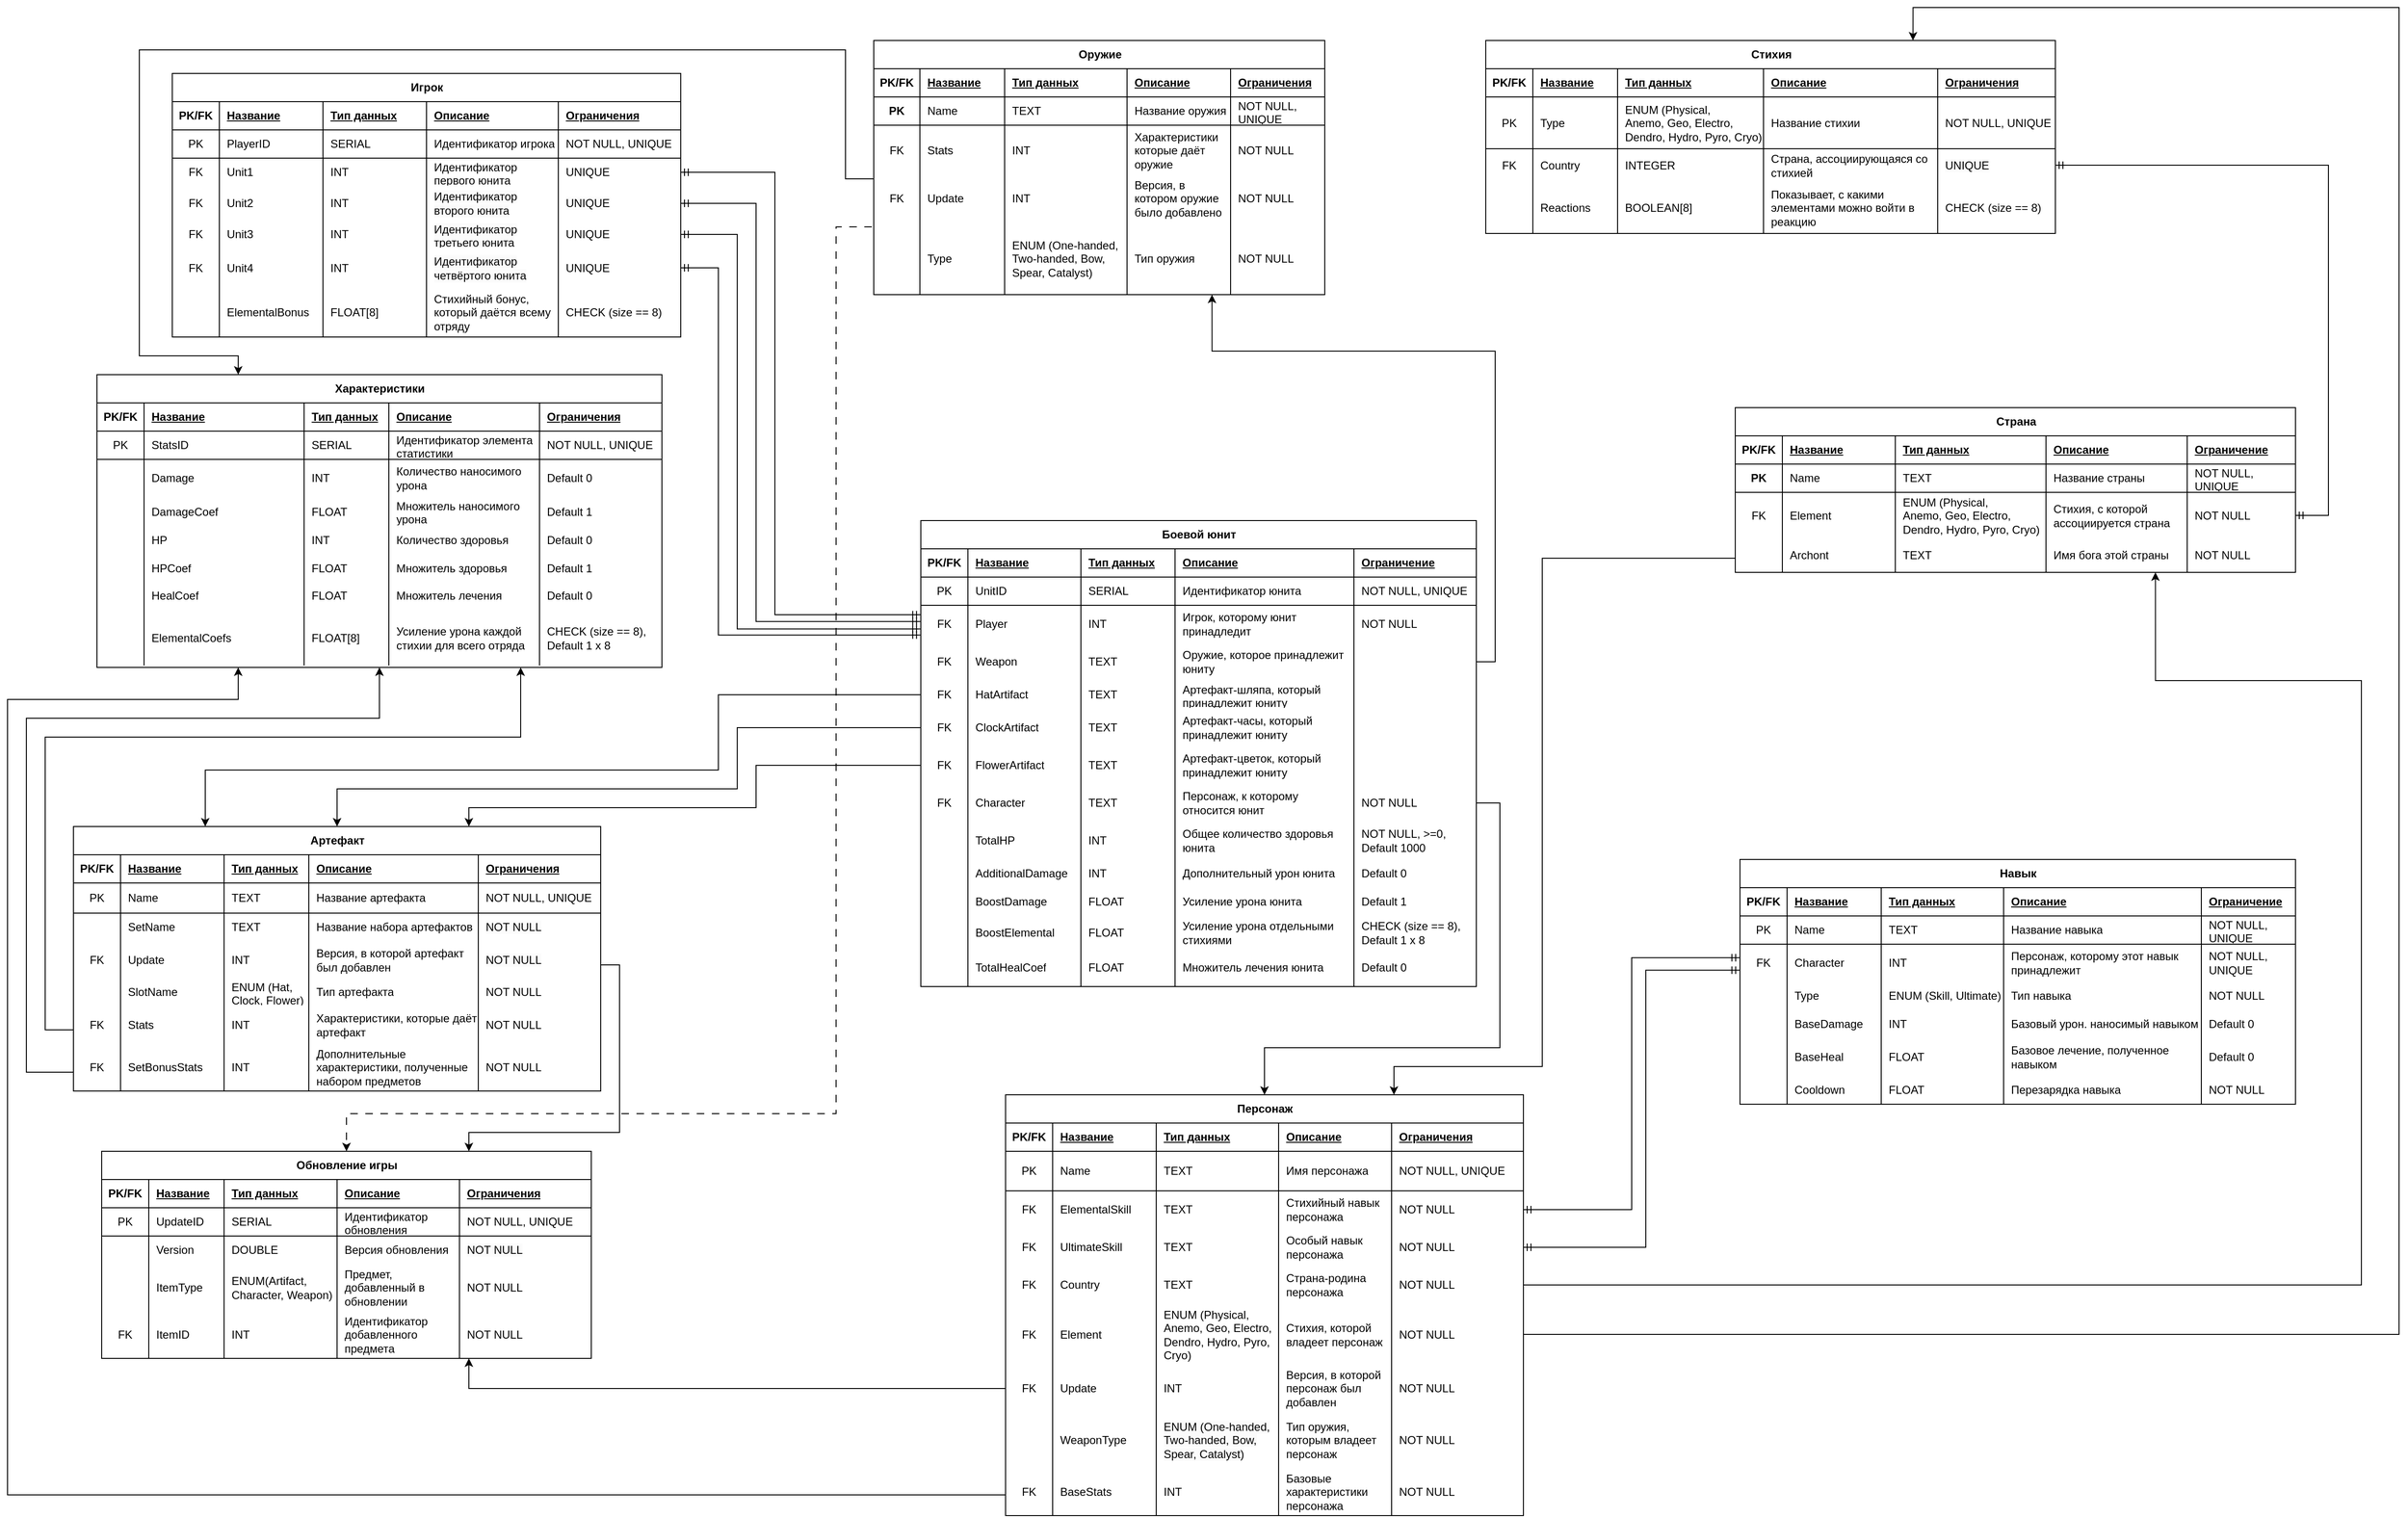 <mxfile version="22.1.7" type="device">
  <diagram name="Страница — 1" id="4RABP4s9EdS5TV1CDpKr">
    <mxGraphModel dx="2061" dy="988" grid="1" gridSize="10" guides="1" tooltips="1" connect="1" arrows="1" fold="1" page="1" pageScale="1" pageWidth="3300" pageHeight="2339" math="0" shadow="0">
      <root>
        <mxCell id="0" />
        <mxCell id="1" parent="0" />
        <mxCell id="kkrMpXaQ2s11qNT3IzN8-1" value="Обновление игры" style="shape=table;startSize=30;container=1;collapsible=1;childLayout=tableLayout;fixedRows=1;rowLines=0;fontStyle=1;align=center;resizeLast=1;html=1;" parent="1" vertex="1">
          <mxGeometry x="445" y="1585" width="520" height="220" as="geometry" />
        </mxCell>
        <mxCell id="kkrMpXaQ2s11qNT3IzN8-2" value="" style="shape=tableRow;horizontal=0;startSize=0;swimlaneHead=0;swimlaneBody=0;fillColor=none;collapsible=0;dropTarget=0;points=[[0,0.5],[1,0.5]];portConstraint=eastwest;top=0;left=0;right=0;bottom=1;" parent="kkrMpXaQ2s11qNT3IzN8-1" vertex="1">
          <mxGeometry y="30" width="520" height="30" as="geometry" />
        </mxCell>
        <mxCell id="kkrMpXaQ2s11qNT3IzN8-3" value="PK/FK" style="shape=partialRectangle;connectable=0;fillColor=none;top=0;left=0;bottom=0;right=0;fontStyle=1;overflow=hidden;whiteSpace=wrap;html=1;" parent="kkrMpXaQ2s11qNT3IzN8-2" vertex="1">
          <mxGeometry width="50" height="30" as="geometry">
            <mxRectangle width="50" height="30" as="alternateBounds" />
          </mxGeometry>
        </mxCell>
        <mxCell id="kkrMpXaQ2s11qNT3IzN8-4" value="Название" style="shape=partialRectangle;connectable=0;fillColor=none;top=0;left=0;bottom=0;right=0;align=left;spacingLeft=6;fontStyle=5;overflow=hidden;whiteSpace=wrap;html=1;" parent="kkrMpXaQ2s11qNT3IzN8-2" vertex="1">
          <mxGeometry x="50" width="80" height="30" as="geometry">
            <mxRectangle width="80" height="30" as="alternateBounds" />
          </mxGeometry>
        </mxCell>
        <mxCell id="QIq14964okuHJ_32FNEs-155" value="Тип данных" style="shape=partialRectangle;connectable=0;fillColor=none;top=0;left=0;bottom=0;right=0;align=left;spacingLeft=6;fontStyle=5;overflow=hidden;whiteSpace=wrap;html=1;" parent="kkrMpXaQ2s11qNT3IzN8-2" vertex="1">
          <mxGeometry x="130" width="120" height="30" as="geometry">
            <mxRectangle width="120" height="30" as="alternateBounds" />
          </mxGeometry>
        </mxCell>
        <mxCell id="QIq14964okuHJ_32FNEs-159" value="Описание" style="shape=partialRectangle;connectable=0;fillColor=none;top=0;left=0;bottom=0;right=0;align=left;spacingLeft=6;fontStyle=5;overflow=hidden;whiteSpace=wrap;html=1;" parent="kkrMpXaQ2s11qNT3IzN8-2" vertex="1">
          <mxGeometry x="250" width="130" height="30" as="geometry">
            <mxRectangle width="130" height="30" as="alternateBounds" />
          </mxGeometry>
        </mxCell>
        <mxCell id="QIq14964okuHJ_32FNEs-163" value="Ограничения" style="shape=partialRectangle;connectable=0;fillColor=none;top=0;left=0;bottom=0;right=0;align=left;spacingLeft=6;fontStyle=5;overflow=hidden;whiteSpace=wrap;html=1;" parent="kkrMpXaQ2s11qNT3IzN8-2" vertex="1">
          <mxGeometry x="380" width="140" height="30" as="geometry">
            <mxRectangle width="140" height="30" as="alternateBounds" />
          </mxGeometry>
        </mxCell>
        <mxCell id="QIq14964okuHJ_32FNEs-167" value="" style="shape=tableRow;horizontal=0;startSize=0;swimlaneHead=0;swimlaneBody=0;fillColor=none;collapsible=0;dropTarget=0;points=[[0,0.5],[1,0.5]];portConstraint=eastwest;top=0;left=0;right=0;bottom=1;" parent="kkrMpXaQ2s11qNT3IzN8-1" vertex="1">
          <mxGeometry y="60" width="520" height="30" as="geometry" />
        </mxCell>
        <mxCell id="QIq14964okuHJ_32FNEs-168" value="PK" style="shape=partialRectangle;connectable=0;fillColor=none;top=0;left=0;bottom=0;right=0;fontStyle=0;overflow=hidden;whiteSpace=wrap;html=1;" parent="QIq14964okuHJ_32FNEs-167" vertex="1">
          <mxGeometry width="50" height="30" as="geometry">
            <mxRectangle width="50" height="30" as="alternateBounds" />
          </mxGeometry>
        </mxCell>
        <mxCell id="QIq14964okuHJ_32FNEs-169" value="UpdateID" style="shape=partialRectangle;connectable=0;fillColor=none;top=0;left=0;bottom=0;right=0;align=left;spacingLeft=6;fontStyle=0;overflow=hidden;whiteSpace=wrap;html=1;" parent="QIq14964okuHJ_32FNEs-167" vertex="1">
          <mxGeometry x="50" width="80" height="30" as="geometry">
            <mxRectangle width="80" height="30" as="alternateBounds" />
          </mxGeometry>
        </mxCell>
        <mxCell id="QIq14964okuHJ_32FNEs-170" value="SERIAL" style="shape=partialRectangle;connectable=0;fillColor=none;top=0;left=0;bottom=0;right=0;align=left;spacingLeft=6;fontStyle=0;overflow=hidden;whiteSpace=wrap;html=1;" parent="QIq14964okuHJ_32FNEs-167" vertex="1">
          <mxGeometry x="130" width="120" height="30" as="geometry">
            <mxRectangle width="120" height="30" as="alternateBounds" />
          </mxGeometry>
        </mxCell>
        <mxCell id="QIq14964okuHJ_32FNEs-171" value="Идентификатор обновления" style="shape=partialRectangle;connectable=0;fillColor=none;top=0;left=0;bottom=0;right=0;align=left;spacingLeft=6;fontStyle=0;overflow=hidden;whiteSpace=wrap;html=1;" parent="QIq14964okuHJ_32FNEs-167" vertex="1">
          <mxGeometry x="250" width="130" height="30" as="geometry">
            <mxRectangle width="130" height="30" as="alternateBounds" />
          </mxGeometry>
        </mxCell>
        <mxCell id="QIq14964okuHJ_32FNEs-172" value="NOT NULL, UNIQUE" style="shape=partialRectangle;connectable=0;fillColor=none;top=0;left=0;bottom=0;right=0;align=left;spacingLeft=6;fontStyle=0;overflow=hidden;whiteSpace=wrap;html=1;" parent="QIq14964okuHJ_32FNEs-167" vertex="1">
          <mxGeometry x="380" width="140" height="30" as="geometry">
            <mxRectangle width="140" height="30" as="alternateBounds" />
          </mxGeometry>
        </mxCell>
        <mxCell id="kkrMpXaQ2s11qNT3IzN8-5" value="" style="shape=tableRow;horizontal=0;startSize=0;swimlaneHead=0;swimlaneBody=0;fillColor=none;collapsible=0;dropTarget=0;points=[[0,0.5],[1,0.5]];portConstraint=eastwest;top=0;left=0;right=0;bottom=0;" parent="kkrMpXaQ2s11qNT3IzN8-1" vertex="1">
          <mxGeometry y="90" width="520" height="30" as="geometry" />
        </mxCell>
        <mxCell id="kkrMpXaQ2s11qNT3IzN8-6" value="" style="shape=partialRectangle;connectable=0;fillColor=none;top=0;left=0;bottom=0;right=0;editable=1;overflow=hidden;whiteSpace=wrap;html=1;" parent="kkrMpXaQ2s11qNT3IzN8-5" vertex="1">
          <mxGeometry width="50" height="30" as="geometry">
            <mxRectangle width="50" height="30" as="alternateBounds" />
          </mxGeometry>
        </mxCell>
        <mxCell id="kkrMpXaQ2s11qNT3IzN8-7" value="Version" style="shape=partialRectangle;connectable=0;fillColor=none;top=0;left=0;bottom=0;right=0;align=left;spacingLeft=6;overflow=hidden;whiteSpace=wrap;html=1;" parent="kkrMpXaQ2s11qNT3IzN8-5" vertex="1">
          <mxGeometry x="50" width="80" height="30" as="geometry">
            <mxRectangle width="80" height="30" as="alternateBounds" />
          </mxGeometry>
        </mxCell>
        <mxCell id="QIq14964okuHJ_32FNEs-156" value="DOUBLE" style="shape=partialRectangle;connectable=0;fillColor=none;top=0;left=0;bottom=0;right=0;align=left;spacingLeft=6;overflow=hidden;whiteSpace=wrap;html=1;" parent="kkrMpXaQ2s11qNT3IzN8-5" vertex="1">
          <mxGeometry x="130" width="120" height="30" as="geometry">
            <mxRectangle width="120" height="30" as="alternateBounds" />
          </mxGeometry>
        </mxCell>
        <mxCell id="QIq14964okuHJ_32FNEs-160" value="Версия обновления" style="shape=partialRectangle;connectable=0;fillColor=none;top=0;left=0;bottom=0;right=0;align=left;spacingLeft=6;overflow=hidden;whiteSpace=wrap;html=1;" parent="kkrMpXaQ2s11qNT3IzN8-5" vertex="1">
          <mxGeometry x="250" width="130" height="30" as="geometry">
            <mxRectangle width="130" height="30" as="alternateBounds" />
          </mxGeometry>
        </mxCell>
        <mxCell id="QIq14964okuHJ_32FNEs-164" value="&lt;span style=&quot;color: rgb(0, 0, 0); font-family: Helvetica; font-size: 12px; font-style: normal; font-variant-ligatures: normal; font-variant-caps: normal; letter-spacing: normal; orphans: 2; text-align: left; text-indent: 0px; text-transform: none; widows: 2; word-spacing: 0px; -webkit-text-stroke-width: 0px; background-color: rgb(251, 251, 251); float: none; display: inline !important;&quot;&gt;NOT NULL&lt;/span&gt;" style="shape=partialRectangle;connectable=0;fillColor=none;top=0;left=0;bottom=0;right=0;align=left;spacingLeft=6;overflow=hidden;whiteSpace=wrap;html=1;" parent="kkrMpXaQ2s11qNT3IzN8-5" vertex="1">
          <mxGeometry x="380" width="140" height="30" as="geometry">
            <mxRectangle width="140" height="30" as="alternateBounds" />
          </mxGeometry>
        </mxCell>
        <mxCell id="kkrMpXaQ2s11qNT3IzN8-8" value="" style="shape=tableRow;horizontal=0;startSize=0;swimlaneHead=0;swimlaneBody=0;fillColor=none;collapsible=0;dropTarget=0;points=[[0,0.5],[1,0.5]];portConstraint=eastwest;top=0;left=0;right=0;bottom=0;" parent="kkrMpXaQ2s11qNT3IzN8-1" vertex="1">
          <mxGeometry y="120" width="520" height="50" as="geometry" />
        </mxCell>
        <mxCell id="kkrMpXaQ2s11qNT3IzN8-9" value="" style="shape=partialRectangle;connectable=0;fillColor=none;top=0;left=0;bottom=0;right=0;editable=1;overflow=hidden;whiteSpace=wrap;html=1;" parent="kkrMpXaQ2s11qNT3IzN8-8" vertex="1">
          <mxGeometry width="50" height="50" as="geometry">
            <mxRectangle width="50" height="50" as="alternateBounds" />
          </mxGeometry>
        </mxCell>
        <mxCell id="kkrMpXaQ2s11qNT3IzN8-10" value="ItemType" style="shape=partialRectangle;connectable=0;fillColor=none;top=0;left=0;bottom=0;right=0;align=left;spacingLeft=6;overflow=hidden;whiteSpace=wrap;html=1;" parent="kkrMpXaQ2s11qNT3IzN8-8" vertex="1">
          <mxGeometry x="50" width="80" height="50" as="geometry">
            <mxRectangle width="80" height="50" as="alternateBounds" />
          </mxGeometry>
        </mxCell>
        <mxCell id="QIq14964okuHJ_32FNEs-157" value="ENUM(Artifact, Character, Weapon)" style="shape=partialRectangle;connectable=0;fillColor=none;top=0;left=0;bottom=0;right=0;align=left;spacingLeft=6;overflow=hidden;whiteSpace=wrap;html=1;" parent="kkrMpXaQ2s11qNT3IzN8-8" vertex="1">
          <mxGeometry x="130" width="120" height="50" as="geometry">
            <mxRectangle width="120" height="50" as="alternateBounds" />
          </mxGeometry>
        </mxCell>
        <mxCell id="QIq14964okuHJ_32FNEs-161" value="Предмет, добавленный в обновлении" style="shape=partialRectangle;connectable=0;fillColor=none;top=0;left=0;bottom=0;right=0;align=left;spacingLeft=6;overflow=hidden;whiteSpace=wrap;html=1;" parent="kkrMpXaQ2s11qNT3IzN8-8" vertex="1">
          <mxGeometry x="250" width="130" height="50" as="geometry">
            <mxRectangle width="130" height="50" as="alternateBounds" />
          </mxGeometry>
        </mxCell>
        <mxCell id="QIq14964okuHJ_32FNEs-165" value="NOT NULL" style="shape=partialRectangle;connectable=0;fillColor=none;top=0;left=0;bottom=0;right=0;align=left;spacingLeft=6;overflow=hidden;whiteSpace=wrap;html=1;" parent="kkrMpXaQ2s11qNT3IzN8-8" vertex="1">
          <mxGeometry x="380" width="140" height="50" as="geometry">
            <mxRectangle width="140" height="50" as="alternateBounds" />
          </mxGeometry>
        </mxCell>
        <mxCell id="kkrMpXaQ2s11qNT3IzN8-11" value="" style="shape=tableRow;horizontal=0;startSize=0;swimlaneHead=0;swimlaneBody=0;fillColor=none;collapsible=0;dropTarget=0;points=[[0,0.5],[1,0.5]];portConstraint=eastwest;top=0;left=0;right=0;bottom=0;" parent="kkrMpXaQ2s11qNT3IzN8-1" vertex="1">
          <mxGeometry y="170" width="520" height="50" as="geometry" />
        </mxCell>
        <mxCell id="kkrMpXaQ2s11qNT3IzN8-12" value="FK" style="shape=partialRectangle;connectable=0;fillColor=none;top=0;left=0;bottom=0;right=0;editable=1;overflow=hidden;whiteSpace=wrap;html=1;" parent="kkrMpXaQ2s11qNT3IzN8-11" vertex="1">
          <mxGeometry width="50" height="50" as="geometry">
            <mxRectangle width="50" height="50" as="alternateBounds" />
          </mxGeometry>
        </mxCell>
        <mxCell id="kkrMpXaQ2s11qNT3IzN8-13" value="ItemID" style="shape=partialRectangle;connectable=0;fillColor=none;top=0;left=0;bottom=0;right=0;align=left;spacingLeft=6;overflow=hidden;whiteSpace=wrap;html=1;" parent="kkrMpXaQ2s11qNT3IzN8-11" vertex="1">
          <mxGeometry x="50" width="80" height="50" as="geometry">
            <mxRectangle width="80" height="50" as="alternateBounds" />
          </mxGeometry>
        </mxCell>
        <mxCell id="QIq14964okuHJ_32FNEs-158" value="INT" style="shape=partialRectangle;connectable=0;fillColor=none;top=0;left=0;bottom=0;right=0;align=left;spacingLeft=6;overflow=hidden;whiteSpace=wrap;html=1;" parent="kkrMpXaQ2s11qNT3IzN8-11" vertex="1">
          <mxGeometry x="130" width="120" height="50" as="geometry">
            <mxRectangle width="120" height="50" as="alternateBounds" />
          </mxGeometry>
        </mxCell>
        <mxCell id="QIq14964okuHJ_32FNEs-162" value="Идентификатор добавленного предмета" style="shape=partialRectangle;connectable=0;fillColor=none;top=0;left=0;bottom=0;right=0;align=left;spacingLeft=6;overflow=hidden;whiteSpace=wrap;html=1;" parent="kkrMpXaQ2s11qNT3IzN8-11" vertex="1">
          <mxGeometry x="250" width="130" height="50" as="geometry">
            <mxRectangle width="130" height="50" as="alternateBounds" />
          </mxGeometry>
        </mxCell>
        <mxCell id="QIq14964okuHJ_32FNEs-166" value="NOT NULL" style="shape=partialRectangle;connectable=0;fillColor=none;top=0;left=0;bottom=0;right=0;align=left;spacingLeft=6;overflow=hidden;whiteSpace=wrap;html=1;" parent="kkrMpXaQ2s11qNT3IzN8-11" vertex="1">
          <mxGeometry x="380" width="140" height="50" as="geometry">
            <mxRectangle width="140" height="50" as="alternateBounds" />
          </mxGeometry>
        </mxCell>
        <mxCell id="kkrMpXaQ2s11qNT3IzN8-14" value="Страна" style="shape=table;startSize=30;container=1;collapsible=1;childLayout=tableLayout;fixedRows=1;rowLines=0;fontStyle=1;align=center;resizeLast=1;html=1;" parent="1" vertex="1">
          <mxGeometry x="2180" y="795" width="595" height="175" as="geometry">
            <mxRectangle x="821" y="308" width="80" height="30" as="alternateBounds" />
          </mxGeometry>
        </mxCell>
        <mxCell id="kkrMpXaQ2s11qNT3IzN8-15" value="" style="shape=tableRow;horizontal=0;startSize=0;swimlaneHead=0;swimlaneBody=0;fillColor=none;collapsible=0;dropTarget=0;points=[[0,0.5],[1,0.5]];portConstraint=eastwest;top=0;left=0;right=0;bottom=1;" parent="kkrMpXaQ2s11qNT3IzN8-14" vertex="1">
          <mxGeometry y="30" width="595" height="30" as="geometry" />
        </mxCell>
        <mxCell id="kkrMpXaQ2s11qNT3IzN8-16" value="PK/FK" style="shape=partialRectangle;connectable=0;fillColor=none;top=0;left=0;bottom=0;right=0;fontStyle=1;overflow=hidden;whiteSpace=wrap;html=1;" parent="kkrMpXaQ2s11qNT3IzN8-15" vertex="1">
          <mxGeometry width="50" height="30" as="geometry">
            <mxRectangle width="50" height="30" as="alternateBounds" />
          </mxGeometry>
        </mxCell>
        <mxCell id="kkrMpXaQ2s11qNT3IzN8-17" value="Название" style="shape=partialRectangle;connectable=0;fillColor=none;top=0;left=0;bottom=0;right=0;align=left;spacingLeft=6;fontStyle=5;overflow=hidden;whiteSpace=wrap;html=1;" parent="kkrMpXaQ2s11qNT3IzN8-15" vertex="1">
          <mxGeometry x="50" width="120" height="30" as="geometry">
            <mxRectangle width="120" height="30" as="alternateBounds" />
          </mxGeometry>
        </mxCell>
        <mxCell id="QIq14964okuHJ_32FNEs-173" value="Тип данных" style="shape=partialRectangle;connectable=0;fillColor=none;top=0;left=0;bottom=0;right=0;align=left;spacingLeft=6;fontStyle=5;overflow=hidden;whiteSpace=wrap;html=1;" parent="kkrMpXaQ2s11qNT3IzN8-15" vertex="1">
          <mxGeometry x="170" width="160" height="30" as="geometry">
            <mxRectangle width="160" height="30" as="alternateBounds" />
          </mxGeometry>
        </mxCell>
        <mxCell id="QIq14964okuHJ_32FNEs-178" value="Описание" style="shape=partialRectangle;connectable=0;fillColor=none;top=0;left=0;bottom=0;right=0;align=left;spacingLeft=6;fontStyle=5;overflow=hidden;whiteSpace=wrap;html=1;" parent="kkrMpXaQ2s11qNT3IzN8-15" vertex="1">
          <mxGeometry x="330" width="150" height="30" as="geometry">
            <mxRectangle width="150" height="30" as="alternateBounds" />
          </mxGeometry>
        </mxCell>
        <mxCell id="QIq14964okuHJ_32FNEs-183" value="Ограничение" style="shape=partialRectangle;connectable=0;fillColor=none;top=0;left=0;bottom=0;right=0;align=left;spacingLeft=6;fontStyle=5;overflow=hidden;whiteSpace=wrap;html=1;" parent="kkrMpXaQ2s11qNT3IzN8-15" vertex="1">
          <mxGeometry x="480" width="115" height="30" as="geometry">
            <mxRectangle width="115" height="30" as="alternateBounds" />
          </mxGeometry>
        </mxCell>
        <mxCell id="QIq14964okuHJ_32FNEs-188" value="" style="shape=tableRow;horizontal=0;startSize=0;swimlaneHead=0;swimlaneBody=0;fillColor=none;collapsible=0;dropTarget=0;points=[[0,0.5],[1,0.5]];portConstraint=eastwest;top=0;left=0;right=0;bottom=1;" parent="kkrMpXaQ2s11qNT3IzN8-14" vertex="1">
          <mxGeometry y="60" width="595" height="30" as="geometry" />
        </mxCell>
        <mxCell id="QIq14964okuHJ_32FNEs-189" value="PK" style="shape=partialRectangle;connectable=0;fillColor=none;top=0;left=0;bottom=0;right=0;fontStyle=1;overflow=hidden;whiteSpace=wrap;html=1;" parent="QIq14964okuHJ_32FNEs-188" vertex="1">
          <mxGeometry width="50" height="30" as="geometry">
            <mxRectangle width="50" height="30" as="alternateBounds" />
          </mxGeometry>
        </mxCell>
        <mxCell id="QIq14964okuHJ_32FNEs-190" value="Name" style="shape=partialRectangle;connectable=0;fillColor=none;top=0;left=0;bottom=0;right=0;align=left;spacingLeft=6;fontStyle=0;overflow=hidden;whiteSpace=wrap;html=1;" parent="QIq14964okuHJ_32FNEs-188" vertex="1">
          <mxGeometry x="50" width="120" height="30" as="geometry">
            <mxRectangle width="120" height="30" as="alternateBounds" />
          </mxGeometry>
        </mxCell>
        <mxCell id="QIq14964okuHJ_32FNEs-191" value="TEXT" style="shape=partialRectangle;connectable=0;fillColor=none;top=0;left=0;bottom=0;right=0;align=left;spacingLeft=6;fontStyle=0;overflow=hidden;whiteSpace=wrap;html=1;" parent="QIq14964okuHJ_32FNEs-188" vertex="1">
          <mxGeometry x="170" width="160" height="30" as="geometry">
            <mxRectangle width="160" height="30" as="alternateBounds" />
          </mxGeometry>
        </mxCell>
        <mxCell id="QIq14964okuHJ_32FNEs-192" value="Название страны" style="shape=partialRectangle;connectable=0;fillColor=none;top=0;left=0;bottom=0;right=0;align=left;spacingLeft=6;fontStyle=0;overflow=hidden;whiteSpace=wrap;html=1;" parent="QIq14964okuHJ_32FNEs-188" vertex="1">
          <mxGeometry x="330" width="150" height="30" as="geometry">
            <mxRectangle width="150" height="30" as="alternateBounds" />
          </mxGeometry>
        </mxCell>
        <mxCell id="QIq14964okuHJ_32FNEs-193" value="NOT NULL, UNIQUE" style="shape=partialRectangle;connectable=0;fillColor=none;top=0;left=0;bottom=0;right=0;align=left;spacingLeft=6;fontStyle=0;overflow=hidden;whiteSpace=wrap;html=1;" parent="QIq14964okuHJ_32FNEs-188" vertex="1">
          <mxGeometry x="480" width="115" height="30" as="geometry">
            <mxRectangle width="115" height="30" as="alternateBounds" />
          </mxGeometry>
        </mxCell>
        <mxCell id="kkrMpXaQ2s11qNT3IzN8-21" value="" style="shape=tableRow;horizontal=0;startSize=0;swimlaneHead=0;swimlaneBody=0;fillColor=none;collapsible=0;dropTarget=0;points=[[0,0.5],[1,0.5]];portConstraint=eastwest;top=0;left=0;right=0;bottom=0;" parent="kkrMpXaQ2s11qNT3IzN8-14" vertex="1">
          <mxGeometry y="90" width="595" height="49" as="geometry" />
        </mxCell>
        <mxCell id="kkrMpXaQ2s11qNT3IzN8-22" value="FK" style="shape=partialRectangle;connectable=0;fillColor=none;top=0;left=0;bottom=0;right=0;editable=1;overflow=hidden;whiteSpace=wrap;html=1;" parent="kkrMpXaQ2s11qNT3IzN8-21" vertex="1">
          <mxGeometry width="50" height="49" as="geometry">
            <mxRectangle width="50" height="49" as="alternateBounds" />
          </mxGeometry>
        </mxCell>
        <mxCell id="kkrMpXaQ2s11qNT3IzN8-23" value="Element" style="shape=partialRectangle;connectable=0;fillColor=none;top=0;left=0;bottom=0;right=0;align=left;spacingLeft=6;overflow=hidden;whiteSpace=wrap;html=1;" parent="kkrMpXaQ2s11qNT3IzN8-21" vertex="1">
          <mxGeometry x="50" width="120" height="49" as="geometry">
            <mxRectangle width="120" height="49" as="alternateBounds" />
          </mxGeometry>
        </mxCell>
        <mxCell id="QIq14964okuHJ_32FNEs-175" value="ENUM (Physical,&lt;br style=&quot;border-color: var(--border-color);&quot;&gt;Anemo, Geo, Electro, Dendro, Hydro, Pyro, Cryo)" style="shape=partialRectangle;connectable=0;fillColor=none;top=0;left=0;bottom=0;right=0;align=left;spacingLeft=6;overflow=hidden;whiteSpace=wrap;html=1;" parent="kkrMpXaQ2s11qNT3IzN8-21" vertex="1">
          <mxGeometry x="170" width="160" height="49" as="geometry">
            <mxRectangle width="160" height="49" as="alternateBounds" />
          </mxGeometry>
        </mxCell>
        <mxCell id="QIq14964okuHJ_32FNEs-180" value="Стихия, с которой ассоциируется страна" style="shape=partialRectangle;connectable=0;fillColor=none;top=0;left=0;bottom=0;right=0;align=left;spacingLeft=6;overflow=hidden;whiteSpace=wrap;html=1;" parent="kkrMpXaQ2s11qNT3IzN8-21" vertex="1">
          <mxGeometry x="330" width="150" height="49" as="geometry">
            <mxRectangle width="150" height="49" as="alternateBounds" />
          </mxGeometry>
        </mxCell>
        <mxCell id="QIq14964okuHJ_32FNEs-185" value="NOT NULL" style="shape=partialRectangle;connectable=0;fillColor=none;top=0;left=0;bottom=0;right=0;align=left;spacingLeft=6;overflow=hidden;whiteSpace=wrap;html=1;" parent="kkrMpXaQ2s11qNT3IzN8-21" vertex="1">
          <mxGeometry x="480" width="115" height="49" as="geometry">
            <mxRectangle width="115" height="49" as="alternateBounds" />
          </mxGeometry>
        </mxCell>
        <mxCell id="kkrMpXaQ2s11qNT3IzN8-24" value="" style="shape=tableRow;horizontal=0;startSize=0;swimlaneHead=0;swimlaneBody=0;fillColor=none;collapsible=0;dropTarget=0;points=[[0,0.5],[1,0.5]];portConstraint=eastwest;top=0;left=0;right=0;bottom=0;" parent="kkrMpXaQ2s11qNT3IzN8-14" vertex="1">
          <mxGeometry y="139" width="595" height="36" as="geometry" />
        </mxCell>
        <mxCell id="kkrMpXaQ2s11qNT3IzN8-25" value="" style="shape=partialRectangle;connectable=0;fillColor=none;top=0;left=0;bottom=0;right=0;editable=1;overflow=hidden;whiteSpace=wrap;html=1;" parent="kkrMpXaQ2s11qNT3IzN8-24" vertex="1">
          <mxGeometry width="50" height="36" as="geometry">
            <mxRectangle width="50" height="36" as="alternateBounds" />
          </mxGeometry>
        </mxCell>
        <mxCell id="kkrMpXaQ2s11qNT3IzN8-26" value="Archont" style="shape=partialRectangle;connectable=0;fillColor=none;top=0;left=0;bottom=0;right=0;align=left;spacingLeft=6;overflow=hidden;whiteSpace=wrap;html=1;" parent="kkrMpXaQ2s11qNT3IzN8-24" vertex="1">
          <mxGeometry x="50" width="120" height="36" as="geometry">
            <mxRectangle width="120" height="36" as="alternateBounds" />
          </mxGeometry>
        </mxCell>
        <mxCell id="QIq14964okuHJ_32FNEs-177" value="TEXT" style="shape=partialRectangle;connectable=0;fillColor=none;top=0;left=0;bottom=0;right=0;align=left;spacingLeft=6;overflow=hidden;whiteSpace=wrap;html=1;" parent="kkrMpXaQ2s11qNT3IzN8-24" vertex="1">
          <mxGeometry x="170" width="160" height="36" as="geometry">
            <mxRectangle width="160" height="36" as="alternateBounds" />
          </mxGeometry>
        </mxCell>
        <mxCell id="QIq14964okuHJ_32FNEs-182" value="Имя бога этой страны" style="shape=partialRectangle;connectable=0;fillColor=none;top=0;left=0;bottom=0;right=0;align=left;spacingLeft=6;overflow=hidden;whiteSpace=wrap;html=1;" parent="kkrMpXaQ2s11qNT3IzN8-24" vertex="1">
          <mxGeometry x="330" width="150" height="36" as="geometry">
            <mxRectangle width="150" height="36" as="alternateBounds" />
          </mxGeometry>
        </mxCell>
        <mxCell id="QIq14964okuHJ_32FNEs-187" value="NOT NULL" style="shape=partialRectangle;connectable=0;fillColor=none;top=0;left=0;bottom=0;right=0;align=left;spacingLeft=6;overflow=hidden;whiteSpace=wrap;html=1;" parent="kkrMpXaQ2s11qNT3IzN8-24" vertex="1">
          <mxGeometry x="480" width="115" height="36" as="geometry">
            <mxRectangle width="115" height="36" as="alternateBounds" />
          </mxGeometry>
        </mxCell>
        <mxCell id="kkrMpXaQ2s11qNT3IzN8-41" value="Персонаж" style="shape=table;startSize=30;container=1;collapsible=1;childLayout=tableLayout;fixedRows=1;rowLines=0;fontStyle=1;align=center;resizeLast=1;html=1;" parent="1" vertex="1">
          <mxGeometry x="1405" y="1525" width="550" height="447" as="geometry" />
        </mxCell>
        <mxCell id="kkrMpXaQ2s11qNT3IzN8-42" value="" style="shape=tableRow;horizontal=0;startSize=0;swimlaneHead=0;swimlaneBody=0;fillColor=none;collapsible=0;dropTarget=0;points=[[0,0.5],[1,0.5]];portConstraint=eastwest;top=0;left=0;right=0;bottom=1;" parent="kkrMpXaQ2s11qNT3IzN8-41" vertex="1">
          <mxGeometry y="30" width="550" height="30" as="geometry" />
        </mxCell>
        <mxCell id="kkrMpXaQ2s11qNT3IzN8-43" value="PK/FK" style="shape=partialRectangle;connectable=0;fillColor=none;top=0;left=0;bottom=0;right=0;fontStyle=1;overflow=hidden;whiteSpace=wrap;html=1;" parent="kkrMpXaQ2s11qNT3IzN8-42" vertex="1">
          <mxGeometry width="50" height="30" as="geometry">
            <mxRectangle width="50" height="30" as="alternateBounds" />
          </mxGeometry>
        </mxCell>
        <mxCell id="kkrMpXaQ2s11qNT3IzN8-44" value="Название" style="shape=partialRectangle;connectable=0;fillColor=none;top=0;left=0;bottom=0;right=0;align=left;spacingLeft=6;fontStyle=5;overflow=hidden;whiteSpace=wrap;html=1;" parent="kkrMpXaQ2s11qNT3IzN8-42" vertex="1">
          <mxGeometry x="50" width="110" height="30" as="geometry">
            <mxRectangle width="110" height="30" as="alternateBounds" />
          </mxGeometry>
        </mxCell>
        <mxCell id="QIq14964okuHJ_32FNEs-266" value="Тип данных" style="shape=partialRectangle;connectable=0;fillColor=none;top=0;left=0;bottom=0;right=0;align=left;spacingLeft=6;fontStyle=5;overflow=hidden;whiteSpace=wrap;html=1;" parent="kkrMpXaQ2s11qNT3IzN8-42" vertex="1">
          <mxGeometry x="160" width="130" height="30" as="geometry">
            <mxRectangle width="130" height="30" as="alternateBounds" />
          </mxGeometry>
        </mxCell>
        <mxCell id="QIq14964okuHJ_32FNEs-275" value="Описание" style="shape=partialRectangle;connectable=0;fillColor=none;top=0;left=0;bottom=0;right=0;align=left;spacingLeft=6;fontStyle=5;overflow=hidden;whiteSpace=wrap;html=1;" parent="kkrMpXaQ2s11qNT3IzN8-42" vertex="1">
          <mxGeometry x="290" width="120" height="30" as="geometry">
            <mxRectangle width="120" height="30" as="alternateBounds" />
          </mxGeometry>
        </mxCell>
        <mxCell id="QIq14964okuHJ_32FNEs-284" value="Ограничения" style="shape=partialRectangle;connectable=0;fillColor=none;top=0;left=0;bottom=0;right=0;align=left;spacingLeft=6;fontStyle=5;overflow=hidden;whiteSpace=wrap;html=1;" parent="kkrMpXaQ2s11qNT3IzN8-42" vertex="1">
          <mxGeometry x="410" width="140" height="30" as="geometry">
            <mxRectangle width="140" height="30" as="alternateBounds" />
          </mxGeometry>
        </mxCell>
        <mxCell id="QIq14964okuHJ_32FNEs-293" value="" style="shape=tableRow;horizontal=0;startSize=0;swimlaneHead=0;swimlaneBody=0;fillColor=none;collapsible=0;dropTarget=0;points=[[0,0.5],[1,0.5]];portConstraint=eastwest;top=0;left=0;right=0;bottom=1;" parent="kkrMpXaQ2s11qNT3IzN8-41" vertex="1">
          <mxGeometry y="60" width="550" height="42" as="geometry" />
        </mxCell>
        <mxCell id="QIq14964okuHJ_32FNEs-294" value="PK" style="shape=partialRectangle;connectable=0;fillColor=none;top=0;left=0;bottom=0;right=0;fontStyle=0;overflow=hidden;whiteSpace=wrap;html=1;" parent="QIq14964okuHJ_32FNEs-293" vertex="1">
          <mxGeometry width="50" height="42" as="geometry">
            <mxRectangle width="50" height="42" as="alternateBounds" />
          </mxGeometry>
        </mxCell>
        <mxCell id="QIq14964okuHJ_32FNEs-295" value="Name" style="shape=partialRectangle;connectable=0;fillColor=none;top=0;left=0;bottom=0;right=0;align=left;spacingLeft=6;fontStyle=0;overflow=hidden;whiteSpace=wrap;html=1;" parent="QIq14964okuHJ_32FNEs-293" vertex="1">
          <mxGeometry x="50" width="110" height="42" as="geometry">
            <mxRectangle width="110" height="42" as="alternateBounds" />
          </mxGeometry>
        </mxCell>
        <mxCell id="QIq14964okuHJ_32FNEs-296" value="TEXT" style="shape=partialRectangle;connectable=0;fillColor=none;top=0;left=0;bottom=0;right=0;align=left;spacingLeft=6;fontStyle=0;overflow=hidden;whiteSpace=wrap;html=1;" parent="QIq14964okuHJ_32FNEs-293" vertex="1">
          <mxGeometry x="160" width="130" height="42" as="geometry">
            <mxRectangle width="130" height="42" as="alternateBounds" />
          </mxGeometry>
        </mxCell>
        <mxCell id="QIq14964okuHJ_32FNEs-297" value="Имя персонажа" style="shape=partialRectangle;connectable=0;fillColor=none;top=0;left=0;bottom=0;right=0;align=left;spacingLeft=6;fontStyle=0;overflow=hidden;whiteSpace=wrap;html=1;" parent="QIq14964okuHJ_32FNEs-293" vertex="1">
          <mxGeometry x="290" width="120" height="42" as="geometry">
            <mxRectangle width="120" height="42" as="alternateBounds" />
          </mxGeometry>
        </mxCell>
        <mxCell id="QIq14964okuHJ_32FNEs-298" value="NOT NULL, UNIQUE" style="shape=partialRectangle;connectable=0;fillColor=none;top=0;left=0;bottom=0;right=0;align=left;spacingLeft=6;fontStyle=0;overflow=hidden;whiteSpace=wrap;html=1;" parent="QIq14964okuHJ_32FNEs-293" vertex="1">
          <mxGeometry x="410" width="140" height="42" as="geometry">
            <mxRectangle width="140" height="42" as="alternateBounds" />
          </mxGeometry>
        </mxCell>
        <mxCell id="kkrMpXaQ2s11qNT3IzN8-171" style="shape=tableRow;horizontal=0;startSize=0;swimlaneHead=0;swimlaneBody=0;fillColor=none;collapsible=0;dropTarget=0;points=[[0,0.5],[1,0.5]];portConstraint=eastwest;top=0;left=0;right=0;bottom=0;" parent="kkrMpXaQ2s11qNT3IzN8-41" vertex="1">
          <mxGeometry y="102" width="550" height="40" as="geometry" />
        </mxCell>
        <mxCell id="kkrMpXaQ2s11qNT3IzN8-172" value="FK" style="shape=partialRectangle;connectable=0;fillColor=none;top=0;left=0;bottom=0;right=0;editable=1;overflow=hidden;whiteSpace=wrap;html=1;" parent="kkrMpXaQ2s11qNT3IzN8-171" vertex="1">
          <mxGeometry width="50" height="40" as="geometry">
            <mxRectangle width="50" height="40" as="alternateBounds" />
          </mxGeometry>
        </mxCell>
        <mxCell id="kkrMpXaQ2s11qNT3IzN8-173" value="ElementalSkill" style="shape=partialRectangle;connectable=0;fillColor=none;top=0;left=0;bottom=0;right=0;align=left;spacingLeft=6;overflow=hidden;whiteSpace=wrap;html=1;" parent="kkrMpXaQ2s11qNT3IzN8-171" vertex="1">
          <mxGeometry x="50" width="110" height="40" as="geometry">
            <mxRectangle width="110" height="40" as="alternateBounds" />
          </mxGeometry>
        </mxCell>
        <mxCell id="QIq14964okuHJ_32FNEs-272" value="TEXT" style="shape=partialRectangle;connectable=0;fillColor=none;top=0;left=0;bottom=0;right=0;align=left;spacingLeft=6;overflow=hidden;whiteSpace=wrap;html=1;" parent="kkrMpXaQ2s11qNT3IzN8-171" vertex="1">
          <mxGeometry x="160" width="130" height="40" as="geometry">
            <mxRectangle width="130" height="40" as="alternateBounds" />
          </mxGeometry>
        </mxCell>
        <mxCell id="QIq14964okuHJ_32FNEs-281" value="Стихийный навык персонажа" style="shape=partialRectangle;connectable=0;fillColor=none;top=0;left=0;bottom=0;right=0;align=left;spacingLeft=6;overflow=hidden;whiteSpace=wrap;html=1;" parent="kkrMpXaQ2s11qNT3IzN8-171" vertex="1">
          <mxGeometry x="290" width="120" height="40" as="geometry">
            <mxRectangle width="120" height="40" as="alternateBounds" />
          </mxGeometry>
        </mxCell>
        <mxCell id="QIq14964okuHJ_32FNEs-290" value="NOT NULL" style="shape=partialRectangle;connectable=0;fillColor=none;top=0;left=0;bottom=0;right=0;align=left;spacingLeft=6;overflow=hidden;whiteSpace=wrap;html=1;" parent="kkrMpXaQ2s11qNT3IzN8-171" vertex="1">
          <mxGeometry x="410" width="140" height="40" as="geometry">
            <mxRectangle width="140" height="40" as="alternateBounds" />
          </mxGeometry>
        </mxCell>
        <mxCell id="kkrMpXaQ2s11qNT3IzN8-168" style="shape=tableRow;horizontal=0;startSize=0;swimlaneHead=0;swimlaneBody=0;fillColor=none;collapsible=0;dropTarget=0;points=[[0,0.5],[1,0.5]];portConstraint=eastwest;top=0;left=0;right=0;bottom=0;" parent="kkrMpXaQ2s11qNT3IzN8-41" vertex="1">
          <mxGeometry y="142" width="550" height="40" as="geometry" />
        </mxCell>
        <mxCell id="kkrMpXaQ2s11qNT3IzN8-169" value="FK" style="shape=partialRectangle;connectable=0;fillColor=none;top=0;left=0;bottom=0;right=0;editable=1;overflow=hidden;whiteSpace=wrap;html=1;" parent="kkrMpXaQ2s11qNT3IzN8-168" vertex="1">
          <mxGeometry width="50" height="40" as="geometry">
            <mxRectangle width="50" height="40" as="alternateBounds" />
          </mxGeometry>
        </mxCell>
        <mxCell id="kkrMpXaQ2s11qNT3IzN8-170" value="UltimateSkill" style="shape=partialRectangle;connectable=0;fillColor=none;top=0;left=0;bottom=0;right=0;align=left;spacingLeft=6;overflow=hidden;whiteSpace=wrap;html=1;" parent="kkrMpXaQ2s11qNT3IzN8-168" vertex="1">
          <mxGeometry x="50" width="110" height="40" as="geometry">
            <mxRectangle width="110" height="40" as="alternateBounds" />
          </mxGeometry>
        </mxCell>
        <mxCell id="QIq14964okuHJ_32FNEs-273" value="TEXT" style="shape=partialRectangle;connectable=0;fillColor=none;top=0;left=0;bottom=0;right=0;align=left;spacingLeft=6;overflow=hidden;whiteSpace=wrap;html=1;" parent="kkrMpXaQ2s11qNT3IzN8-168" vertex="1">
          <mxGeometry x="160" width="130" height="40" as="geometry">
            <mxRectangle width="130" height="40" as="alternateBounds" />
          </mxGeometry>
        </mxCell>
        <mxCell id="QIq14964okuHJ_32FNEs-282" value="Особый навык персонажа" style="shape=partialRectangle;connectable=0;fillColor=none;top=0;left=0;bottom=0;right=0;align=left;spacingLeft=6;overflow=hidden;whiteSpace=wrap;html=1;" parent="kkrMpXaQ2s11qNT3IzN8-168" vertex="1">
          <mxGeometry x="290" width="120" height="40" as="geometry">
            <mxRectangle width="120" height="40" as="alternateBounds" />
          </mxGeometry>
        </mxCell>
        <mxCell id="QIq14964okuHJ_32FNEs-291" value="NOT NULL" style="shape=partialRectangle;connectable=0;fillColor=none;top=0;left=0;bottom=0;right=0;align=left;spacingLeft=6;overflow=hidden;whiteSpace=wrap;html=1;" parent="kkrMpXaQ2s11qNT3IzN8-168" vertex="1">
          <mxGeometry x="410" width="140" height="40" as="geometry">
            <mxRectangle width="140" height="40" as="alternateBounds" />
          </mxGeometry>
        </mxCell>
        <mxCell id="kkrMpXaQ2s11qNT3IzN8-54" style="shape=tableRow;horizontal=0;startSize=0;swimlaneHead=0;swimlaneBody=0;fillColor=none;collapsible=0;dropTarget=0;points=[[0,0.5],[1,0.5]];portConstraint=eastwest;top=0;left=0;right=0;bottom=0;" parent="kkrMpXaQ2s11qNT3IzN8-41" vertex="1">
          <mxGeometry y="182" width="550" height="40" as="geometry" />
        </mxCell>
        <mxCell id="kkrMpXaQ2s11qNT3IzN8-55" value="FK" style="shape=partialRectangle;connectable=0;fillColor=none;top=0;left=0;bottom=0;right=0;editable=1;overflow=hidden;whiteSpace=wrap;html=1;" parent="kkrMpXaQ2s11qNT3IzN8-54" vertex="1">
          <mxGeometry width="50" height="40" as="geometry">
            <mxRectangle width="50" height="40" as="alternateBounds" />
          </mxGeometry>
        </mxCell>
        <mxCell id="kkrMpXaQ2s11qNT3IzN8-56" value="Country" style="shape=partialRectangle;connectable=0;fillColor=none;top=0;left=0;bottom=0;right=0;align=left;spacingLeft=6;overflow=hidden;whiteSpace=wrap;html=1;" parent="kkrMpXaQ2s11qNT3IzN8-54" vertex="1">
          <mxGeometry x="50" width="110" height="40" as="geometry">
            <mxRectangle width="110" height="40" as="alternateBounds" />
          </mxGeometry>
        </mxCell>
        <mxCell id="QIq14964okuHJ_32FNEs-269" value="TEXT" style="shape=partialRectangle;connectable=0;fillColor=none;top=0;left=0;bottom=0;right=0;align=left;spacingLeft=6;overflow=hidden;whiteSpace=wrap;html=1;" parent="kkrMpXaQ2s11qNT3IzN8-54" vertex="1">
          <mxGeometry x="160" width="130" height="40" as="geometry">
            <mxRectangle width="130" height="40" as="alternateBounds" />
          </mxGeometry>
        </mxCell>
        <mxCell id="QIq14964okuHJ_32FNEs-278" value="Страна-родина персонажа" style="shape=partialRectangle;connectable=0;fillColor=none;top=0;left=0;bottom=0;right=0;align=left;spacingLeft=6;overflow=hidden;whiteSpace=wrap;html=1;" parent="kkrMpXaQ2s11qNT3IzN8-54" vertex="1">
          <mxGeometry x="290" width="120" height="40" as="geometry">
            <mxRectangle width="120" height="40" as="alternateBounds" />
          </mxGeometry>
        </mxCell>
        <mxCell id="QIq14964okuHJ_32FNEs-287" value="NOT NULL" style="shape=partialRectangle;connectable=0;fillColor=none;top=0;left=0;bottom=0;right=0;align=left;spacingLeft=6;overflow=hidden;whiteSpace=wrap;html=1;" parent="kkrMpXaQ2s11qNT3IzN8-54" vertex="1">
          <mxGeometry x="410" width="140" height="40" as="geometry">
            <mxRectangle width="140" height="40" as="alternateBounds" />
          </mxGeometry>
        </mxCell>
        <mxCell id="kkrMpXaQ2s11qNT3IzN8-51" value="" style="shape=tableRow;horizontal=0;startSize=0;swimlaneHead=0;swimlaneBody=0;fillColor=none;collapsible=0;dropTarget=0;points=[[0,0.5],[1,0.5]];portConstraint=eastwest;top=0;left=0;right=0;bottom=0;" parent="kkrMpXaQ2s11qNT3IzN8-41" vertex="1">
          <mxGeometry y="222" width="550" height="65" as="geometry" />
        </mxCell>
        <mxCell id="kkrMpXaQ2s11qNT3IzN8-52" value="FK" style="shape=partialRectangle;connectable=0;fillColor=none;top=0;left=0;bottom=0;right=0;editable=1;overflow=hidden;whiteSpace=wrap;html=1;" parent="kkrMpXaQ2s11qNT3IzN8-51" vertex="1">
          <mxGeometry width="50" height="65" as="geometry">
            <mxRectangle width="50" height="65" as="alternateBounds" />
          </mxGeometry>
        </mxCell>
        <mxCell id="kkrMpXaQ2s11qNT3IzN8-53" value="Element" style="shape=partialRectangle;connectable=0;fillColor=none;top=0;left=0;bottom=0;right=0;align=left;spacingLeft=6;overflow=hidden;whiteSpace=wrap;html=1;" parent="kkrMpXaQ2s11qNT3IzN8-51" vertex="1">
          <mxGeometry x="50" width="110" height="65" as="geometry">
            <mxRectangle width="110" height="65" as="alternateBounds" />
          </mxGeometry>
        </mxCell>
        <mxCell id="QIq14964okuHJ_32FNEs-270" value="ENUM (Physical,&lt;br style=&quot;border-color: var(--border-color);&quot;&gt;Anemo, Geo, Electro, Dendro, Hydro, Pyro, Cryo)" style="shape=partialRectangle;connectable=0;fillColor=none;top=0;left=0;bottom=0;right=0;align=left;spacingLeft=6;overflow=hidden;whiteSpace=wrap;html=1;" parent="kkrMpXaQ2s11qNT3IzN8-51" vertex="1">
          <mxGeometry x="160" width="130" height="65" as="geometry">
            <mxRectangle width="130" height="65" as="alternateBounds" />
          </mxGeometry>
        </mxCell>
        <mxCell id="QIq14964okuHJ_32FNEs-279" value="Стихия, которой владеет персонаж" style="shape=partialRectangle;connectable=0;fillColor=none;top=0;left=0;bottom=0;right=0;align=left;spacingLeft=6;overflow=hidden;whiteSpace=wrap;html=1;" parent="kkrMpXaQ2s11qNT3IzN8-51" vertex="1">
          <mxGeometry x="290" width="120" height="65" as="geometry">
            <mxRectangle width="120" height="65" as="alternateBounds" />
          </mxGeometry>
        </mxCell>
        <mxCell id="QIq14964okuHJ_32FNEs-288" value="NOT NULL" style="shape=partialRectangle;connectable=0;fillColor=none;top=0;left=0;bottom=0;right=0;align=left;spacingLeft=6;overflow=hidden;whiteSpace=wrap;html=1;" parent="kkrMpXaQ2s11qNT3IzN8-51" vertex="1">
          <mxGeometry x="410" width="140" height="65" as="geometry">
            <mxRectangle width="140" height="65" as="alternateBounds" />
          </mxGeometry>
        </mxCell>
        <mxCell id="kkrMpXaQ2s11qNT3IzN8-48" value="" style="shape=tableRow;horizontal=0;startSize=0;swimlaneHead=0;swimlaneBody=0;fillColor=none;collapsible=0;dropTarget=0;points=[[0,0.5],[1,0.5]];portConstraint=eastwest;top=0;left=0;right=0;bottom=0;" parent="kkrMpXaQ2s11qNT3IzN8-41" vertex="1">
          <mxGeometry y="287" width="550" height="50" as="geometry" />
        </mxCell>
        <mxCell id="kkrMpXaQ2s11qNT3IzN8-49" value="FK" style="shape=partialRectangle;connectable=0;fillColor=none;top=0;left=0;bottom=0;right=0;editable=1;overflow=hidden;whiteSpace=wrap;html=1;" parent="kkrMpXaQ2s11qNT3IzN8-48" vertex="1">
          <mxGeometry width="50" height="50" as="geometry">
            <mxRectangle width="50" height="50" as="alternateBounds" />
          </mxGeometry>
        </mxCell>
        <mxCell id="kkrMpXaQ2s11qNT3IzN8-50" value="Update" style="shape=partialRectangle;connectable=0;fillColor=none;top=0;left=0;bottom=0;right=0;align=left;spacingLeft=6;overflow=hidden;whiteSpace=wrap;html=1;" parent="kkrMpXaQ2s11qNT3IzN8-48" vertex="1">
          <mxGeometry x="50" width="110" height="50" as="geometry">
            <mxRectangle width="110" height="50" as="alternateBounds" />
          </mxGeometry>
        </mxCell>
        <mxCell id="QIq14964okuHJ_32FNEs-268" value="INT" style="shape=partialRectangle;connectable=0;fillColor=none;top=0;left=0;bottom=0;right=0;align=left;spacingLeft=6;overflow=hidden;whiteSpace=wrap;html=1;" parent="kkrMpXaQ2s11qNT3IzN8-48" vertex="1">
          <mxGeometry x="160" width="130" height="50" as="geometry">
            <mxRectangle width="130" height="50" as="alternateBounds" />
          </mxGeometry>
        </mxCell>
        <mxCell id="QIq14964okuHJ_32FNEs-277" value="Версия, в которой персонаж был добавлен" style="shape=partialRectangle;connectable=0;fillColor=none;top=0;left=0;bottom=0;right=0;align=left;spacingLeft=6;overflow=hidden;whiteSpace=wrap;html=1;" parent="kkrMpXaQ2s11qNT3IzN8-48" vertex="1">
          <mxGeometry x="290" width="120" height="50" as="geometry">
            <mxRectangle width="120" height="50" as="alternateBounds" />
          </mxGeometry>
        </mxCell>
        <mxCell id="QIq14964okuHJ_32FNEs-286" value="NOT NULL" style="shape=partialRectangle;connectable=0;fillColor=none;top=0;left=0;bottom=0;right=0;align=left;spacingLeft=6;overflow=hidden;whiteSpace=wrap;html=1;" parent="kkrMpXaQ2s11qNT3IzN8-48" vertex="1">
          <mxGeometry x="410" width="140" height="50" as="geometry">
            <mxRectangle width="140" height="50" as="alternateBounds" />
          </mxGeometry>
        </mxCell>
        <mxCell id="kkrMpXaQ2s11qNT3IzN8-57" style="shape=tableRow;horizontal=0;startSize=0;swimlaneHead=0;swimlaneBody=0;fillColor=none;collapsible=0;dropTarget=0;points=[[0,0.5],[1,0.5]];portConstraint=eastwest;top=0;left=0;right=0;bottom=0;" parent="kkrMpXaQ2s11qNT3IzN8-41" vertex="1">
          <mxGeometry y="337" width="550" height="60" as="geometry" />
        </mxCell>
        <mxCell id="kkrMpXaQ2s11qNT3IzN8-58" value="" style="shape=partialRectangle;connectable=0;fillColor=none;top=0;left=0;bottom=0;right=0;editable=1;overflow=hidden;whiteSpace=wrap;html=1;" parent="kkrMpXaQ2s11qNT3IzN8-57" vertex="1">
          <mxGeometry width="50" height="60" as="geometry">
            <mxRectangle width="50" height="60" as="alternateBounds" />
          </mxGeometry>
        </mxCell>
        <mxCell id="kkrMpXaQ2s11qNT3IzN8-59" value="WeaponType" style="shape=partialRectangle;connectable=0;fillColor=none;top=0;left=0;bottom=0;right=0;align=left;spacingLeft=6;overflow=hidden;whiteSpace=wrap;html=1;" parent="kkrMpXaQ2s11qNT3IzN8-57" vertex="1">
          <mxGeometry x="50" width="110" height="60" as="geometry">
            <mxRectangle width="110" height="60" as="alternateBounds" />
          </mxGeometry>
        </mxCell>
        <mxCell id="QIq14964okuHJ_32FNEs-271" value="&lt;span style=&quot;color: rgb(0, 0, 0); font-family: Helvetica; font-size: 12px; font-style: normal; font-variant-ligatures: normal; font-variant-caps: normal; font-weight: 400; letter-spacing: normal; orphans: 2; text-align: center; text-indent: 0px; text-transform: none; widows: 2; word-spacing: 0px; -webkit-text-stroke-width: 0px; background-color: rgb(251, 251, 251); text-decoration-thickness: initial; text-decoration-style: initial; text-decoration-color: initial; float: none; display: inline !important;&quot;&gt;ENUM (One-handed, Two-handed, Bow, Spear, Catalyst)&lt;/span&gt;" style="shape=partialRectangle;connectable=0;fillColor=none;top=0;left=0;bottom=0;right=0;align=left;spacingLeft=6;overflow=hidden;whiteSpace=wrap;html=1;" parent="kkrMpXaQ2s11qNT3IzN8-57" vertex="1">
          <mxGeometry x="160" width="130" height="60" as="geometry">
            <mxRectangle width="130" height="60" as="alternateBounds" />
          </mxGeometry>
        </mxCell>
        <mxCell id="QIq14964okuHJ_32FNEs-280" value="Тип оружия, которым владеет персонаж" style="shape=partialRectangle;connectable=0;fillColor=none;top=0;left=0;bottom=0;right=0;align=left;spacingLeft=6;overflow=hidden;whiteSpace=wrap;html=1;" parent="kkrMpXaQ2s11qNT3IzN8-57" vertex="1">
          <mxGeometry x="290" width="120" height="60" as="geometry">
            <mxRectangle width="120" height="60" as="alternateBounds" />
          </mxGeometry>
        </mxCell>
        <mxCell id="QIq14964okuHJ_32FNEs-289" value="NOT NULL" style="shape=partialRectangle;connectable=0;fillColor=none;top=0;left=0;bottom=0;right=0;align=left;spacingLeft=6;overflow=hidden;whiteSpace=wrap;html=1;" parent="kkrMpXaQ2s11qNT3IzN8-57" vertex="1">
          <mxGeometry x="410" width="140" height="60" as="geometry">
            <mxRectangle width="140" height="60" as="alternateBounds" />
          </mxGeometry>
        </mxCell>
        <mxCell id="kkrMpXaQ2s11qNT3IzN8-60" style="shape=tableRow;horizontal=0;startSize=0;swimlaneHead=0;swimlaneBody=0;fillColor=none;collapsible=0;dropTarget=0;points=[[0,0.5],[1,0.5]];portConstraint=eastwest;top=0;left=0;right=0;bottom=0;" parent="kkrMpXaQ2s11qNT3IzN8-41" vertex="1">
          <mxGeometry y="397" width="550" height="50" as="geometry" />
        </mxCell>
        <mxCell id="kkrMpXaQ2s11qNT3IzN8-61" value="FK" style="shape=partialRectangle;connectable=0;fillColor=none;top=0;left=0;bottom=0;right=0;editable=1;overflow=hidden;whiteSpace=wrap;html=1;" parent="kkrMpXaQ2s11qNT3IzN8-60" vertex="1">
          <mxGeometry width="50" height="50" as="geometry">
            <mxRectangle width="50" height="50" as="alternateBounds" />
          </mxGeometry>
        </mxCell>
        <mxCell id="kkrMpXaQ2s11qNT3IzN8-62" value="BaseStats" style="shape=partialRectangle;connectable=0;fillColor=none;top=0;left=0;bottom=0;right=0;align=left;spacingLeft=6;overflow=hidden;whiteSpace=wrap;html=1;" parent="kkrMpXaQ2s11qNT3IzN8-60" vertex="1">
          <mxGeometry x="50" width="110" height="50" as="geometry">
            <mxRectangle width="110" height="50" as="alternateBounds" />
          </mxGeometry>
        </mxCell>
        <mxCell id="QIq14964okuHJ_32FNEs-274" value="INT" style="shape=partialRectangle;connectable=0;fillColor=none;top=0;left=0;bottom=0;right=0;align=left;spacingLeft=6;overflow=hidden;whiteSpace=wrap;html=1;" parent="kkrMpXaQ2s11qNT3IzN8-60" vertex="1">
          <mxGeometry x="160" width="130" height="50" as="geometry">
            <mxRectangle width="130" height="50" as="alternateBounds" />
          </mxGeometry>
        </mxCell>
        <mxCell id="QIq14964okuHJ_32FNEs-283" value="Базовые характеристики персонажа" style="shape=partialRectangle;connectable=0;fillColor=none;top=0;left=0;bottom=0;right=0;align=left;spacingLeft=6;overflow=hidden;whiteSpace=wrap;html=1;" parent="kkrMpXaQ2s11qNT3IzN8-60" vertex="1">
          <mxGeometry x="290" width="120" height="50" as="geometry">
            <mxRectangle width="120" height="50" as="alternateBounds" />
          </mxGeometry>
        </mxCell>
        <mxCell id="QIq14964okuHJ_32FNEs-292" value="NOT NULL" style="shape=partialRectangle;connectable=0;fillColor=none;top=0;left=0;bottom=0;right=0;align=left;spacingLeft=6;overflow=hidden;whiteSpace=wrap;html=1;" parent="kkrMpXaQ2s11qNT3IzN8-60" vertex="1">
          <mxGeometry x="410" width="140" height="50" as="geometry">
            <mxRectangle width="140" height="50" as="alternateBounds" />
          </mxGeometry>
        </mxCell>
        <mxCell id="kkrMpXaQ2s11qNT3IzN8-70" value="Стихия" style="shape=table;startSize=30;container=1;collapsible=1;childLayout=tableLayout;fixedRows=1;rowLines=0;fontStyle=1;align=center;resizeLast=1;html=1;" parent="1" vertex="1">
          <mxGeometry x="1915" y="405" width="605" height="205" as="geometry" />
        </mxCell>
        <mxCell id="kkrMpXaQ2s11qNT3IzN8-71" value="" style="shape=tableRow;horizontal=0;startSize=0;swimlaneHead=0;swimlaneBody=0;fillColor=none;collapsible=0;dropTarget=0;points=[[0,0.5],[1,0.5]];portConstraint=eastwest;top=0;left=0;right=0;bottom=1;" parent="kkrMpXaQ2s11qNT3IzN8-70" vertex="1">
          <mxGeometry y="30" width="605" height="30" as="geometry" />
        </mxCell>
        <mxCell id="kkrMpXaQ2s11qNT3IzN8-72" value="PK/FK" style="shape=partialRectangle;connectable=0;fillColor=none;top=0;left=0;bottom=0;right=0;fontStyle=1;overflow=hidden;whiteSpace=wrap;html=1;" parent="kkrMpXaQ2s11qNT3IzN8-71" vertex="1">
          <mxGeometry width="50" height="30" as="geometry">
            <mxRectangle width="50" height="30" as="alternateBounds" />
          </mxGeometry>
        </mxCell>
        <mxCell id="kkrMpXaQ2s11qNT3IzN8-73" value="Название" style="shape=partialRectangle;connectable=0;fillColor=none;top=0;left=0;bottom=0;right=0;align=left;spacingLeft=6;fontStyle=5;overflow=hidden;whiteSpace=wrap;html=1;" parent="kkrMpXaQ2s11qNT3IzN8-71" vertex="1">
          <mxGeometry x="50" width="90" height="30" as="geometry">
            <mxRectangle width="90" height="30" as="alternateBounds" />
          </mxGeometry>
        </mxCell>
        <mxCell id="QIq14964okuHJ_32FNEs-112" value="Тип данных" style="shape=partialRectangle;connectable=0;fillColor=none;top=0;left=0;bottom=0;right=0;align=left;spacingLeft=6;fontStyle=5;overflow=hidden;whiteSpace=wrap;html=1;" parent="kkrMpXaQ2s11qNT3IzN8-71" vertex="1">
          <mxGeometry x="140" width="155" height="30" as="geometry">
            <mxRectangle width="155" height="30" as="alternateBounds" />
          </mxGeometry>
        </mxCell>
        <mxCell id="QIq14964okuHJ_32FNEs-116" value="Описание" style="shape=partialRectangle;connectable=0;fillColor=none;top=0;left=0;bottom=0;right=0;align=left;spacingLeft=6;fontStyle=5;overflow=hidden;whiteSpace=wrap;html=1;" parent="kkrMpXaQ2s11qNT3IzN8-71" vertex="1">
          <mxGeometry x="295" width="185" height="30" as="geometry">
            <mxRectangle width="185" height="30" as="alternateBounds" />
          </mxGeometry>
        </mxCell>
        <mxCell id="QIq14964okuHJ_32FNEs-120" value="Ограничения" style="shape=partialRectangle;connectable=0;fillColor=none;top=0;left=0;bottom=0;right=0;align=left;spacingLeft=6;fontStyle=5;overflow=hidden;whiteSpace=wrap;html=1;" parent="kkrMpXaQ2s11qNT3IzN8-71" vertex="1">
          <mxGeometry x="480" width="125" height="30" as="geometry">
            <mxRectangle width="125" height="30" as="alternateBounds" />
          </mxGeometry>
        </mxCell>
        <mxCell id="QIq14964okuHJ_32FNEs-124" value="" style="shape=tableRow;horizontal=0;startSize=0;swimlaneHead=0;swimlaneBody=0;fillColor=none;collapsible=0;dropTarget=0;points=[[0,0.5],[1,0.5]];portConstraint=eastwest;top=0;left=0;right=0;bottom=1;" parent="kkrMpXaQ2s11qNT3IzN8-70" vertex="1">
          <mxGeometry y="60" width="605" height="55" as="geometry" />
        </mxCell>
        <mxCell id="QIq14964okuHJ_32FNEs-125" value="PK" style="shape=partialRectangle;connectable=0;fillColor=none;top=0;left=0;bottom=0;right=0;fontStyle=0;overflow=hidden;whiteSpace=wrap;html=1;" parent="QIq14964okuHJ_32FNEs-124" vertex="1">
          <mxGeometry width="50" height="55" as="geometry">
            <mxRectangle width="50" height="55" as="alternateBounds" />
          </mxGeometry>
        </mxCell>
        <mxCell id="QIq14964okuHJ_32FNEs-126" value="Type" style="shape=partialRectangle;connectable=0;fillColor=none;top=0;left=0;bottom=0;right=0;align=left;spacingLeft=6;fontStyle=0;overflow=hidden;whiteSpace=wrap;html=1;" parent="QIq14964okuHJ_32FNEs-124" vertex="1">
          <mxGeometry x="50" width="90" height="55" as="geometry">
            <mxRectangle width="90" height="55" as="alternateBounds" />
          </mxGeometry>
        </mxCell>
        <mxCell id="QIq14964okuHJ_32FNEs-127" value="ENUM (Physical,&lt;br&gt;Anemo, Geo, Electro, Dendro, Hydro, Pyro, Cryo)" style="shape=partialRectangle;connectable=0;fillColor=none;top=0;left=0;bottom=0;right=0;align=left;spacingLeft=6;fontStyle=0;overflow=hidden;whiteSpace=wrap;html=1;" parent="QIq14964okuHJ_32FNEs-124" vertex="1">
          <mxGeometry x="140" width="155" height="55" as="geometry">
            <mxRectangle width="155" height="55" as="alternateBounds" />
          </mxGeometry>
        </mxCell>
        <mxCell id="QIq14964okuHJ_32FNEs-128" value="Название стихии" style="shape=partialRectangle;connectable=0;fillColor=none;top=0;left=0;bottom=0;right=0;align=left;spacingLeft=6;fontStyle=0;overflow=hidden;whiteSpace=wrap;html=1;" parent="QIq14964okuHJ_32FNEs-124" vertex="1">
          <mxGeometry x="295" width="185" height="55" as="geometry">
            <mxRectangle width="185" height="55" as="alternateBounds" />
          </mxGeometry>
        </mxCell>
        <mxCell id="QIq14964okuHJ_32FNEs-129" value="NOT NULL, UNIQUE" style="shape=partialRectangle;connectable=0;fillColor=none;top=0;left=0;bottom=0;right=0;align=left;spacingLeft=6;fontStyle=0;overflow=hidden;whiteSpace=wrap;html=1;" parent="QIq14964okuHJ_32FNEs-124" vertex="1">
          <mxGeometry x="480" width="125" height="55" as="geometry">
            <mxRectangle width="125" height="55" as="alternateBounds" />
          </mxGeometry>
        </mxCell>
        <mxCell id="kkrMpXaQ2s11qNT3IzN8-74" value="" style="shape=tableRow;horizontal=0;startSize=0;swimlaneHead=0;swimlaneBody=0;fillColor=none;collapsible=0;dropTarget=0;points=[[0,0.5],[1,0.5]];portConstraint=eastwest;top=0;left=0;right=0;bottom=0;" parent="kkrMpXaQ2s11qNT3IzN8-70" vertex="1">
          <mxGeometry y="115" width="605" height="35" as="geometry" />
        </mxCell>
        <mxCell id="kkrMpXaQ2s11qNT3IzN8-75" value="FK" style="shape=partialRectangle;connectable=0;fillColor=none;top=0;left=0;bottom=0;right=0;editable=1;overflow=hidden;whiteSpace=wrap;html=1;" parent="kkrMpXaQ2s11qNT3IzN8-74" vertex="1">
          <mxGeometry width="50" height="35" as="geometry">
            <mxRectangle width="50" height="35" as="alternateBounds" />
          </mxGeometry>
        </mxCell>
        <mxCell id="kkrMpXaQ2s11qNT3IzN8-76" value="Country" style="shape=partialRectangle;connectable=0;fillColor=none;top=0;left=0;bottom=0;right=0;align=left;spacingLeft=6;overflow=hidden;whiteSpace=wrap;html=1;" parent="kkrMpXaQ2s11qNT3IzN8-74" vertex="1">
          <mxGeometry x="50" width="90" height="35" as="geometry">
            <mxRectangle width="90" height="35" as="alternateBounds" />
          </mxGeometry>
        </mxCell>
        <mxCell id="QIq14964okuHJ_32FNEs-114" value="INTEGER" style="shape=partialRectangle;connectable=0;fillColor=none;top=0;left=0;bottom=0;right=0;align=left;spacingLeft=6;overflow=hidden;whiteSpace=wrap;html=1;" parent="kkrMpXaQ2s11qNT3IzN8-74" vertex="1">
          <mxGeometry x="140" width="155" height="35" as="geometry">
            <mxRectangle width="155" height="35" as="alternateBounds" />
          </mxGeometry>
        </mxCell>
        <mxCell id="QIq14964okuHJ_32FNEs-118" value="Страна, ассоциирующаяся со стихией" style="shape=partialRectangle;connectable=0;fillColor=none;top=0;left=0;bottom=0;right=0;align=left;spacingLeft=6;overflow=hidden;whiteSpace=wrap;html=1;" parent="kkrMpXaQ2s11qNT3IzN8-74" vertex="1">
          <mxGeometry x="295" width="185" height="35" as="geometry">
            <mxRectangle width="185" height="35" as="alternateBounds" />
          </mxGeometry>
        </mxCell>
        <mxCell id="QIq14964okuHJ_32FNEs-122" value="&lt;span style=&quot;color: rgb(0, 0, 0); font-family: Helvetica; font-size: 12px; font-style: normal; font-variant-ligatures: normal; font-variant-caps: normal; letter-spacing: normal; orphans: 2; text-align: left; text-indent: 0px; text-transform: none; widows: 2; word-spacing: 0px; -webkit-text-stroke-width: 0px; background-color: rgb(251, 251, 251); float: none; display: inline !important;&quot;&gt;UNIQUE&lt;/span&gt;" style="shape=partialRectangle;connectable=0;fillColor=none;top=0;left=0;bottom=0;right=0;align=left;spacingLeft=6;overflow=hidden;whiteSpace=wrap;html=1;" parent="kkrMpXaQ2s11qNT3IzN8-74" vertex="1">
          <mxGeometry x="480" width="125" height="35" as="geometry">
            <mxRectangle width="125" height="35" as="alternateBounds" />
          </mxGeometry>
        </mxCell>
        <mxCell id="kkrMpXaQ2s11qNT3IzN8-77" value="" style="shape=tableRow;horizontal=0;startSize=0;swimlaneHead=0;swimlaneBody=0;fillColor=none;collapsible=0;dropTarget=0;points=[[0,0.5],[1,0.5]];portConstraint=eastwest;top=0;left=0;right=0;bottom=0;" parent="kkrMpXaQ2s11qNT3IzN8-70" vertex="1">
          <mxGeometry y="150" width="605" height="55" as="geometry" />
        </mxCell>
        <mxCell id="kkrMpXaQ2s11qNT3IzN8-78" value="" style="shape=partialRectangle;connectable=0;fillColor=none;top=0;left=0;bottom=0;right=0;editable=1;overflow=hidden;whiteSpace=wrap;html=1;" parent="kkrMpXaQ2s11qNT3IzN8-77" vertex="1">
          <mxGeometry width="50" height="55" as="geometry">
            <mxRectangle width="50" height="55" as="alternateBounds" />
          </mxGeometry>
        </mxCell>
        <mxCell id="kkrMpXaQ2s11qNT3IzN8-79" value="Reactions" style="shape=partialRectangle;connectable=0;fillColor=none;top=0;left=0;bottom=0;right=0;align=left;spacingLeft=6;overflow=hidden;whiteSpace=wrap;html=1;" parent="kkrMpXaQ2s11qNT3IzN8-77" vertex="1">
          <mxGeometry x="50" width="90" height="55" as="geometry">
            <mxRectangle width="90" height="55" as="alternateBounds" />
          </mxGeometry>
        </mxCell>
        <mxCell id="QIq14964okuHJ_32FNEs-115" value="BOOLEAN[8]" style="shape=partialRectangle;connectable=0;fillColor=none;top=0;left=0;bottom=0;right=0;align=left;spacingLeft=6;overflow=hidden;whiteSpace=wrap;html=1;" parent="kkrMpXaQ2s11qNT3IzN8-77" vertex="1">
          <mxGeometry x="140" width="155" height="55" as="geometry">
            <mxRectangle width="155" height="55" as="alternateBounds" />
          </mxGeometry>
        </mxCell>
        <mxCell id="QIq14964okuHJ_32FNEs-119" value="Показывает, с какими элементами можно войти в реакцию" style="shape=partialRectangle;connectable=0;fillColor=none;top=0;left=0;bottom=0;right=0;align=left;spacingLeft=6;overflow=hidden;whiteSpace=wrap;html=1;" parent="kkrMpXaQ2s11qNT3IzN8-77" vertex="1">
          <mxGeometry x="295" width="185" height="55" as="geometry">
            <mxRectangle width="185" height="55" as="alternateBounds" />
          </mxGeometry>
        </mxCell>
        <mxCell id="QIq14964okuHJ_32FNEs-123" value="CHECK (size == 8)" style="shape=partialRectangle;connectable=0;fillColor=none;top=0;left=0;bottom=0;right=0;align=left;spacingLeft=6;overflow=hidden;whiteSpace=wrap;html=1;" parent="kkrMpXaQ2s11qNT3IzN8-77" vertex="1">
          <mxGeometry x="480" width="125" height="55" as="geometry">
            <mxRectangle width="125" height="55" as="alternateBounds" />
          </mxGeometry>
        </mxCell>
        <mxCell id="kkrMpXaQ2s11qNT3IzN8-85" value="Артефакт" style="shape=table;startSize=30;container=1;collapsible=1;childLayout=tableLayout;fixedRows=1;rowLines=0;fontStyle=1;align=center;resizeLast=1;html=1;" parent="1" vertex="1">
          <mxGeometry x="415" y="1240" width="560" height="281" as="geometry" />
        </mxCell>
        <mxCell id="kkrMpXaQ2s11qNT3IzN8-86" value="" style="shape=tableRow;horizontal=0;startSize=0;swimlaneHead=0;swimlaneBody=0;fillColor=none;collapsible=0;dropTarget=0;points=[[0,0.5],[1,0.5]];portConstraint=eastwest;top=0;left=0;right=0;bottom=1;" parent="kkrMpXaQ2s11qNT3IzN8-85" vertex="1">
          <mxGeometry y="30" width="560" height="30" as="geometry" />
        </mxCell>
        <mxCell id="kkrMpXaQ2s11qNT3IzN8-87" value="PK/FK" style="shape=partialRectangle;connectable=0;fillColor=none;top=0;left=0;bottom=0;right=0;fontStyle=1;overflow=hidden;whiteSpace=wrap;html=1;" parent="kkrMpXaQ2s11qNT3IzN8-86" vertex="1">
          <mxGeometry width="50" height="30" as="geometry">
            <mxRectangle width="50" height="30" as="alternateBounds" />
          </mxGeometry>
        </mxCell>
        <mxCell id="kkrMpXaQ2s11qNT3IzN8-88" value="Название" style="shape=partialRectangle;connectable=0;fillColor=none;top=0;left=0;bottom=0;right=0;align=left;spacingLeft=6;fontStyle=5;overflow=hidden;whiteSpace=wrap;html=1;" parent="kkrMpXaQ2s11qNT3IzN8-86" vertex="1">
          <mxGeometry x="50" width="110" height="30" as="geometry">
            <mxRectangle width="110" height="30" as="alternateBounds" />
          </mxGeometry>
        </mxCell>
        <mxCell id="QIq14964okuHJ_32FNEs-131" value="Тип данных" style="shape=partialRectangle;connectable=0;fillColor=none;top=0;left=0;bottom=0;right=0;align=left;spacingLeft=6;fontStyle=5;overflow=hidden;whiteSpace=wrap;html=1;" parent="kkrMpXaQ2s11qNT3IzN8-86" vertex="1">
          <mxGeometry x="160" width="90" height="30" as="geometry">
            <mxRectangle width="90" height="30" as="alternateBounds" />
          </mxGeometry>
        </mxCell>
        <mxCell id="QIq14964okuHJ_32FNEs-137" value="Описание" style="shape=partialRectangle;connectable=0;fillColor=none;top=0;left=0;bottom=0;right=0;align=left;spacingLeft=6;fontStyle=5;overflow=hidden;whiteSpace=wrap;html=1;" parent="kkrMpXaQ2s11qNT3IzN8-86" vertex="1">
          <mxGeometry x="250" width="180" height="30" as="geometry">
            <mxRectangle width="180" height="30" as="alternateBounds" />
          </mxGeometry>
        </mxCell>
        <mxCell id="QIq14964okuHJ_32FNEs-143" value="Ограничения" style="shape=partialRectangle;connectable=0;fillColor=none;top=0;left=0;bottom=0;right=0;align=left;spacingLeft=6;fontStyle=5;overflow=hidden;whiteSpace=wrap;html=1;" parent="kkrMpXaQ2s11qNT3IzN8-86" vertex="1">
          <mxGeometry x="430" width="130" height="30" as="geometry">
            <mxRectangle width="130" height="30" as="alternateBounds" />
          </mxGeometry>
        </mxCell>
        <mxCell id="QIq14964okuHJ_32FNEs-149" value="" style="shape=tableRow;horizontal=0;startSize=0;swimlaneHead=0;swimlaneBody=0;fillColor=none;collapsible=0;dropTarget=0;points=[[0,0.5],[1,0.5]];portConstraint=eastwest;top=0;left=0;right=0;bottom=1;" parent="kkrMpXaQ2s11qNT3IzN8-85" vertex="1">
          <mxGeometry y="60" width="560" height="32" as="geometry" />
        </mxCell>
        <mxCell id="QIq14964okuHJ_32FNEs-150" value="PK" style="shape=partialRectangle;connectable=0;fillColor=none;top=0;left=0;bottom=0;right=0;fontStyle=0;overflow=hidden;whiteSpace=wrap;html=1;" parent="QIq14964okuHJ_32FNEs-149" vertex="1">
          <mxGeometry width="50" height="32" as="geometry">
            <mxRectangle width="50" height="32" as="alternateBounds" />
          </mxGeometry>
        </mxCell>
        <mxCell id="QIq14964okuHJ_32FNEs-151" value="Name" style="shape=partialRectangle;connectable=0;fillColor=none;top=0;left=0;bottom=0;right=0;align=left;spacingLeft=6;fontStyle=0;overflow=hidden;whiteSpace=wrap;html=1;" parent="QIq14964okuHJ_32FNEs-149" vertex="1">
          <mxGeometry x="50" width="110" height="32" as="geometry">
            <mxRectangle width="110" height="32" as="alternateBounds" />
          </mxGeometry>
        </mxCell>
        <mxCell id="QIq14964okuHJ_32FNEs-152" value="TEXT" style="shape=partialRectangle;connectable=0;fillColor=none;top=0;left=0;bottom=0;right=0;align=left;spacingLeft=6;fontStyle=0;overflow=hidden;whiteSpace=wrap;html=1;" parent="QIq14964okuHJ_32FNEs-149" vertex="1">
          <mxGeometry x="160" width="90" height="32" as="geometry">
            <mxRectangle width="90" height="32" as="alternateBounds" />
          </mxGeometry>
        </mxCell>
        <mxCell id="QIq14964okuHJ_32FNEs-153" value="Название артефакта" style="shape=partialRectangle;connectable=0;fillColor=none;top=0;left=0;bottom=0;right=0;align=left;spacingLeft=6;fontStyle=0;overflow=hidden;whiteSpace=wrap;html=1;" parent="QIq14964okuHJ_32FNEs-149" vertex="1">
          <mxGeometry x="250" width="180" height="32" as="geometry">
            <mxRectangle width="180" height="32" as="alternateBounds" />
          </mxGeometry>
        </mxCell>
        <mxCell id="QIq14964okuHJ_32FNEs-154" value="NOT NULL, UNIQUE" style="shape=partialRectangle;connectable=0;fillColor=none;top=0;left=0;bottom=0;right=0;align=left;spacingLeft=6;fontStyle=0;overflow=hidden;whiteSpace=wrap;html=1;" parent="QIq14964okuHJ_32FNEs-149" vertex="1">
          <mxGeometry x="430" width="130" height="32" as="geometry">
            <mxRectangle width="130" height="32" as="alternateBounds" />
          </mxGeometry>
        </mxCell>
        <mxCell id="kkrMpXaQ2s11qNT3IzN8-89" value="" style="shape=tableRow;horizontal=0;startSize=0;swimlaneHead=0;swimlaneBody=0;fillColor=none;collapsible=0;dropTarget=0;points=[[0,0.5],[1,0.5]];portConstraint=eastwest;top=0;left=0;right=0;bottom=0;" parent="kkrMpXaQ2s11qNT3IzN8-85" vertex="1">
          <mxGeometry y="92" width="560" height="30" as="geometry" />
        </mxCell>
        <mxCell id="kkrMpXaQ2s11qNT3IzN8-90" value="" style="shape=partialRectangle;connectable=0;fillColor=none;top=0;left=0;bottom=0;right=0;editable=1;overflow=hidden;whiteSpace=wrap;html=1;" parent="kkrMpXaQ2s11qNT3IzN8-89" vertex="1">
          <mxGeometry width="50" height="30" as="geometry">
            <mxRectangle width="50" height="30" as="alternateBounds" />
          </mxGeometry>
        </mxCell>
        <mxCell id="kkrMpXaQ2s11qNT3IzN8-91" value="SetName" style="shape=partialRectangle;connectable=0;fillColor=none;top=0;left=0;bottom=0;right=0;align=left;spacingLeft=6;overflow=hidden;whiteSpace=wrap;html=1;" parent="kkrMpXaQ2s11qNT3IzN8-89" vertex="1">
          <mxGeometry x="50" width="110" height="30" as="geometry">
            <mxRectangle width="110" height="30" as="alternateBounds" />
          </mxGeometry>
        </mxCell>
        <mxCell id="QIq14964okuHJ_32FNEs-132" value="TEXT" style="shape=partialRectangle;connectable=0;fillColor=none;top=0;left=0;bottom=0;right=0;align=left;spacingLeft=6;overflow=hidden;whiteSpace=wrap;html=1;" parent="kkrMpXaQ2s11qNT3IzN8-89" vertex="1">
          <mxGeometry x="160" width="90" height="30" as="geometry">
            <mxRectangle width="90" height="30" as="alternateBounds" />
          </mxGeometry>
        </mxCell>
        <mxCell id="QIq14964okuHJ_32FNEs-138" value="Название набора артефактов" style="shape=partialRectangle;connectable=0;fillColor=none;top=0;left=0;bottom=0;right=0;align=left;spacingLeft=6;overflow=hidden;whiteSpace=wrap;html=1;" parent="kkrMpXaQ2s11qNT3IzN8-89" vertex="1">
          <mxGeometry x="250" width="180" height="30" as="geometry">
            <mxRectangle width="180" height="30" as="alternateBounds" />
          </mxGeometry>
        </mxCell>
        <mxCell id="QIq14964okuHJ_32FNEs-144" value="&lt;span style=&quot;color: rgb(0, 0, 0); font-family: Helvetica; font-size: 12px; font-style: normal; font-variant-ligatures: normal; font-variant-caps: normal; letter-spacing: normal; orphans: 2; text-align: left; text-indent: 0px; text-transform: none; widows: 2; word-spacing: 0px; -webkit-text-stroke-width: 0px; background-color: rgb(251, 251, 251); float: none; display: inline !important;&quot;&gt;NOT NULL&lt;br&gt;&lt;/span&gt;" style="shape=partialRectangle;connectable=0;fillColor=none;top=0;left=0;bottom=0;right=0;align=left;spacingLeft=6;overflow=hidden;whiteSpace=wrap;html=1;" parent="kkrMpXaQ2s11qNT3IzN8-89" vertex="1">
          <mxGeometry x="430" width="130" height="30" as="geometry">
            <mxRectangle width="130" height="30" as="alternateBounds" />
          </mxGeometry>
        </mxCell>
        <mxCell id="kkrMpXaQ2s11qNT3IzN8-92" value="" style="shape=tableRow;horizontal=0;startSize=0;swimlaneHead=0;swimlaneBody=0;fillColor=none;collapsible=0;dropTarget=0;points=[[0,0.5],[1,0.5]];portConstraint=eastwest;top=0;left=0;right=0;bottom=0;" parent="kkrMpXaQ2s11qNT3IzN8-85" vertex="1">
          <mxGeometry y="122" width="560" height="39" as="geometry" />
        </mxCell>
        <mxCell id="kkrMpXaQ2s11qNT3IzN8-93" value="FK" style="shape=partialRectangle;connectable=0;fillColor=none;top=0;left=0;bottom=0;right=0;editable=1;overflow=hidden;whiteSpace=wrap;html=1;" parent="kkrMpXaQ2s11qNT3IzN8-92" vertex="1">
          <mxGeometry width="50" height="39" as="geometry">
            <mxRectangle width="50" height="39" as="alternateBounds" />
          </mxGeometry>
        </mxCell>
        <mxCell id="kkrMpXaQ2s11qNT3IzN8-94" value="Update" style="shape=partialRectangle;connectable=0;fillColor=none;top=0;left=0;bottom=0;right=0;align=left;spacingLeft=6;overflow=hidden;whiteSpace=wrap;html=1;" parent="kkrMpXaQ2s11qNT3IzN8-92" vertex="1">
          <mxGeometry x="50" width="110" height="39" as="geometry">
            <mxRectangle width="110" height="39" as="alternateBounds" />
          </mxGeometry>
        </mxCell>
        <mxCell id="QIq14964okuHJ_32FNEs-133" value="INT" style="shape=partialRectangle;connectable=0;fillColor=none;top=0;left=0;bottom=0;right=0;align=left;spacingLeft=6;overflow=hidden;whiteSpace=wrap;html=1;" parent="kkrMpXaQ2s11qNT3IzN8-92" vertex="1">
          <mxGeometry x="160" width="90" height="39" as="geometry">
            <mxRectangle width="90" height="39" as="alternateBounds" />
          </mxGeometry>
        </mxCell>
        <mxCell id="QIq14964okuHJ_32FNEs-139" value="Версия, в которой артефакт был добавлен" style="shape=partialRectangle;connectable=0;fillColor=none;top=0;left=0;bottom=0;right=0;align=left;spacingLeft=6;overflow=hidden;whiteSpace=wrap;html=1;" parent="kkrMpXaQ2s11qNT3IzN8-92" vertex="1">
          <mxGeometry x="250" width="180" height="39" as="geometry">
            <mxRectangle width="180" height="39" as="alternateBounds" />
          </mxGeometry>
        </mxCell>
        <mxCell id="QIq14964okuHJ_32FNEs-145" value="&lt;span style=&quot;color: rgb(0, 0, 0); font-family: Helvetica; font-size: 12px; font-style: normal; font-variant-ligatures: normal; font-variant-caps: normal; letter-spacing: normal; orphans: 2; text-align: left; text-indent: 0px; text-transform: none; widows: 2; word-spacing: 0px; -webkit-text-stroke-width: 0px; background-color: rgb(251, 251, 251); float: none; display: inline !important;&quot;&gt;NOT NULL&lt;/span&gt;" style="shape=partialRectangle;connectable=0;fillColor=none;top=0;left=0;bottom=0;right=0;align=left;spacingLeft=6;overflow=hidden;whiteSpace=wrap;html=1;" parent="kkrMpXaQ2s11qNT3IzN8-92" vertex="1">
          <mxGeometry x="430" width="130" height="39" as="geometry">
            <mxRectangle width="130" height="39" as="alternateBounds" />
          </mxGeometry>
        </mxCell>
        <mxCell id="kkrMpXaQ2s11qNT3IzN8-197" style="shape=tableRow;horizontal=0;startSize=0;swimlaneHead=0;swimlaneBody=0;fillColor=none;collapsible=0;dropTarget=0;points=[[0,0.5],[1,0.5]];portConstraint=eastwest;top=0;left=0;right=0;bottom=0;" parent="kkrMpXaQ2s11qNT3IzN8-85" vertex="1">
          <mxGeometry y="161" width="560" height="30" as="geometry" />
        </mxCell>
        <mxCell id="kkrMpXaQ2s11qNT3IzN8-198" value="" style="shape=partialRectangle;connectable=0;fillColor=none;top=0;left=0;bottom=0;right=0;editable=1;overflow=hidden;whiteSpace=wrap;html=1;" parent="kkrMpXaQ2s11qNT3IzN8-197" vertex="1">
          <mxGeometry width="50" height="30" as="geometry">
            <mxRectangle width="50" height="30" as="alternateBounds" />
          </mxGeometry>
        </mxCell>
        <mxCell id="kkrMpXaQ2s11qNT3IzN8-199" value="SlotName" style="shape=partialRectangle;connectable=0;fillColor=none;top=0;left=0;bottom=0;right=0;align=left;spacingLeft=6;overflow=hidden;whiteSpace=wrap;html=1;" parent="kkrMpXaQ2s11qNT3IzN8-197" vertex="1">
          <mxGeometry x="50" width="110" height="30" as="geometry">
            <mxRectangle width="110" height="30" as="alternateBounds" />
          </mxGeometry>
        </mxCell>
        <mxCell id="QIq14964okuHJ_32FNEs-134" value="ENUM (Hat, Clock, Flower)" style="shape=partialRectangle;connectable=0;fillColor=none;top=0;left=0;bottom=0;right=0;align=left;spacingLeft=6;overflow=hidden;whiteSpace=wrap;html=1;" parent="kkrMpXaQ2s11qNT3IzN8-197" vertex="1">
          <mxGeometry x="160" width="90" height="30" as="geometry">
            <mxRectangle width="90" height="30" as="alternateBounds" />
          </mxGeometry>
        </mxCell>
        <mxCell id="QIq14964okuHJ_32FNEs-140" value="Тип артефакта" style="shape=partialRectangle;connectable=0;fillColor=none;top=0;left=0;bottom=0;right=0;align=left;spacingLeft=6;overflow=hidden;whiteSpace=wrap;html=1;" parent="kkrMpXaQ2s11qNT3IzN8-197" vertex="1">
          <mxGeometry x="250" width="180" height="30" as="geometry">
            <mxRectangle width="180" height="30" as="alternateBounds" />
          </mxGeometry>
        </mxCell>
        <mxCell id="QIq14964okuHJ_32FNEs-146" value="NOT NULL" style="shape=partialRectangle;connectable=0;fillColor=none;top=0;left=0;bottom=0;right=0;align=left;spacingLeft=6;overflow=hidden;whiteSpace=wrap;html=1;" parent="kkrMpXaQ2s11qNT3IzN8-197" vertex="1">
          <mxGeometry x="430" width="130" height="30" as="geometry">
            <mxRectangle width="130" height="30" as="alternateBounds" />
          </mxGeometry>
        </mxCell>
        <mxCell id="kkrMpXaQ2s11qNT3IzN8-95" value="" style="shape=tableRow;horizontal=0;startSize=0;swimlaneHead=0;swimlaneBody=0;fillColor=none;collapsible=0;dropTarget=0;points=[[0,0.5],[1,0.5]];portConstraint=eastwest;top=0;left=0;right=0;bottom=0;" parent="kkrMpXaQ2s11qNT3IzN8-85" vertex="1">
          <mxGeometry y="191" width="560" height="40" as="geometry" />
        </mxCell>
        <mxCell id="kkrMpXaQ2s11qNT3IzN8-96" value="FK" style="shape=partialRectangle;connectable=0;fillColor=none;top=0;left=0;bottom=0;right=0;editable=1;overflow=hidden;whiteSpace=wrap;html=1;" parent="kkrMpXaQ2s11qNT3IzN8-95" vertex="1">
          <mxGeometry width="50" height="40" as="geometry">
            <mxRectangle width="50" height="40" as="alternateBounds" />
          </mxGeometry>
        </mxCell>
        <mxCell id="kkrMpXaQ2s11qNT3IzN8-97" value="Stats" style="shape=partialRectangle;connectable=0;fillColor=none;top=0;left=0;bottom=0;right=0;align=left;spacingLeft=6;overflow=hidden;whiteSpace=wrap;html=1;" parent="kkrMpXaQ2s11qNT3IzN8-95" vertex="1">
          <mxGeometry x="50" width="110" height="40" as="geometry">
            <mxRectangle width="110" height="40" as="alternateBounds" />
          </mxGeometry>
        </mxCell>
        <mxCell id="QIq14964okuHJ_32FNEs-135" value="INT" style="shape=partialRectangle;connectable=0;fillColor=none;top=0;left=0;bottom=0;right=0;align=left;spacingLeft=6;overflow=hidden;whiteSpace=wrap;html=1;" parent="kkrMpXaQ2s11qNT3IzN8-95" vertex="1">
          <mxGeometry x="160" width="90" height="40" as="geometry">
            <mxRectangle width="90" height="40" as="alternateBounds" />
          </mxGeometry>
        </mxCell>
        <mxCell id="QIq14964okuHJ_32FNEs-141" value="Характеристики, которые даёт артефакт" style="shape=partialRectangle;connectable=0;fillColor=none;top=0;left=0;bottom=0;right=0;align=left;spacingLeft=6;overflow=hidden;whiteSpace=wrap;html=1;" parent="kkrMpXaQ2s11qNT3IzN8-95" vertex="1">
          <mxGeometry x="250" width="180" height="40" as="geometry">
            <mxRectangle width="180" height="40" as="alternateBounds" />
          </mxGeometry>
        </mxCell>
        <mxCell id="QIq14964okuHJ_32FNEs-147" value="NOT NULL" style="shape=partialRectangle;connectable=0;fillColor=none;top=0;left=0;bottom=0;right=0;align=left;spacingLeft=6;overflow=hidden;whiteSpace=wrap;html=1;" parent="kkrMpXaQ2s11qNT3IzN8-95" vertex="1">
          <mxGeometry x="430" width="130" height="40" as="geometry">
            <mxRectangle width="130" height="40" as="alternateBounds" />
          </mxGeometry>
        </mxCell>
        <mxCell id="kkrMpXaQ2s11qNT3IzN8-98" style="shape=tableRow;horizontal=0;startSize=0;swimlaneHead=0;swimlaneBody=0;fillColor=none;collapsible=0;dropTarget=0;points=[[0,0.5],[1,0.5]];portConstraint=eastwest;top=0;left=0;right=0;bottom=0;" parent="kkrMpXaQ2s11qNT3IzN8-85" vertex="1">
          <mxGeometry y="231" width="560" height="50" as="geometry" />
        </mxCell>
        <mxCell id="kkrMpXaQ2s11qNT3IzN8-99" value="FK" style="shape=partialRectangle;connectable=0;fillColor=none;top=0;left=0;bottom=0;right=0;editable=1;overflow=hidden;whiteSpace=wrap;html=1;" parent="kkrMpXaQ2s11qNT3IzN8-98" vertex="1">
          <mxGeometry width="50" height="50" as="geometry">
            <mxRectangle width="50" height="50" as="alternateBounds" />
          </mxGeometry>
        </mxCell>
        <mxCell id="kkrMpXaQ2s11qNT3IzN8-100" value="SetBonusStats" style="shape=partialRectangle;connectable=0;fillColor=none;top=0;left=0;bottom=0;right=0;align=left;spacingLeft=6;overflow=hidden;whiteSpace=wrap;html=1;" parent="kkrMpXaQ2s11qNT3IzN8-98" vertex="1">
          <mxGeometry x="50" width="110" height="50" as="geometry">
            <mxRectangle width="110" height="50" as="alternateBounds" />
          </mxGeometry>
        </mxCell>
        <mxCell id="QIq14964okuHJ_32FNEs-136" value="INT" style="shape=partialRectangle;connectable=0;fillColor=none;top=0;left=0;bottom=0;right=0;align=left;spacingLeft=6;overflow=hidden;whiteSpace=wrap;html=1;" parent="kkrMpXaQ2s11qNT3IzN8-98" vertex="1">
          <mxGeometry x="160" width="90" height="50" as="geometry">
            <mxRectangle width="90" height="50" as="alternateBounds" />
          </mxGeometry>
        </mxCell>
        <mxCell id="QIq14964okuHJ_32FNEs-142" value="Дополнительные характеристики, полученные набором предметов" style="shape=partialRectangle;connectable=0;fillColor=none;top=0;left=0;bottom=0;right=0;align=left;spacingLeft=6;overflow=hidden;whiteSpace=wrap;html=1;" parent="kkrMpXaQ2s11qNT3IzN8-98" vertex="1">
          <mxGeometry x="250" width="180" height="50" as="geometry">
            <mxRectangle width="180" height="50" as="alternateBounds" />
          </mxGeometry>
        </mxCell>
        <mxCell id="QIq14964okuHJ_32FNEs-148" value="NOT NULL" style="shape=partialRectangle;connectable=0;fillColor=none;top=0;left=0;bottom=0;right=0;align=left;spacingLeft=6;overflow=hidden;whiteSpace=wrap;html=1;" parent="kkrMpXaQ2s11qNT3IzN8-98" vertex="1">
          <mxGeometry x="430" width="130" height="50" as="geometry">
            <mxRectangle width="130" height="50" as="alternateBounds" />
          </mxGeometry>
        </mxCell>
        <mxCell id="kkrMpXaQ2s11qNT3IzN8-102" value="Оружие" style="shape=table;startSize=30;container=1;collapsible=1;childLayout=tableLayout;fixedRows=1;rowLines=0;fontStyle=1;align=center;resizeLast=1;html=1;" parent="1" vertex="1">
          <mxGeometry x="1265" y="405" width="479" height="270" as="geometry" />
        </mxCell>
        <mxCell id="QIq14964okuHJ_32FNEs-106" value="" style="shape=tableRow;horizontal=0;startSize=0;swimlaneHead=0;swimlaneBody=0;fillColor=none;collapsible=0;dropTarget=0;points=[[0,0.5],[1,0.5]];portConstraint=eastwest;top=0;left=0;right=0;bottom=1;" parent="kkrMpXaQ2s11qNT3IzN8-102" vertex="1">
          <mxGeometry y="30" width="479" height="30" as="geometry" />
        </mxCell>
        <mxCell id="QIq14964okuHJ_32FNEs-107" value="PK/FK" style="shape=partialRectangle;connectable=0;fillColor=none;top=0;left=0;bottom=0;right=0;fontStyle=1;overflow=hidden;whiteSpace=wrap;html=1;" parent="QIq14964okuHJ_32FNEs-106" vertex="1">
          <mxGeometry width="49" height="30" as="geometry">
            <mxRectangle width="49" height="30" as="alternateBounds" />
          </mxGeometry>
        </mxCell>
        <mxCell id="QIq14964okuHJ_32FNEs-108" value="Название" style="shape=partialRectangle;connectable=0;fillColor=none;top=0;left=0;bottom=0;right=0;align=left;spacingLeft=6;fontStyle=5;overflow=hidden;whiteSpace=wrap;html=1;" parent="QIq14964okuHJ_32FNEs-106" vertex="1">
          <mxGeometry x="49" width="90" height="30" as="geometry">
            <mxRectangle width="90" height="30" as="alternateBounds" />
          </mxGeometry>
        </mxCell>
        <mxCell id="QIq14964okuHJ_32FNEs-109" value="Тип данных" style="shape=partialRectangle;connectable=0;fillColor=none;top=0;left=0;bottom=0;right=0;align=left;spacingLeft=6;fontStyle=5;overflow=hidden;whiteSpace=wrap;html=1;" parent="QIq14964okuHJ_32FNEs-106" vertex="1">
          <mxGeometry x="139" width="130" height="30" as="geometry">
            <mxRectangle width="130" height="30" as="alternateBounds" />
          </mxGeometry>
        </mxCell>
        <mxCell id="QIq14964okuHJ_32FNEs-110" value="Описание" style="shape=partialRectangle;connectable=0;fillColor=none;top=0;left=0;bottom=0;right=0;align=left;spacingLeft=6;fontStyle=5;overflow=hidden;whiteSpace=wrap;html=1;" parent="QIq14964okuHJ_32FNEs-106" vertex="1">
          <mxGeometry x="269" width="110" height="30" as="geometry">
            <mxRectangle width="110" height="30" as="alternateBounds" />
          </mxGeometry>
        </mxCell>
        <mxCell id="QIq14964okuHJ_32FNEs-111" value="Ограничения" style="shape=partialRectangle;connectable=0;fillColor=none;top=0;left=0;bottom=0;right=0;align=left;spacingLeft=6;fontStyle=5;overflow=hidden;whiteSpace=wrap;html=1;" parent="QIq14964okuHJ_32FNEs-106" vertex="1">
          <mxGeometry x="379" width="100" height="30" as="geometry">
            <mxRectangle width="100" height="30" as="alternateBounds" />
          </mxGeometry>
        </mxCell>
        <mxCell id="kkrMpXaQ2s11qNT3IzN8-103" value="" style="shape=tableRow;horizontal=0;startSize=0;swimlaneHead=0;swimlaneBody=0;fillColor=none;collapsible=0;dropTarget=0;points=[[0,0.5],[1,0.5]];portConstraint=eastwest;top=0;left=0;right=0;bottom=1;" parent="kkrMpXaQ2s11qNT3IzN8-102" vertex="1">
          <mxGeometry y="60" width="479" height="30" as="geometry" />
        </mxCell>
        <mxCell id="kkrMpXaQ2s11qNT3IzN8-104" value="PK" style="shape=partialRectangle;connectable=0;fillColor=none;top=0;left=0;bottom=0;right=0;fontStyle=1;overflow=hidden;whiteSpace=wrap;html=1;" parent="kkrMpXaQ2s11qNT3IzN8-103" vertex="1">
          <mxGeometry width="49" height="30" as="geometry">
            <mxRectangle width="49" height="30" as="alternateBounds" />
          </mxGeometry>
        </mxCell>
        <mxCell id="kkrMpXaQ2s11qNT3IzN8-105" value="Name" style="shape=partialRectangle;connectable=0;fillColor=none;top=0;left=0;bottom=0;right=0;align=left;spacingLeft=6;fontStyle=0;overflow=hidden;whiteSpace=wrap;html=1;" parent="kkrMpXaQ2s11qNT3IzN8-103" vertex="1">
          <mxGeometry x="49" width="90" height="30" as="geometry">
            <mxRectangle width="90" height="30" as="alternateBounds" />
          </mxGeometry>
        </mxCell>
        <mxCell id="QIq14964okuHJ_32FNEs-91" value="TEXT" style="shape=partialRectangle;connectable=0;fillColor=none;top=0;left=0;bottom=0;right=0;align=left;spacingLeft=6;fontStyle=0;overflow=hidden;whiteSpace=wrap;html=1;" parent="kkrMpXaQ2s11qNT3IzN8-103" vertex="1">
          <mxGeometry x="139" width="130" height="30" as="geometry">
            <mxRectangle width="130" height="30" as="alternateBounds" />
          </mxGeometry>
        </mxCell>
        <mxCell id="QIq14964okuHJ_32FNEs-96" value="Название оружия" style="shape=partialRectangle;connectable=0;fillColor=none;top=0;left=0;bottom=0;right=0;align=left;spacingLeft=6;fontStyle=0;overflow=hidden;whiteSpace=wrap;html=1;" parent="kkrMpXaQ2s11qNT3IzN8-103" vertex="1">
          <mxGeometry x="269" width="110" height="30" as="geometry">
            <mxRectangle width="110" height="30" as="alternateBounds" />
          </mxGeometry>
        </mxCell>
        <mxCell id="QIq14964okuHJ_32FNEs-101" value="NOT NULL, UNIQUE" style="shape=partialRectangle;connectable=0;fillColor=none;top=0;left=0;bottom=0;right=0;align=left;spacingLeft=6;fontStyle=0;overflow=hidden;whiteSpace=wrap;html=1;" parent="kkrMpXaQ2s11qNT3IzN8-103" vertex="1">
          <mxGeometry x="379" width="100" height="30" as="geometry">
            <mxRectangle width="100" height="30" as="alternateBounds" />
          </mxGeometry>
        </mxCell>
        <mxCell id="kkrMpXaQ2s11qNT3IzN8-115" style="shape=tableRow;horizontal=0;startSize=0;swimlaneHead=0;swimlaneBody=0;fillColor=none;collapsible=0;dropTarget=0;points=[[0,0.5],[1,0.5]];portConstraint=eastwest;top=0;left=0;right=0;bottom=0;" parent="kkrMpXaQ2s11qNT3IzN8-102" vertex="1">
          <mxGeometry y="90" width="479" height="53" as="geometry" />
        </mxCell>
        <mxCell id="kkrMpXaQ2s11qNT3IzN8-116" value="FK" style="shape=partialRectangle;connectable=0;fillColor=none;top=0;left=0;bottom=0;right=0;editable=1;overflow=hidden;whiteSpace=wrap;html=1;" parent="kkrMpXaQ2s11qNT3IzN8-115" vertex="1">
          <mxGeometry width="49" height="53" as="geometry">
            <mxRectangle width="49" height="53" as="alternateBounds" />
          </mxGeometry>
        </mxCell>
        <mxCell id="kkrMpXaQ2s11qNT3IzN8-117" value="Stats" style="shape=partialRectangle;connectable=0;fillColor=none;top=0;left=0;bottom=0;right=0;align=left;spacingLeft=6;overflow=hidden;whiteSpace=wrap;html=1;" parent="kkrMpXaQ2s11qNT3IzN8-115" vertex="1">
          <mxGeometry x="49" width="90" height="53" as="geometry">
            <mxRectangle width="90" height="53" as="alternateBounds" />
          </mxGeometry>
        </mxCell>
        <mxCell id="QIq14964okuHJ_32FNEs-95" value="INT" style="shape=partialRectangle;connectable=0;fillColor=none;top=0;left=0;bottom=0;right=0;align=left;spacingLeft=6;overflow=hidden;whiteSpace=wrap;html=1;" parent="kkrMpXaQ2s11qNT3IzN8-115" vertex="1">
          <mxGeometry x="139" width="130" height="53" as="geometry">
            <mxRectangle width="130" height="53" as="alternateBounds" />
          </mxGeometry>
        </mxCell>
        <mxCell id="QIq14964okuHJ_32FNEs-100" value="Характеристики которые даёт оружие" style="shape=partialRectangle;connectable=0;fillColor=none;top=0;left=0;bottom=0;right=0;align=left;spacingLeft=6;overflow=hidden;whiteSpace=wrap;html=1;" parent="kkrMpXaQ2s11qNT3IzN8-115" vertex="1">
          <mxGeometry x="269" width="110" height="53" as="geometry">
            <mxRectangle width="110" height="53" as="alternateBounds" />
          </mxGeometry>
        </mxCell>
        <mxCell id="QIq14964okuHJ_32FNEs-105" value="NOT NULL" style="shape=partialRectangle;connectable=0;fillColor=none;top=0;left=0;bottom=0;right=0;align=left;spacingLeft=6;overflow=hidden;whiteSpace=wrap;html=1;" parent="kkrMpXaQ2s11qNT3IzN8-115" vertex="1">
          <mxGeometry x="379" width="100" height="53" as="geometry">
            <mxRectangle width="100" height="53" as="alternateBounds" />
          </mxGeometry>
        </mxCell>
        <mxCell id="kkrMpXaQ2s11qNT3IzN8-109" value="" style="shape=tableRow;horizontal=0;startSize=0;swimlaneHead=0;swimlaneBody=0;fillColor=none;collapsible=0;dropTarget=0;points=[[0,0.5],[1,0.5]];portConstraint=eastwest;top=0;left=0;right=0;bottom=0;" parent="kkrMpXaQ2s11qNT3IzN8-102" vertex="1">
          <mxGeometry y="143" width="479" height="50" as="geometry" />
        </mxCell>
        <mxCell id="kkrMpXaQ2s11qNT3IzN8-110" value="FK" style="shape=partialRectangle;connectable=0;fillColor=none;top=0;left=0;bottom=0;right=0;editable=1;overflow=hidden;whiteSpace=wrap;html=1;" parent="kkrMpXaQ2s11qNT3IzN8-109" vertex="1">
          <mxGeometry width="49" height="50" as="geometry">
            <mxRectangle width="49" height="50" as="alternateBounds" />
          </mxGeometry>
        </mxCell>
        <mxCell id="kkrMpXaQ2s11qNT3IzN8-111" value="Update" style="shape=partialRectangle;connectable=0;fillColor=none;top=0;left=0;bottom=0;right=0;align=left;spacingLeft=6;overflow=hidden;whiteSpace=wrap;html=1;" parent="kkrMpXaQ2s11qNT3IzN8-109" vertex="1">
          <mxGeometry x="49" width="90" height="50" as="geometry">
            <mxRectangle width="90" height="50" as="alternateBounds" />
          </mxGeometry>
        </mxCell>
        <mxCell id="QIq14964okuHJ_32FNEs-93" value="INT" style="shape=partialRectangle;connectable=0;fillColor=none;top=0;left=0;bottom=0;right=0;align=left;spacingLeft=6;overflow=hidden;whiteSpace=wrap;html=1;" parent="kkrMpXaQ2s11qNT3IzN8-109" vertex="1">
          <mxGeometry x="139" width="130" height="50" as="geometry">
            <mxRectangle width="130" height="50" as="alternateBounds" />
          </mxGeometry>
        </mxCell>
        <mxCell id="QIq14964okuHJ_32FNEs-98" value="Версия, в котором оружие было добавлено" style="shape=partialRectangle;connectable=0;fillColor=none;top=0;left=0;bottom=0;right=0;align=left;spacingLeft=6;overflow=hidden;whiteSpace=wrap;html=1;" parent="kkrMpXaQ2s11qNT3IzN8-109" vertex="1">
          <mxGeometry x="269" width="110" height="50" as="geometry">
            <mxRectangle width="110" height="50" as="alternateBounds" />
          </mxGeometry>
        </mxCell>
        <mxCell id="QIq14964okuHJ_32FNEs-103" value="NOT NULL&amp;nbsp;" style="shape=partialRectangle;connectable=0;fillColor=none;top=0;left=0;bottom=0;right=0;align=left;spacingLeft=6;overflow=hidden;whiteSpace=wrap;html=1;" parent="kkrMpXaQ2s11qNT3IzN8-109" vertex="1">
          <mxGeometry x="379" width="100" height="50" as="geometry">
            <mxRectangle width="100" height="50" as="alternateBounds" />
          </mxGeometry>
        </mxCell>
        <mxCell id="kkrMpXaQ2s11qNT3IzN8-112" value="" style="shape=tableRow;horizontal=0;startSize=0;swimlaneHead=0;swimlaneBody=0;fillColor=none;collapsible=0;dropTarget=0;points=[[0,0.5],[1,0.5]];portConstraint=eastwest;top=0;left=0;right=0;bottom=0;" parent="kkrMpXaQ2s11qNT3IzN8-102" vertex="1">
          <mxGeometry y="193" width="479" height="77" as="geometry" />
        </mxCell>
        <mxCell id="kkrMpXaQ2s11qNT3IzN8-113" value="" style="shape=partialRectangle;connectable=0;fillColor=none;top=0;left=0;bottom=0;right=0;editable=1;overflow=hidden;whiteSpace=wrap;html=1;" parent="kkrMpXaQ2s11qNT3IzN8-112" vertex="1">
          <mxGeometry width="49" height="77" as="geometry">
            <mxRectangle width="49" height="77" as="alternateBounds" />
          </mxGeometry>
        </mxCell>
        <mxCell id="kkrMpXaQ2s11qNT3IzN8-114" value="Type" style="shape=partialRectangle;connectable=0;fillColor=none;top=0;left=0;bottom=0;right=0;align=left;spacingLeft=6;overflow=hidden;whiteSpace=wrap;html=1;" parent="kkrMpXaQ2s11qNT3IzN8-112" vertex="1">
          <mxGeometry x="49" width="90" height="77" as="geometry">
            <mxRectangle width="90" height="77" as="alternateBounds" />
          </mxGeometry>
        </mxCell>
        <mxCell id="QIq14964okuHJ_32FNEs-94" value="ENUM (One-handed, Two-handed, Bow, Spear, Catalyst)" style="shape=partialRectangle;connectable=0;fillColor=none;top=0;left=0;bottom=0;right=0;align=left;spacingLeft=6;overflow=hidden;whiteSpace=wrap;html=1;" parent="kkrMpXaQ2s11qNT3IzN8-112" vertex="1">
          <mxGeometry x="139" width="130" height="77" as="geometry">
            <mxRectangle width="130" height="77" as="alternateBounds" />
          </mxGeometry>
        </mxCell>
        <mxCell id="QIq14964okuHJ_32FNEs-99" value="Тип оружия" style="shape=partialRectangle;connectable=0;fillColor=none;top=0;left=0;bottom=0;right=0;align=left;spacingLeft=6;overflow=hidden;whiteSpace=wrap;html=1;" parent="kkrMpXaQ2s11qNT3IzN8-112" vertex="1">
          <mxGeometry x="269" width="110" height="77" as="geometry">
            <mxRectangle width="110" height="77" as="alternateBounds" />
          </mxGeometry>
        </mxCell>
        <mxCell id="QIq14964okuHJ_32FNEs-104" value="NOT NULL" style="shape=partialRectangle;connectable=0;fillColor=none;top=0;left=0;bottom=0;right=0;align=left;spacingLeft=6;overflow=hidden;whiteSpace=wrap;html=1;" parent="kkrMpXaQ2s11qNT3IzN8-112" vertex="1">
          <mxGeometry x="379" width="100" height="77" as="geometry">
            <mxRectangle width="100" height="77" as="alternateBounds" />
          </mxGeometry>
        </mxCell>
        <mxCell id="kkrMpXaQ2s11qNT3IzN8-122" value="Навык" style="shape=table;startSize=30;container=1;collapsible=1;childLayout=tableLayout;fixedRows=1;rowLines=0;fontStyle=1;align=center;resizeLast=1;html=1;" parent="1" vertex="1">
          <mxGeometry x="2185" y="1275" width="590.0" height="260.0" as="geometry" />
        </mxCell>
        <mxCell id="kkrMpXaQ2s11qNT3IzN8-123" value="" style="shape=tableRow;horizontal=0;startSize=0;swimlaneHead=0;swimlaneBody=0;fillColor=none;collapsible=0;dropTarget=0;points=[[0,0.5],[1,0.5]];portConstraint=eastwest;top=0;left=0;right=0;bottom=1;" parent="kkrMpXaQ2s11qNT3IzN8-122" vertex="1">
          <mxGeometry y="30" width="590.0" height="30" as="geometry" />
        </mxCell>
        <mxCell id="kkrMpXaQ2s11qNT3IzN8-124" value="PK/FK" style="shape=partialRectangle;connectable=0;fillColor=none;top=0;left=0;bottom=0;right=0;fontStyle=1;overflow=hidden;whiteSpace=wrap;html=1;" parent="kkrMpXaQ2s11qNT3IzN8-123" vertex="1">
          <mxGeometry width="50" height="30" as="geometry">
            <mxRectangle width="50" height="30" as="alternateBounds" />
          </mxGeometry>
        </mxCell>
        <mxCell id="kkrMpXaQ2s11qNT3IzN8-125" value="Название" style="shape=partialRectangle;connectable=0;fillColor=none;top=0;left=0;bottom=0;right=0;align=left;spacingLeft=6;fontStyle=5;overflow=hidden;whiteSpace=wrap;html=1;" parent="kkrMpXaQ2s11qNT3IzN8-123" vertex="1">
          <mxGeometry x="50" width="100" height="30" as="geometry">
            <mxRectangle width="100" height="30" as="alternateBounds" />
          </mxGeometry>
        </mxCell>
        <mxCell id="QIq14964okuHJ_32FNEs-194" value="Тип данных" style="shape=partialRectangle;connectable=0;fillColor=none;top=0;left=0;bottom=0;right=0;align=left;spacingLeft=6;fontStyle=5;overflow=hidden;whiteSpace=wrap;html=1;" parent="kkrMpXaQ2s11qNT3IzN8-123" vertex="1">
          <mxGeometry x="150" width="130" height="30" as="geometry">
            <mxRectangle width="130" height="30" as="alternateBounds" />
          </mxGeometry>
        </mxCell>
        <mxCell id="QIq14964okuHJ_32FNEs-201" value="Описание" style="shape=partialRectangle;connectable=0;fillColor=none;top=0;left=0;bottom=0;right=0;align=left;spacingLeft=6;fontStyle=5;overflow=hidden;whiteSpace=wrap;html=1;" parent="kkrMpXaQ2s11qNT3IzN8-123" vertex="1">
          <mxGeometry x="280" width="210" height="30" as="geometry">
            <mxRectangle width="210" height="30" as="alternateBounds" />
          </mxGeometry>
        </mxCell>
        <mxCell id="QIq14964okuHJ_32FNEs-208" value="Ограничение" style="shape=partialRectangle;connectable=0;fillColor=none;top=0;left=0;bottom=0;right=0;align=left;spacingLeft=6;fontStyle=5;overflow=hidden;whiteSpace=wrap;html=1;" parent="kkrMpXaQ2s11qNT3IzN8-123" vertex="1">
          <mxGeometry x="490" width="100.0" height="30" as="geometry">
            <mxRectangle width="100.0" height="30" as="alternateBounds" />
          </mxGeometry>
        </mxCell>
        <mxCell id="QIq14964okuHJ_32FNEs-215" value="" style="shape=tableRow;horizontal=0;startSize=0;swimlaneHead=0;swimlaneBody=0;fillColor=none;collapsible=0;dropTarget=0;points=[[0,0.5],[1,0.5]];portConstraint=eastwest;top=0;left=0;right=0;bottom=1;" parent="kkrMpXaQ2s11qNT3IzN8-122" vertex="1">
          <mxGeometry y="60" width="590.0" height="30" as="geometry" />
        </mxCell>
        <mxCell id="QIq14964okuHJ_32FNEs-216" value="PK" style="shape=partialRectangle;connectable=0;fillColor=none;top=0;left=0;bottom=0;right=0;fontStyle=0;overflow=hidden;whiteSpace=wrap;html=1;" parent="QIq14964okuHJ_32FNEs-215" vertex="1">
          <mxGeometry width="50" height="30" as="geometry">
            <mxRectangle width="50" height="30" as="alternateBounds" />
          </mxGeometry>
        </mxCell>
        <mxCell id="QIq14964okuHJ_32FNEs-217" value="Name" style="shape=partialRectangle;connectable=0;fillColor=none;top=0;left=0;bottom=0;right=0;align=left;spacingLeft=6;fontStyle=0;overflow=hidden;whiteSpace=wrap;html=1;" parent="QIq14964okuHJ_32FNEs-215" vertex="1">
          <mxGeometry x="50" width="100" height="30" as="geometry">
            <mxRectangle width="100" height="30" as="alternateBounds" />
          </mxGeometry>
        </mxCell>
        <mxCell id="QIq14964okuHJ_32FNEs-218" value="TEXT" style="shape=partialRectangle;connectable=0;fillColor=none;top=0;left=0;bottom=0;right=0;align=left;spacingLeft=6;fontStyle=0;overflow=hidden;whiteSpace=wrap;html=1;" parent="QIq14964okuHJ_32FNEs-215" vertex="1">
          <mxGeometry x="150" width="130" height="30" as="geometry">
            <mxRectangle width="130" height="30" as="alternateBounds" />
          </mxGeometry>
        </mxCell>
        <mxCell id="QIq14964okuHJ_32FNEs-219" value="Название навыка" style="shape=partialRectangle;connectable=0;fillColor=none;top=0;left=0;bottom=0;right=0;align=left;spacingLeft=6;fontStyle=0;overflow=hidden;whiteSpace=wrap;html=1;" parent="QIq14964okuHJ_32FNEs-215" vertex="1">
          <mxGeometry x="280" width="210" height="30" as="geometry">
            <mxRectangle width="210" height="30" as="alternateBounds" />
          </mxGeometry>
        </mxCell>
        <mxCell id="QIq14964okuHJ_32FNEs-220" value="NOT NULL, UNIQUE" style="shape=partialRectangle;connectable=0;fillColor=none;top=0;left=0;bottom=0;right=0;align=left;spacingLeft=6;fontStyle=0;overflow=hidden;whiteSpace=wrap;html=1;" parent="QIq14964okuHJ_32FNEs-215" vertex="1">
          <mxGeometry x="490" width="100.0" height="30" as="geometry">
            <mxRectangle width="100.0" height="30" as="alternateBounds" />
          </mxGeometry>
        </mxCell>
        <mxCell id="kkrMpXaQ2s11qNT3IzN8-191" style="shape=tableRow;horizontal=0;startSize=0;swimlaneHead=0;swimlaneBody=0;fillColor=none;collapsible=0;dropTarget=0;points=[[0,0.5],[1,0.5]];portConstraint=eastwest;top=0;left=0;right=0;bottom=0;" parent="kkrMpXaQ2s11qNT3IzN8-122" vertex="1">
          <mxGeometry y="90" width="590.0" height="40" as="geometry" />
        </mxCell>
        <mxCell id="kkrMpXaQ2s11qNT3IzN8-192" value="FK" style="shape=partialRectangle;connectable=0;fillColor=none;top=0;left=0;bottom=0;right=0;editable=1;overflow=hidden;whiteSpace=wrap;html=1;" parent="kkrMpXaQ2s11qNT3IzN8-191" vertex="1">
          <mxGeometry width="50" height="40" as="geometry">
            <mxRectangle width="50" height="40" as="alternateBounds" />
          </mxGeometry>
        </mxCell>
        <mxCell id="kkrMpXaQ2s11qNT3IzN8-193" value="Character" style="shape=partialRectangle;connectable=0;fillColor=none;top=0;left=0;bottom=0;right=0;align=left;spacingLeft=6;overflow=hidden;whiteSpace=wrap;html=1;" parent="kkrMpXaQ2s11qNT3IzN8-191" vertex="1">
          <mxGeometry x="50" width="100" height="40" as="geometry">
            <mxRectangle width="100" height="40" as="alternateBounds" />
          </mxGeometry>
        </mxCell>
        <mxCell id="QIq14964okuHJ_32FNEs-196" value="INT" style="shape=partialRectangle;connectable=0;fillColor=none;top=0;left=0;bottom=0;right=0;align=left;spacingLeft=6;overflow=hidden;whiteSpace=wrap;html=1;" parent="kkrMpXaQ2s11qNT3IzN8-191" vertex="1">
          <mxGeometry x="150" width="130" height="40" as="geometry">
            <mxRectangle width="130" height="40" as="alternateBounds" />
          </mxGeometry>
        </mxCell>
        <mxCell id="QIq14964okuHJ_32FNEs-203" value="Персонаж, которому этот навык принадлежит" style="shape=partialRectangle;connectable=0;fillColor=none;top=0;left=0;bottom=0;right=0;align=left;spacingLeft=6;overflow=hidden;whiteSpace=wrap;html=1;" parent="kkrMpXaQ2s11qNT3IzN8-191" vertex="1">
          <mxGeometry x="280" width="210" height="40" as="geometry">
            <mxRectangle width="210" height="40" as="alternateBounds" />
          </mxGeometry>
        </mxCell>
        <mxCell id="QIq14964okuHJ_32FNEs-210" value="NOT NULL, UNIQUE" style="shape=partialRectangle;connectable=0;fillColor=none;top=0;left=0;bottom=0;right=0;align=left;spacingLeft=6;overflow=hidden;whiteSpace=wrap;html=1;" parent="kkrMpXaQ2s11qNT3IzN8-191" vertex="1">
          <mxGeometry x="490" width="100.0" height="40" as="geometry">
            <mxRectangle width="100.0" height="40" as="alternateBounds" />
          </mxGeometry>
        </mxCell>
        <mxCell id="kkrMpXaQ2s11qNT3IzN8-129" value="" style="shape=tableRow;horizontal=0;startSize=0;swimlaneHead=0;swimlaneBody=0;fillColor=none;collapsible=0;dropTarget=0;points=[[0,0.5],[1,0.5]];portConstraint=eastwest;top=0;left=0;right=0;bottom=0;" parent="kkrMpXaQ2s11qNT3IzN8-122" vertex="1">
          <mxGeometry y="130" width="590.0" height="30" as="geometry" />
        </mxCell>
        <mxCell id="kkrMpXaQ2s11qNT3IzN8-130" value="" style="shape=partialRectangle;connectable=0;fillColor=none;top=0;left=0;bottom=0;right=0;editable=1;overflow=hidden;whiteSpace=wrap;html=1;" parent="kkrMpXaQ2s11qNT3IzN8-129" vertex="1">
          <mxGeometry width="50" height="30" as="geometry">
            <mxRectangle width="50" height="30" as="alternateBounds" />
          </mxGeometry>
        </mxCell>
        <mxCell id="kkrMpXaQ2s11qNT3IzN8-131" value="Type" style="shape=partialRectangle;connectable=0;fillColor=none;top=0;left=0;bottom=0;right=0;align=left;spacingLeft=6;overflow=hidden;whiteSpace=wrap;html=1;" parent="kkrMpXaQ2s11qNT3IzN8-129" vertex="1">
          <mxGeometry x="50" width="100" height="30" as="geometry">
            <mxRectangle width="100" height="30" as="alternateBounds" />
          </mxGeometry>
        </mxCell>
        <mxCell id="QIq14964okuHJ_32FNEs-197" value="ENUM (Skill, Ultimate)" style="shape=partialRectangle;connectable=0;fillColor=none;top=0;left=0;bottom=0;right=0;align=left;spacingLeft=6;overflow=hidden;whiteSpace=wrap;html=1;" parent="kkrMpXaQ2s11qNT3IzN8-129" vertex="1">
          <mxGeometry x="150" width="130" height="30" as="geometry">
            <mxRectangle width="130" height="30" as="alternateBounds" />
          </mxGeometry>
        </mxCell>
        <mxCell id="QIq14964okuHJ_32FNEs-204" value="Тип навыка" style="shape=partialRectangle;connectable=0;fillColor=none;top=0;left=0;bottom=0;right=0;align=left;spacingLeft=6;overflow=hidden;whiteSpace=wrap;html=1;" parent="kkrMpXaQ2s11qNT3IzN8-129" vertex="1">
          <mxGeometry x="280" width="210" height="30" as="geometry">
            <mxRectangle width="210" height="30" as="alternateBounds" />
          </mxGeometry>
        </mxCell>
        <mxCell id="QIq14964okuHJ_32FNEs-211" value="NOT NULL" style="shape=partialRectangle;connectable=0;fillColor=none;top=0;left=0;bottom=0;right=0;align=left;spacingLeft=6;overflow=hidden;whiteSpace=wrap;html=1;" parent="kkrMpXaQ2s11qNT3IzN8-129" vertex="1">
          <mxGeometry x="490" width="100.0" height="30" as="geometry">
            <mxRectangle width="100.0" height="30" as="alternateBounds" />
          </mxGeometry>
        </mxCell>
        <mxCell id="kkrMpXaQ2s11qNT3IzN8-135" style="shape=tableRow;horizontal=0;startSize=0;swimlaneHead=0;swimlaneBody=0;fillColor=none;collapsible=0;dropTarget=0;points=[[0,0.5],[1,0.5]];portConstraint=eastwest;top=0;left=0;right=0;bottom=0;" parent="kkrMpXaQ2s11qNT3IzN8-122" vertex="1">
          <mxGeometry y="160" width="590.0" height="30" as="geometry" />
        </mxCell>
        <mxCell id="kkrMpXaQ2s11qNT3IzN8-136" value="" style="shape=partialRectangle;connectable=0;fillColor=none;top=0;left=0;bottom=0;right=0;editable=1;overflow=hidden;whiteSpace=wrap;html=1;" parent="kkrMpXaQ2s11qNT3IzN8-135" vertex="1">
          <mxGeometry width="50" height="30" as="geometry">
            <mxRectangle width="50" height="30" as="alternateBounds" />
          </mxGeometry>
        </mxCell>
        <mxCell id="kkrMpXaQ2s11qNT3IzN8-137" value="BaseDamage" style="shape=partialRectangle;connectable=0;fillColor=none;top=0;left=0;bottom=0;right=0;align=left;spacingLeft=6;overflow=hidden;whiteSpace=wrap;html=1;" parent="kkrMpXaQ2s11qNT3IzN8-135" vertex="1">
          <mxGeometry x="50" width="100" height="30" as="geometry">
            <mxRectangle width="100" height="30" as="alternateBounds" />
          </mxGeometry>
        </mxCell>
        <mxCell id="QIq14964okuHJ_32FNEs-198" value="INT" style="shape=partialRectangle;connectable=0;fillColor=none;top=0;left=0;bottom=0;right=0;align=left;spacingLeft=6;overflow=hidden;whiteSpace=wrap;html=1;" parent="kkrMpXaQ2s11qNT3IzN8-135" vertex="1">
          <mxGeometry x="150" width="130" height="30" as="geometry">
            <mxRectangle width="130" height="30" as="alternateBounds" />
          </mxGeometry>
        </mxCell>
        <mxCell id="QIq14964okuHJ_32FNEs-205" value="Базовый урон. наносимый навыком" style="shape=partialRectangle;connectable=0;fillColor=none;top=0;left=0;bottom=0;right=0;align=left;spacingLeft=6;overflow=hidden;whiteSpace=wrap;html=1;" parent="kkrMpXaQ2s11qNT3IzN8-135" vertex="1">
          <mxGeometry x="280" width="210" height="30" as="geometry">
            <mxRectangle width="210" height="30" as="alternateBounds" />
          </mxGeometry>
        </mxCell>
        <mxCell id="QIq14964okuHJ_32FNEs-212" value="Default 0" style="shape=partialRectangle;connectable=0;fillColor=none;top=0;left=0;bottom=0;right=0;align=left;spacingLeft=6;overflow=hidden;whiteSpace=wrap;html=1;" parent="kkrMpXaQ2s11qNT3IzN8-135" vertex="1">
          <mxGeometry x="490" width="100.0" height="30" as="geometry">
            <mxRectangle width="100.0" height="30" as="alternateBounds" />
          </mxGeometry>
        </mxCell>
        <mxCell id="kkrMpXaQ2s11qNT3IzN8-138" style="shape=tableRow;horizontal=0;startSize=0;swimlaneHead=0;swimlaneBody=0;fillColor=none;collapsible=0;dropTarget=0;points=[[0,0.5],[1,0.5]];portConstraint=eastwest;top=0;left=0;right=0;bottom=0;" parent="kkrMpXaQ2s11qNT3IzN8-122" vertex="1">
          <mxGeometry y="190" width="590.0" height="40" as="geometry" />
        </mxCell>
        <mxCell id="kkrMpXaQ2s11qNT3IzN8-139" value="" style="shape=partialRectangle;connectable=0;fillColor=none;top=0;left=0;bottom=0;right=0;editable=1;overflow=hidden;whiteSpace=wrap;html=1;" parent="kkrMpXaQ2s11qNT3IzN8-138" vertex="1">
          <mxGeometry width="50" height="40" as="geometry">
            <mxRectangle width="50" height="40" as="alternateBounds" />
          </mxGeometry>
        </mxCell>
        <mxCell id="kkrMpXaQ2s11qNT3IzN8-140" value="BaseHeal" style="shape=partialRectangle;connectable=0;fillColor=none;top=0;left=0;bottom=0;right=0;align=left;spacingLeft=6;overflow=hidden;whiteSpace=wrap;html=1;" parent="kkrMpXaQ2s11qNT3IzN8-138" vertex="1">
          <mxGeometry x="50" width="100" height="40" as="geometry">
            <mxRectangle width="100" height="40" as="alternateBounds" />
          </mxGeometry>
        </mxCell>
        <mxCell id="QIq14964okuHJ_32FNEs-199" value="FLOAT" style="shape=partialRectangle;connectable=0;fillColor=none;top=0;left=0;bottom=0;right=0;align=left;spacingLeft=6;overflow=hidden;whiteSpace=wrap;html=1;" parent="kkrMpXaQ2s11qNT3IzN8-138" vertex="1">
          <mxGeometry x="150" width="130" height="40" as="geometry">
            <mxRectangle width="130" height="40" as="alternateBounds" />
          </mxGeometry>
        </mxCell>
        <mxCell id="QIq14964okuHJ_32FNEs-206" value="Базовое лечение, полученное навыком" style="shape=partialRectangle;connectable=0;fillColor=none;top=0;left=0;bottom=0;right=0;align=left;spacingLeft=6;overflow=hidden;whiteSpace=wrap;html=1;" parent="kkrMpXaQ2s11qNT3IzN8-138" vertex="1">
          <mxGeometry x="280" width="210" height="40" as="geometry">
            <mxRectangle width="210" height="40" as="alternateBounds" />
          </mxGeometry>
        </mxCell>
        <mxCell id="QIq14964okuHJ_32FNEs-213" value="Default 0" style="shape=partialRectangle;connectable=0;fillColor=none;top=0;left=0;bottom=0;right=0;align=left;spacingLeft=6;overflow=hidden;whiteSpace=wrap;html=1;" parent="kkrMpXaQ2s11qNT3IzN8-138" vertex="1">
          <mxGeometry x="490" width="100.0" height="40" as="geometry">
            <mxRectangle width="100.0" height="40" as="alternateBounds" />
          </mxGeometry>
        </mxCell>
        <mxCell id="kkrMpXaQ2s11qNT3IzN8-142" style="shape=tableRow;horizontal=0;startSize=0;swimlaneHead=0;swimlaneBody=0;fillColor=none;collapsible=0;dropTarget=0;points=[[0,0.5],[1,0.5]];portConstraint=eastwest;top=0;left=0;right=0;bottom=0;" parent="kkrMpXaQ2s11qNT3IzN8-122" vertex="1">
          <mxGeometry y="230" width="590.0" height="30" as="geometry" />
        </mxCell>
        <mxCell id="kkrMpXaQ2s11qNT3IzN8-143" value="" style="shape=partialRectangle;connectable=0;fillColor=none;top=0;left=0;bottom=0;right=0;editable=1;overflow=hidden;whiteSpace=wrap;html=1;" parent="kkrMpXaQ2s11qNT3IzN8-142" vertex="1">
          <mxGeometry width="50" height="30" as="geometry">
            <mxRectangle width="50" height="30" as="alternateBounds" />
          </mxGeometry>
        </mxCell>
        <mxCell id="kkrMpXaQ2s11qNT3IzN8-144" value="Cooldown" style="shape=partialRectangle;connectable=0;fillColor=none;top=0;left=0;bottom=0;right=0;align=left;spacingLeft=6;overflow=hidden;whiteSpace=wrap;html=1;" parent="kkrMpXaQ2s11qNT3IzN8-142" vertex="1">
          <mxGeometry x="50" width="100" height="30" as="geometry">
            <mxRectangle width="100" height="30" as="alternateBounds" />
          </mxGeometry>
        </mxCell>
        <mxCell id="QIq14964okuHJ_32FNEs-200" value="FLOAT" style="shape=partialRectangle;connectable=0;fillColor=none;top=0;left=0;bottom=0;right=0;align=left;spacingLeft=6;overflow=hidden;whiteSpace=wrap;html=1;" parent="kkrMpXaQ2s11qNT3IzN8-142" vertex="1">
          <mxGeometry x="150" width="130" height="30" as="geometry">
            <mxRectangle width="130" height="30" as="alternateBounds" />
          </mxGeometry>
        </mxCell>
        <mxCell id="QIq14964okuHJ_32FNEs-207" value="Перезарядка навыка" style="shape=partialRectangle;connectable=0;fillColor=none;top=0;left=0;bottom=0;right=0;align=left;spacingLeft=6;overflow=hidden;whiteSpace=wrap;html=1;" parent="kkrMpXaQ2s11qNT3IzN8-142" vertex="1">
          <mxGeometry x="280" width="210" height="30" as="geometry">
            <mxRectangle width="210" height="30" as="alternateBounds" />
          </mxGeometry>
        </mxCell>
        <mxCell id="QIq14964okuHJ_32FNEs-214" value="NOT NULL" style="shape=partialRectangle;connectable=0;fillColor=none;top=0;left=0;bottom=0;right=0;align=left;spacingLeft=6;overflow=hidden;whiteSpace=wrap;html=1;" parent="kkrMpXaQ2s11qNT3IzN8-142" vertex="1">
          <mxGeometry x="490" width="100.0" height="30" as="geometry">
            <mxRectangle width="100.0" height="30" as="alternateBounds" />
          </mxGeometry>
        </mxCell>
        <mxCell id="kkrMpXaQ2s11qNT3IzN8-146" value="Боевой юнит" style="shape=table;startSize=30;container=1;collapsible=1;childLayout=tableLayout;fixedRows=1;rowLines=0;fontStyle=1;align=center;resizeLast=1;html=1;" parent="1" vertex="1">
          <mxGeometry x="1315" y="915" width="590" height="495" as="geometry" />
        </mxCell>
        <mxCell id="kkrMpXaQ2s11qNT3IzN8-147" value="" style="shape=tableRow;horizontal=0;startSize=0;swimlaneHead=0;swimlaneBody=0;fillColor=none;collapsible=0;dropTarget=0;points=[[0,0.5],[1,0.5]];portConstraint=eastwest;top=0;left=0;right=0;bottom=1;" parent="kkrMpXaQ2s11qNT3IzN8-146" vertex="1">
          <mxGeometry y="30" width="590" height="30" as="geometry" />
        </mxCell>
        <mxCell id="kkrMpXaQ2s11qNT3IzN8-148" value="PK/FK" style="shape=partialRectangle;connectable=0;fillColor=none;top=0;left=0;bottom=0;right=0;fontStyle=1;overflow=hidden;whiteSpace=wrap;html=1;" parent="kkrMpXaQ2s11qNT3IzN8-147" vertex="1">
          <mxGeometry width="50" height="30" as="geometry">
            <mxRectangle width="50" height="30" as="alternateBounds" />
          </mxGeometry>
        </mxCell>
        <mxCell id="kkrMpXaQ2s11qNT3IzN8-149" value="Название" style="shape=partialRectangle;connectable=0;fillColor=none;top=0;left=0;bottom=0;right=0;align=left;spacingLeft=6;fontStyle=5;overflow=hidden;whiteSpace=wrap;html=1;" parent="kkrMpXaQ2s11qNT3IzN8-147" vertex="1">
          <mxGeometry x="50" width="120" height="30" as="geometry">
            <mxRectangle width="120" height="30" as="alternateBounds" />
          </mxGeometry>
        </mxCell>
        <mxCell id="QIq14964okuHJ_32FNEs-221" value="Тип данных" style="shape=partialRectangle;connectable=0;fillColor=none;top=0;left=0;bottom=0;right=0;align=left;spacingLeft=6;fontStyle=5;overflow=hidden;whiteSpace=wrap;html=1;" parent="kkrMpXaQ2s11qNT3IzN8-147" vertex="1">
          <mxGeometry x="170" width="100" height="30" as="geometry">
            <mxRectangle width="100" height="30" as="alternateBounds" />
          </mxGeometry>
        </mxCell>
        <mxCell id="QIq14964okuHJ_32FNEs-234" value="Описание" style="shape=partialRectangle;connectable=0;fillColor=none;top=0;left=0;bottom=0;right=0;align=left;spacingLeft=6;fontStyle=5;overflow=hidden;whiteSpace=wrap;html=1;" parent="kkrMpXaQ2s11qNT3IzN8-147" vertex="1">
          <mxGeometry x="270" width="190" height="30" as="geometry">
            <mxRectangle width="190" height="30" as="alternateBounds" />
          </mxGeometry>
        </mxCell>
        <mxCell id="QIq14964okuHJ_32FNEs-247" value="Ограничение" style="shape=partialRectangle;connectable=0;fillColor=none;top=0;left=0;bottom=0;right=0;align=left;spacingLeft=6;fontStyle=5;overflow=hidden;whiteSpace=wrap;html=1;" parent="kkrMpXaQ2s11qNT3IzN8-147" vertex="1">
          <mxGeometry x="460" width="130" height="30" as="geometry">
            <mxRectangle width="130" height="30" as="alternateBounds" />
          </mxGeometry>
        </mxCell>
        <mxCell id="QIq14964okuHJ_32FNEs-260" value="" style="shape=tableRow;horizontal=0;startSize=0;swimlaneHead=0;swimlaneBody=0;fillColor=none;collapsible=0;dropTarget=0;points=[[0,0.5],[1,0.5]];portConstraint=eastwest;top=0;left=0;right=0;bottom=1;" parent="kkrMpXaQ2s11qNT3IzN8-146" vertex="1">
          <mxGeometry y="60" width="590" height="30" as="geometry" />
        </mxCell>
        <mxCell id="QIq14964okuHJ_32FNEs-261" value="PK" style="shape=partialRectangle;connectable=0;fillColor=none;top=0;left=0;bottom=0;right=0;fontStyle=0;overflow=hidden;whiteSpace=wrap;html=1;" parent="QIq14964okuHJ_32FNEs-260" vertex="1">
          <mxGeometry width="50" height="30" as="geometry">
            <mxRectangle width="50" height="30" as="alternateBounds" />
          </mxGeometry>
        </mxCell>
        <mxCell id="QIq14964okuHJ_32FNEs-262" value="UnitID" style="shape=partialRectangle;connectable=0;fillColor=none;top=0;left=0;bottom=0;right=0;align=left;spacingLeft=6;fontStyle=0;overflow=hidden;whiteSpace=wrap;html=1;" parent="QIq14964okuHJ_32FNEs-260" vertex="1">
          <mxGeometry x="50" width="120" height="30" as="geometry">
            <mxRectangle width="120" height="30" as="alternateBounds" />
          </mxGeometry>
        </mxCell>
        <mxCell id="QIq14964okuHJ_32FNEs-263" value="SERIAL" style="shape=partialRectangle;connectable=0;fillColor=none;top=0;left=0;bottom=0;right=0;align=left;spacingLeft=6;fontStyle=0;overflow=hidden;whiteSpace=wrap;html=1;" parent="QIq14964okuHJ_32FNEs-260" vertex="1">
          <mxGeometry x="170" width="100" height="30" as="geometry">
            <mxRectangle width="100" height="30" as="alternateBounds" />
          </mxGeometry>
        </mxCell>
        <mxCell id="QIq14964okuHJ_32FNEs-264" value="Идентификатор юнита" style="shape=partialRectangle;connectable=0;fillColor=none;top=0;left=0;bottom=0;right=0;align=left;spacingLeft=6;fontStyle=0;overflow=hidden;whiteSpace=wrap;html=1;" parent="QIq14964okuHJ_32FNEs-260" vertex="1">
          <mxGeometry x="270" width="190" height="30" as="geometry">
            <mxRectangle width="190" height="30" as="alternateBounds" />
          </mxGeometry>
        </mxCell>
        <mxCell id="QIq14964okuHJ_32FNEs-265" value="NOT NULL, UNIQUE" style="shape=partialRectangle;connectable=0;fillColor=none;top=0;left=0;bottom=0;right=0;align=left;spacingLeft=6;fontStyle=0;overflow=hidden;whiteSpace=wrap;html=1;" parent="QIq14964okuHJ_32FNEs-260" vertex="1">
          <mxGeometry x="460" width="130" height="30" as="geometry">
            <mxRectangle width="130" height="30" as="alternateBounds" />
          </mxGeometry>
        </mxCell>
        <mxCell id="kkrMpXaQ2s11qNT3IzN8-177" style="shape=tableRow;horizontal=0;startSize=0;swimlaneHead=0;swimlaneBody=0;fillColor=none;collapsible=0;dropTarget=0;points=[[0,0.5],[1,0.5]];portConstraint=eastwest;top=0;left=0;right=0;bottom=0;" parent="kkrMpXaQ2s11qNT3IzN8-146" vertex="1">
          <mxGeometry y="90" width="590" height="40" as="geometry" />
        </mxCell>
        <mxCell id="kkrMpXaQ2s11qNT3IzN8-178" value="FK" style="shape=partialRectangle;connectable=0;fillColor=none;top=0;left=0;bottom=0;right=0;editable=1;overflow=hidden;whiteSpace=wrap;html=1;" parent="kkrMpXaQ2s11qNT3IzN8-177" vertex="1">
          <mxGeometry width="50" height="40" as="geometry">
            <mxRectangle width="50" height="40" as="alternateBounds" />
          </mxGeometry>
        </mxCell>
        <mxCell id="kkrMpXaQ2s11qNT3IzN8-179" value="Player" style="shape=partialRectangle;connectable=0;fillColor=none;top=0;left=0;bottom=0;right=0;align=left;spacingLeft=6;overflow=hidden;whiteSpace=wrap;html=1;" parent="kkrMpXaQ2s11qNT3IzN8-177" vertex="1">
          <mxGeometry x="50" width="120" height="40" as="geometry">
            <mxRectangle width="120" height="40" as="alternateBounds" />
          </mxGeometry>
        </mxCell>
        <mxCell id="QIq14964okuHJ_32FNEs-222" value="INT" style="shape=partialRectangle;connectable=0;fillColor=none;top=0;left=0;bottom=0;right=0;align=left;spacingLeft=6;overflow=hidden;whiteSpace=wrap;html=1;" parent="kkrMpXaQ2s11qNT3IzN8-177" vertex="1">
          <mxGeometry x="170" width="100" height="40" as="geometry">
            <mxRectangle width="100" height="40" as="alternateBounds" />
          </mxGeometry>
        </mxCell>
        <mxCell id="QIq14964okuHJ_32FNEs-235" value="Игрок, которому юнит принадледит" style="shape=partialRectangle;connectable=0;fillColor=none;top=0;left=0;bottom=0;right=0;align=left;spacingLeft=6;overflow=hidden;whiteSpace=wrap;html=1;" parent="kkrMpXaQ2s11qNT3IzN8-177" vertex="1">
          <mxGeometry x="270" width="190" height="40" as="geometry">
            <mxRectangle width="190" height="40" as="alternateBounds" />
          </mxGeometry>
        </mxCell>
        <mxCell id="QIq14964okuHJ_32FNEs-248" value="NOT NULL" style="shape=partialRectangle;connectable=0;fillColor=none;top=0;left=0;bottom=0;right=0;align=left;spacingLeft=6;overflow=hidden;whiteSpace=wrap;html=1;" parent="kkrMpXaQ2s11qNT3IzN8-177" vertex="1">
          <mxGeometry x="460" width="130" height="40" as="geometry">
            <mxRectangle width="130" height="40" as="alternateBounds" />
          </mxGeometry>
        </mxCell>
        <mxCell id="kkrMpXaQ2s11qNT3IzN8-153" value="" style="shape=tableRow;horizontal=0;startSize=0;swimlaneHead=0;swimlaneBody=0;fillColor=none;collapsible=0;dropTarget=0;points=[[0,0.5],[1,0.5]];portConstraint=eastwest;top=0;left=0;right=0;bottom=0;" parent="kkrMpXaQ2s11qNT3IzN8-146" vertex="1">
          <mxGeometry y="130" width="590" height="40" as="geometry" />
        </mxCell>
        <mxCell id="kkrMpXaQ2s11qNT3IzN8-154" value="FK" style="shape=partialRectangle;connectable=0;fillColor=none;top=0;left=0;bottom=0;right=0;editable=1;overflow=hidden;whiteSpace=wrap;html=1;" parent="kkrMpXaQ2s11qNT3IzN8-153" vertex="1">
          <mxGeometry width="50" height="40" as="geometry">
            <mxRectangle width="50" height="40" as="alternateBounds" />
          </mxGeometry>
        </mxCell>
        <mxCell id="kkrMpXaQ2s11qNT3IzN8-155" value="Weapon" style="shape=partialRectangle;connectable=0;fillColor=none;top=0;left=0;bottom=0;right=0;align=left;spacingLeft=6;overflow=hidden;whiteSpace=wrap;html=1;" parent="kkrMpXaQ2s11qNT3IzN8-153" vertex="1">
          <mxGeometry x="50" width="120" height="40" as="geometry">
            <mxRectangle width="120" height="40" as="alternateBounds" />
          </mxGeometry>
        </mxCell>
        <mxCell id="QIq14964okuHJ_32FNEs-223" value="TEXT" style="shape=partialRectangle;connectable=0;fillColor=none;top=0;left=0;bottom=0;right=0;align=left;spacingLeft=6;overflow=hidden;whiteSpace=wrap;html=1;" parent="kkrMpXaQ2s11qNT3IzN8-153" vertex="1">
          <mxGeometry x="170" width="100" height="40" as="geometry">
            <mxRectangle width="100" height="40" as="alternateBounds" />
          </mxGeometry>
        </mxCell>
        <mxCell id="QIq14964okuHJ_32FNEs-236" value="Оружие, которое принадлежит юниту" style="shape=partialRectangle;connectable=0;fillColor=none;top=0;left=0;bottom=0;right=0;align=left;spacingLeft=6;overflow=hidden;whiteSpace=wrap;html=1;" parent="kkrMpXaQ2s11qNT3IzN8-153" vertex="1">
          <mxGeometry x="270" width="190" height="40" as="geometry">
            <mxRectangle width="190" height="40" as="alternateBounds" />
          </mxGeometry>
        </mxCell>
        <mxCell id="QIq14964okuHJ_32FNEs-249" style="shape=partialRectangle;connectable=0;fillColor=none;top=0;left=0;bottom=0;right=0;align=left;spacingLeft=6;overflow=hidden;whiteSpace=wrap;html=1;" parent="kkrMpXaQ2s11qNT3IzN8-153" vertex="1">
          <mxGeometry x="460" width="130" height="40" as="geometry">
            <mxRectangle width="130" height="40" as="alternateBounds" />
          </mxGeometry>
        </mxCell>
        <mxCell id="kkrMpXaQ2s11qNT3IzN8-156" value="" style="shape=tableRow;horizontal=0;startSize=0;swimlaneHead=0;swimlaneBody=0;fillColor=none;collapsible=0;dropTarget=0;points=[[0,0.5],[1,0.5]];portConstraint=eastwest;top=0;left=0;right=0;bottom=0;" parent="kkrMpXaQ2s11qNT3IzN8-146" vertex="1">
          <mxGeometry y="170" width="590" height="30" as="geometry" />
        </mxCell>
        <mxCell id="kkrMpXaQ2s11qNT3IzN8-157" value="FK" style="shape=partialRectangle;connectable=0;fillColor=none;top=0;left=0;bottom=0;right=0;editable=1;overflow=hidden;whiteSpace=wrap;html=1;" parent="kkrMpXaQ2s11qNT3IzN8-156" vertex="1">
          <mxGeometry width="50" height="30" as="geometry">
            <mxRectangle width="50" height="30" as="alternateBounds" />
          </mxGeometry>
        </mxCell>
        <mxCell id="kkrMpXaQ2s11qNT3IzN8-158" value="HatArtifact" style="shape=partialRectangle;connectable=0;fillColor=none;top=0;left=0;bottom=0;right=0;align=left;spacingLeft=6;overflow=hidden;whiteSpace=wrap;html=1;" parent="kkrMpXaQ2s11qNT3IzN8-156" vertex="1">
          <mxGeometry x="50" width="120" height="30" as="geometry">
            <mxRectangle width="120" height="30" as="alternateBounds" />
          </mxGeometry>
        </mxCell>
        <mxCell id="QIq14964okuHJ_32FNEs-224" value="TEXT" style="shape=partialRectangle;connectable=0;fillColor=none;top=0;left=0;bottom=0;right=0;align=left;spacingLeft=6;overflow=hidden;whiteSpace=wrap;html=1;" parent="kkrMpXaQ2s11qNT3IzN8-156" vertex="1">
          <mxGeometry x="170" width="100" height="30" as="geometry">
            <mxRectangle width="100" height="30" as="alternateBounds" />
          </mxGeometry>
        </mxCell>
        <mxCell id="QIq14964okuHJ_32FNEs-237" value="Артефакт-шляпа, который принадлежит юниту" style="shape=partialRectangle;connectable=0;fillColor=none;top=0;left=0;bottom=0;right=0;align=left;spacingLeft=6;overflow=hidden;whiteSpace=wrap;html=1;" parent="kkrMpXaQ2s11qNT3IzN8-156" vertex="1">
          <mxGeometry x="270" width="190" height="30" as="geometry">
            <mxRectangle width="190" height="30" as="alternateBounds" />
          </mxGeometry>
        </mxCell>
        <mxCell id="QIq14964okuHJ_32FNEs-250" style="shape=partialRectangle;connectable=0;fillColor=none;top=0;left=0;bottom=0;right=0;align=left;spacingLeft=6;overflow=hidden;whiteSpace=wrap;html=1;" parent="kkrMpXaQ2s11qNT3IzN8-156" vertex="1">
          <mxGeometry x="460" width="130" height="30" as="geometry">
            <mxRectangle width="130" height="30" as="alternateBounds" />
          </mxGeometry>
        </mxCell>
        <mxCell id="kkrMpXaQ2s11qNT3IzN8-237" style="shape=tableRow;horizontal=0;startSize=0;swimlaneHead=0;swimlaneBody=0;fillColor=none;collapsible=0;dropTarget=0;points=[[0,0.5],[1,0.5]];portConstraint=eastwest;top=0;left=0;right=0;bottom=0;" parent="kkrMpXaQ2s11qNT3IzN8-146" vertex="1">
          <mxGeometry y="200" width="590" height="40" as="geometry" />
        </mxCell>
        <mxCell id="kkrMpXaQ2s11qNT3IzN8-238" value="FK" style="shape=partialRectangle;connectable=0;fillColor=none;top=0;left=0;bottom=0;right=0;editable=1;overflow=hidden;whiteSpace=wrap;html=1;" parent="kkrMpXaQ2s11qNT3IzN8-237" vertex="1">
          <mxGeometry width="50" height="40" as="geometry">
            <mxRectangle width="50" height="40" as="alternateBounds" />
          </mxGeometry>
        </mxCell>
        <mxCell id="kkrMpXaQ2s11qNT3IzN8-239" value="ClockArtifact" style="shape=partialRectangle;connectable=0;fillColor=none;top=0;left=0;bottom=0;right=0;align=left;spacingLeft=6;overflow=hidden;whiteSpace=wrap;html=1;" parent="kkrMpXaQ2s11qNT3IzN8-237" vertex="1">
          <mxGeometry x="50" width="120" height="40" as="geometry">
            <mxRectangle width="120" height="40" as="alternateBounds" />
          </mxGeometry>
        </mxCell>
        <mxCell id="QIq14964okuHJ_32FNEs-225" value="TEXT" style="shape=partialRectangle;connectable=0;fillColor=none;top=0;left=0;bottom=0;right=0;align=left;spacingLeft=6;overflow=hidden;whiteSpace=wrap;html=1;" parent="kkrMpXaQ2s11qNT3IzN8-237" vertex="1">
          <mxGeometry x="170" width="100" height="40" as="geometry">
            <mxRectangle width="100" height="40" as="alternateBounds" />
          </mxGeometry>
        </mxCell>
        <mxCell id="QIq14964okuHJ_32FNEs-238" value="Артефакт-часы, который принадлежит юниту" style="shape=partialRectangle;connectable=0;fillColor=none;top=0;left=0;bottom=0;right=0;align=left;spacingLeft=6;overflow=hidden;whiteSpace=wrap;html=1;" parent="kkrMpXaQ2s11qNT3IzN8-237" vertex="1">
          <mxGeometry x="270" width="190" height="40" as="geometry">
            <mxRectangle width="190" height="40" as="alternateBounds" />
          </mxGeometry>
        </mxCell>
        <mxCell id="QIq14964okuHJ_32FNEs-251" style="shape=partialRectangle;connectable=0;fillColor=none;top=0;left=0;bottom=0;right=0;align=left;spacingLeft=6;overflow=hidden;whiteSpace=wrap;html=1;" parent="kkrMpXaQ2s11qNT3IzN8-237" vertex="1">
          <mxGeometry x="460" width="130" height="40" as="geometry">
            <mxRectangle width="130" height="40" as="alternateBounds" />
          </mxGeometry>
        </mxCell>
        <mxCell id="kkrMpXaQ2s11qNT3IzN8-234" style="shape=tableRow;horizontal=0;startSize=0;swimlaneHead=0;swimlaneBody=0;fillColor=none;collapsible=0;dropTarget=0;points=[[0,0.5],[1,0.5]];portConstraint=eastwest;top=0;left=0;right=0;bottom=0;" parent="kkrMpXaQ2s11qNT3IzN8-146" vertex="1">
          <mxGeometry y="240" width="590" height="40" as="geometry" />
        </mxCell>
        <mxCell id="kkrMpXaQ2s11qNT3IzN8-235" value="FK" style="shape=partialRectangle;connectable=0;fillColor=none;top=0;left=0;bottom=0;right=0;editable=1;overflow=hidden;whiteSpace=wrap;html=1;" parent="kkrMpXaQ2s11qNT3IzN8-234" vertex="1">
          <mxGeometry width="50" height="40" as="geometry">
            <mxRectangle width="50" height="40" as="alternateBounds" />
          </mxGeometry>
        </mxCell>
        <mxCell id="kkrMpXaQ2s11qNT3IzN8-236" value="FlowerArtifact" style="shape=partialRectangle;connectable=0;fillColor=none;top=0;left=0;bottom=0;right=0;align=left;spacingLeft=6;overflow=hidden;whiteSpace=wrap;html=1;" parent="kkrMpXaQ2s11qNT3IzN8-234" vertex="1">
          <mxGeometry x="50" width="120" height="40" as="geometry">
            <mxRectangle width="120" height="40" as="alternateBounds" />
          </mxGeometry>
        </mxCell>
        <mxCell id="QIq14964okuHJ_32FNEs-226" value="TEXT" style="shape=partialRectangle;connectable=0;fillColor=none;top=0;left=0;bottom=0;right=0;align=left;spacingLeft=6;overflow=hidden;whiteSpace=wrap;html=1;" parent="kkrMpXaQ2s11qNT3IzN8-234" vertex="1">
          <mxGeometry x="170" width="100" height="40" as="geometry">
            <mxRectangle width="100" height="40" as="alternateBounds" />
          </mxGeometry>
        </mxCell>
        <mxCell id="QIq14964okuHJ_32FNEs-239" value="Артефакт-цветок, который принадлежит юниту" style="shape=partialRectangle;connectable=0;fillColor=none;top=0;left=0;bottom=0;right=0;align=left;spacingLeft=6;overflow=hidden;whiteSpace=wrap;html=1;" parent="kkrMpXaQ2s11qNT3IzN8-234" vertex="1">
          <mxGeometry x="270" width="190" height="40" as="geometry">
            <mxRectangle width="190" height="40" as="alternateBounds" />
          </mxGeometry>
        </mxCell>
        <mxCell id="QIq14964okuHJ_32FNEs-252" style="shape=partialRectangle;connectable=0;fillColor=none;top=0;left=0;bottom=0;right=0;align=left;spacingLeft=6;overflow=hidden;whiteSpace=wrap;html=1;" parent="kkrMpXaQ2s11qNT3IzN8-234" vertex="1">
          <mxGeometry x="460" width="130" height="40" as="geometry">
            <mxRectangle width="130" height="40" as="alternateBounds" />
          </mxGeometry>
        </mxCell>
        <mxCell id="kkrMpXaQ2s11qNT3IzN8-150" value="" style="shape=tableRow;horizontal=0;startSize=0;swimlaneHead=0;swimlaneBody=0;fillColor=none;collapsible=0;dropTarget=0;points=[[0,0.5],[1,0.5]];portConstraint=eastwest;top=0;left=0;right=0;bottom=0;" parent="kkrMpXaQ2s11qNT3IzN8-146" vertex="1">
          <mxGeometry y="280" width="590" height="40" as="geometry" />
        </mxCell>
        <mxCell id="kkrMpXaQ2s11qNT3IzN8-151" value="FK" style="shape=partialRectangle;connectable=0;fillColor=none;top=0;left=0;bottom=0;right=0;editable=1;overflow=hidden;whiteSpace=wrap;html=1;" parent="kkrMpXaQ2s11qNT3IzN8-150" vertex="1">
          <mxGeometry width="50" height="40" as="geometry">
            <mxRectangle width="50" height="40" as="alternateBounds" />
          </mxGeometry>
        </mxCell>
        <mxCell id="kkrMpXaQ2s11qNT3IzN8-152" value="Character" style="shape=partialRectangle;connectable=0;fillColor=none;top=0;left=0;bottom=0;right=0;align=left;spacingLeft=6;overflow=hidden;whiteSpace=wrap;html=1;" parent="kkrMpXaQ2s11qNT3IzN8-150" vertex="1">
          <mxGeometry x="50" width="120" height="40" as="geometry">
            <mxRectangle width="120" height="40" as="alternateBounds" />
          </mxGeometry>
        </mxCell>
        <mxCell id="QIq14964okuHJ_32FNEs-227" value="TEXT" style="shape=partialRectangle;connectable=0;fillColor=none;top=0;left=0;bottom=0;right=0;align=left;spacingLeft=6;overflow=hidden;whiteSpace=wrap;html=1;" parent="kkrMpXaQ2s11qNT3IzN8-150" vertex="1">
          <mxGeometry x="170" width="100" height="40" as="geometry">
            <mxRectangle width="100" height="40" as="alternateBounds" />
          </mxGeometry>
        </mxCell>
        <mxCell id="QIq14964okuHJ_32FNEs-240" value="Персонаж, к которому относится юнит" style="shape=partialRectangle;connectable=0;fillColor=none;top=0;left=0;bottom=0;right=0;align=left;spacingLeft=6;overflow=hidden;whiteSpace=wrap;html=1;" parent="kkrMpXaQ2s11qNT3IzN8-150" vertex="1">
          <mxGeometry x="270" width="190" height="40" as="geometry">
            <mxRectangle width="190" height="40" as="alternateBounds" />
          </mxGeometry>
        </mxCell>
        <mxCell id="QIq14964okuHJ_32FNEs-253" value="NOT NULL" style="shape=partialRectangle;connectable=0;fillColor=none;top=0;left=0;bottom=0;right=0;align=left;spacingLeft=6;overflow=hidden;whiteSpace=wrap;html=1;" parent="kkrMpXaQ2s11qNT3IzN8-150" vertex="1">
          <mxGeometry x="460" width="130" height="40" as="geometry">
            <mxRectangle width="130" height="40" as="alternateBounds" />
          </mxGeometry>
        </mxCell>
        <mxCell id="kkrMpXaQ2s11qNT3IzN8-165" style="shape=tableRow;horizontal=0;startSize=0;swimlaneHead=0;swimlaneBody=0;fillColor=none;collapsible=0;dropTarget=0;points=[[0,0.5],[1,0.5]];portConstraint=eastwest;top=0;left=0;right=0;bottom=0;" parent="kkrMpXaQ2s11qNT3IzN8-146" vertex="1">
          <mxGeometry y="320" width="590" height="40" as="geometry" />
        </mxCell>
        <mxCell id="kkrMpXaQ2s11qNT3IzN8-166" value="" style="shape=partialRectangle;connectable=0;fillColor=none;top=0;left=0;bottom=0;right=0;editable=1;overflow=hidden;whiteSpace=wrap;html=1;" parent="kkrMpXaQ2s11qNT3IzN8-165" vertex="1">
          <mxGeometry width="50" height="40" as="geometry">
            <mxRectangle width="50" height="40" as="alternateBounds" />
          </mxGeometry>
        </mxCell>
        <mxCell id="kkrMpXaQ2s11qNT3IzN8-167" value="TotalHP" style="shape=partialRectangle;connectable=0;fillColor=none;top=0;left=0;bottom=0;right=0;align=left;spacingLeft=6;overflow=hidden;whiteSpace=wrap;html=1;" parent="kkrMpXaQ2s11qNT3IzN8-165" vertex="1">
          <mxGeometry x="50" width="120" height="40" as="geometry">
            <mxRectangle width="120" height="40" as="alternateBounds" />
          </mxGeometry>
        </mxCell>
        <mxCell id="QIq14964okuHJ_32FNEs-228" value="INT" style="shape=partialRectangle;connectable=0;fillColor=none;top=0;left=0;bottom=0;right=0;align=left;spacingLeft=6;overflow=hidden;whiteSpace=wrap;html=1;" parent="kkrMpXaQ2s11qNT3IzN8-165" vertex="1">
          <mxGeometry x="170" width="100" height="40" as="geometry">
            <mxRectangle width="100" height="40" as="alternateBounds" />
          </mxGeometry>
        </mxCell>
        <mxCell id="QIq14964okuHJ_32FNEs-241" value="Общее количество здоровья юнита" style="shape=partialRectangle;connectable=0;fillColor=none;top=0;left=0;bottom=0;right=0;align=left;spacingLeft=6;overflow=hidden;whiteSpace=wrap;html=1;" parent="kkrMpXaQ2s11qNT3IzN8-165" vertex="1">
          <mxGeometry x="270" width="190" height="40" as="geometry">
            <mxRectangle width="190" height="40" as="alternateBounds" />
          </mxGeometry>
        </mxCell>
        <mxCell id="QIq14964okuHJ_32FNEs-254" value="NOT NULL, &amp;gt;=0, Default 1000" style="shape=partialRectangle;connectable=0;fillColor=none;top=0;left=0;bottom=0;right=0;align=left;spacingLeft=6;overflow=hidden;whiteSpace=wrap;html=1;" parent="kkrMpXaQ2s11qNT3IzN8-165" vertex="1">
          <mxGeometry x="460" width="130" height="40" as="geometry">
            <mxRectangle width="130" height="40" as="alternateBounds" />
          </mxGeometry>
        </mxCell>
        <mxCell id="kkrMpXaQ2s11qNT3IzN8-162" style="shape=tableRow;horizontal=0;startSize=0;swimlaneHead=0;swimlaneBody=0;fillColor=none;collapsible=0;dropTarget=0;points=[[0,0.5],[1,0.5]];portConstraint=eastwest;top=0;left=0;right=0;bottom=0;" parent="kkrMpXaQ2s11qNT3IzN8-146" vertex="1">
          <mxGeometry y="360" width="590" height="30" as="geometry" />
        </mxCell>
        <mxCell id="kkrMpXaQ2s11qNT3IzN8-163" value="" style="shape=partialRectangle;connectable=0;fillColor=none;top=0;left=0;bottom=0;right=0;editable=1;overflow=hidden;whiteSpace=wrap;html=1;" parent="kkrMpXaQ2s11qNT3IzN8-162" vertex="1">
          <mxGeometry width="50" height="30" as="geometry">
            <mxRectangle width="50" height="30" as="alternateBounds" />
          </mxGeometry>
        </mxCell>
        <mxCell id="kkrMpXaQ2s11qNT3IzN8-164" value="AdditionalDamage" style="shape=partialRectangle;connectable=0;fillColor=none;top=0;left=0;bottom=0;right=0;align=left;spacingLeft=6;overflow=hidden;whiteSpace=wrap;html=1;" parent="kkrMpXaQ2s11qNT3IzN8-162" vertex="1">
          <mxGeometry x="50" width="120" height="30" as="geometry">
            <mxRectangle width="120" height="30" as="alternateBounds" />
          </mxGeometry>
        </mxCell>
        <mxCell id="QIq14964okuHJ_32FNEs-229" value="INT" style="shape=partialRectangle;connectable=0;fillColor=none;top=0;left=0;bottom=0;right=0;align=left;spacingLeft=6;overflow=hidden;whiteSpace=wrap;html=1;" parent="kkrMpXaQ2s11qNT3IzN8-162" vertex="1">
          <mxGeometry x="170" width="100" height="30" as="geometry">
            <mxRectangle width="100" height="30" as="alternateBounds" />
          </mxGeometry>
        </mxCell>
        <mxCell id="QIq14964okuHJ_32FNEs-242" value="Дополнительный урон юнита" style="shape=partialRectangle;connectable=0;fillColor=none;top=0;left=0;bottom=0;right=0;align=left;spacingLeft=6;overflow=hidden;whiteSpace=wrap;html=1;" parent="kkrMpXaQ2s11qNT3IzN8-162" vertex="1">
          <mxGeometry x="270" width="190" height="30" as="geometry">
            <mxRectangle width="190" height="30" as="alternateBounds" />
          </mxGeometry>
        </mxCell>
        <mxCell id="QIq14964okuHJ_32FNEs-255" value="Default 0" style="shape=partialRectangle;connectable=0;fillColor=none;top=0;left=0;bottom=0;right=0;align=left;spacingLeft=6;overflow=hidden;whiteSpace=wrap;html=1;" parent="kkrMpXaQ2s11qNT3IzN8-162" vertex="1">
          <mxGeometry x="460" width="130" height="30" as="geometry">
            <mxRectangle width="130" height="30" as="alternateBounds" />
          </mxGeometry>
        </mxCell>
        <mxCell id="kkrMpXaQ2s11qNT3IzN8-159" style="shape=tableRow;horizontal=0;startSize=0;swimlaneHead=0;swimlaneBody=0;fillColor=none;collapsible=0;dropTarget=0;points=[[0,0.5],[1,0.5]];portConstraint=eastwest;top=0;left=0;right=0;bottom=0;" parent="kkrMpXaQ2s11qNT3IzN8-146" vertex="1">
          <mxGeometry y="390" width="590" height="30" as="geometry" />
        </mxCell>
        <mxCell id="kkrMpXaQ2s11qNT3IzN8-160" value="" style="shape=partialRectangle;connectable=0;fillColor=none;top=0;left=0;bottom=0;right=0;editable=1;overflow=hidden;whiteSpace=wrap;html=1;" parent="kkrMpXaQ2s11qNT3IzN8-159" vertex="1">
          <mxGeometry width="50" height="30" as="geometry">
            <mxRectangle width="50" height="30" as="alternateBounds" />
          </mxGeometry>
        </mxCell>
        <mxCell id="kkrMpXaQ2s11qNT3IzN8-161" value="BoostDamage" style="shape=partialRectangle;connectable=0;fillColor=none;top=0;left=0;bottom=0;right=0;align=left;spacingLeft=6;overflow=hidden;whiteSpace=wrap;html=1;" parent="kkrMpXaQ2s11qNT3IzN8-159" vertex="1">
          <mxGeometry x="50" width="120" height="30" as="geometry">
            <mxRectangle width="120" height="30" as="alternateBounds" />
          </mxGeometry>
        </mxCell>
        <mxCell id="QIq14964okuHJ_32FNEs-230" value="FLOAT" style="shape=partialRectangle;connectable=0;fillColor=none;top=0;left=0;bottom=0;right=0;align=left;spacingLeft=6;overflow=hidden;whiteSpace=wrap;html=1;" parent="kkrMpXaQ2s11qNT3IzN8-159" vertex="1">
          <mxGeometry x="170" width="100" height="30" as="geometry">
            <mxRectangle width="100" height="30" as="alternateBounds" />
          </mxGeometry>
        </mxCell>
        <mxCell id="QIq14964okuHJ_32FNEs-243" value="Усиление урона юнита" style="shape=partialRectangle;connectable=0;fillColor=none;top=0;left=0;bottom=0;right=0;align=left;spacingLeft=6;overflow=hidden;whiteSpace=wrap;html=1;" parent="kkrMpXaQ2s11qNT3IzN8-159" vertex="1">
          <mxGeometry x="270" width="190" height="30" as="geometry">
            <mxRectangle width="190" height="30" as="alternateBounds" />
          </mxGeometry>
        </mxCell>
        <mxCell id="QIq14964okuHJ_32FNEs-256" value="Default 1" style="shape=partialRectangle;connectable=0;fillColor=none;top=0;left=0;bottom=0;right=0;align=left;spacingLeft=6;overflow=hidden;whiteSpace=wrap;html=1;" parent="kkrMpXaQ2s11qNT3IzN8-159" vertex="1">
          <mxGeometry x="460" width="130" height="30" as="geometry">
            <mxRectangle width="130" height="30" as="alternateBounds" />
          </mxGeometry>
        </mxCell>
        <mxCell id="kkrMpXaQ2s11qNT3IzN8-287" style="shape=tableRow;horizontal=0;startSize=0;swimlaneHead=0;swimlaneBody=0;fillColor=none;collapsible=0;dropTarget=0;points=[[0,0.5],[1,0.5]];portConstraint=eastwest;top=0;left=0;right=0;bottom=0;" parent="kkrMpXaQ2s11qNT3IzN8-146" vertex="1">
          <mxGeometry y="420" width="590" height="35" as="geometry" />
        </mxCell>
        <mxCell id="kkrMpXaQ2s11qNT3IzN8-288" value="" style="shape=partialRectangle;connectable=0;fillColor=none;top=0;left=0;bottom=0;right=0;editable=1;overflow=hidden;whiteSpace=wrap;html=1;" parent="kkrMpXaQ2s11qNT3IzN8-287" vertex="1">
          <mxGeometry width="50" height="35" as="geometry">
            <mxRectangle width="50" height="35" as="alternateBounds" />
          </mxGeometry>
        </mxCell>
        <mxCell id="kkrMpXaQ2s11qNT3IzN8-289" value="BoostElemental" style="shape=partialRectangle;connectable=0;fillColor=none;top=0;left=0;bottom=0;right=0;align=left;spacingLeft=6;overflow=hidden;whiteSpace=wrap;html=1;" parent="kkrMpXaQ2s11qNT3IzN8-287" vertex="1">
          <mxGeometry x="50" width="120" height="35" as="geometry">
            <mxRectangle width="120" height="35" as="alternateBounds" />
          </mxGeometry>
        </mxCell>
        <mxCell id="QIq14964okuHJ_32FNEs-231" value="FLOAT" style="shape=partialRectangle;connectable=0;fillColor=none;top=0;left=0;bottom=0;right=0;align=left;spacingLeft=6;overflow=hidden;whiteSpace=wrap;html=1;" parent="kkrMpXaQ2s11qNT3IzN8-287" vertex="1">
          <mxGeometry x="170" width="100" height="35" as="geometry">
            <mxRectangle width="100" height="35" as="alternateBounds" />
          </mxGeometry>
        </mxCell>
        <mxCell id="QIq14964okuHJ_32FNEs-244" value="Усиление урона отдельными стихиями" style="shape=partialRectangle;connectable=0;fillColor=none;top=0;left=0;bottom=0;right=0;align=left;spacingLeft=6;overflow=hidden;whiteSpace=wrap;html=1;" parent="kkrMpXaQ2s11qNT3IzN8-287" vertex="1">
          <mxGeometry x="270" width="190" height="35" as="geometry">
            <mxRectangle width="190" height="35" as="alternateBounds" />
          </mxGeometry>
        </mxCell>
        <mxCell id="QIq14964okuHJ_32FNEs-257" value="CHECK (size == 8), Default 1 x 8" style="shape=partialRectangle;connectable=0;fillColor=none;top=0;left=0;bottom=0;right=0;align=left;spacingLeft=6;overflow=hidden;whiteSpace=wrap;html=1;" parent="kkrMpXaQ2s11qNT3IzN8-287" vertex="1">
          <mxGeometry x="460" width="130" height="35" as="geometry">
            <mxRectangle width="130" height="35" as="alternateBounds" />
          </mxGeometry>
        </mxCell>
        <mxCell id="kkrMpXaQ2s11qNT3IzN8-246" style="shape=tableRow;horizontal=0;startSize=0;swimlaneHead=0;swimlaneBody=0;fillColor=none;collapsible=0;dropTarget=0;points=[[0,0.5],[1,0.5]];portConstraint=eastwest;top=0;left=0;right=0;bottom=0;" parent="kkrMpXaQ2s11qNT3IzN8-146" vertex="1">
          <mxGeometry y="455" width="590" height="40" as="geometry" />
        </mxCell>
        <mxCell id="kkrMpXaQ2s11qNT3IzN8-247" value="" style="shape=partialRectangle;connectable=0;fillColor=none;top=0;left=0;bottom=0;right=0;editable=1;overflow=hidden;whiteSpace=wrap;html=1;" parent="kkrMpXaQ2s11qNT3IzN8-246" vertex="1">
          <mxGeometry width="50" height="40" as="geometry">
            <mxRectangle width="50" height="40" as="alternateBounds" />
          </mxGeometry>
        </mxCell>
        <mxCell id="kkrMpXaQ2s11qNT3IzN8-248" value="TotalHealCoef" style="shape=partialRectangle;connectable=0;fillColor=none;top=0;left=0;bottom=0;right=0;align=left;spacingLeft=6;overflow=hidden;whiteSpace=wrap;html=1;" parent="kkrMpXaQ2s11qNT3IzN8-246" vertex="1">
          <mxGeometry x="50" width="120" height="40" as="geometry">
            <mxRectangle width="120" height="40" as="alternateBounds" />
          </mxGeometry>
        </mxCell>
        <mxCell id="QIq14964okuHJ_32FNEs-233" value="FLOAT" style="shape=partialRectangle;connectable=0;fillColor=none;top=0;left=0;bottom=0;right=0;align=left;spacingLeft=6;overflow=hidden;whiteSpace=wrap;html=1;" parent="kkrMpXaQ2s11qNT3IzN8-246" vertex="1">
          <mxGeometry x="170" width="100" height="40" as="geometry">
            <mxRectangle width="100" height="40" as="alternateBounds" />
          </mxGeometry>
        </mxCell>
        <mxCell id="QIq14964okuHJ_32FNEs-246" value="Множитель лечения юнита" style="shape=partialRectangle;connectable=0;fillColor=none;top=0;left=0;bottom=0;right=0;align=left;spacingLeft=6;overflow=hidden;whiteSpace=wrap;html=1;" parent="kkrMpXaQ2s11qNT3IzN8-246" vertex="1">
          <mxGeometry x="270" width="190" height="40" as="geometry">
            <mxRectangle width="190" height="40" as="alternateBounds" />
          </mxGeometry>
        </mxCell>
        <mxCell id="QIq14964okuHJ_32FNEs-259" value="Default 0" style="shape=partialRectangle;connectable=0;fillColor=none;top=0;left=0;bottom=0;right=0;align=left;spacingLeft=6;overflow=hidden;whiteSpace=wrap;html=1;" parent="kkrMpXaQ2s11qNT3IzN8-246" vertex="1">
          <mxGeometry x="460" width="130" height="40" as="geometry">
            <mxRectangle width="130" height="40" as="alternateBounds" />
          </mxGeometry>
        </mxCell>
        <mxCell id="kkrMpXaQ2s11qNT3IzN8-206" value="Игрок" style="shape=table;startSize=30;container=1;collapsible=1;childLayout=tableLayout;fixedRows=1;rowLines=0;fontStyle=1;align=center;resizeLast=1;html=1;" parent="1" vertex="1">
          <mxGeometry x="520" y="440" width="540" height="280" as="geometry" />
        </mxCell>
        <mxCell id="QIq14964okuHJ_32FNEs-54" value="" style="shape=tableRow;horizontal=0;startSize=0;swimlaneHead=0;swimlaneBody=0;fillColor=none;collapsible=0;dropTarget=0;points=[[0,0.5],[1,0.5]];portConstraint=eastwest;top=0;left=0;right=0;bottom=1;" parent="kkrMpXaQ2s11qNT3IzN8-206" vertex="1">
          <mxGeometry y="30" width="540" height="30" as="geometry" />
        </mxCell>
        <mxCell id="QIq14964okuHJ_32FNEs-55" value="PK/FK" style="shape=partialRectangle;connectable=0;fillColor=none;top=0;left=0;bottom=0;right=0;fontStyle=1;overflow=hidden;whiteSpace=wrap;html=1;" parent="QIq14964okuHJ_32FNEs-54" vertex="1">
          <mxGeometry width="50" height="30" as="geometry">
            <mxRectangle width="50" height="30" as="alternateBounds" />
          </mxGeometry>
        </mxCell>
        <mxCell id="QIq14964okuHJ_32FNEs-56" value="Название" style="shape=partialRectangle;connectable=0;fillColor=none;top=0;left=0;bottom=0;right=0;align=left;spacingLeft=6;fontStyle=5;overflow=hidden;whiteSpace=wrap;html=1;" parent="QIq14964okuHJ_32FNEs-54" vertex="1">
          <mxGeometry x="50" width="110" height="30" as="geometry">
            <mxRectangle width="110" height="30" as="alternateBounds" />
          </mxGeometry>
        </mxCell>
        <mxCell id="QIq14964okuHJ_32FNEs-57" value="Тип данных" style="shape=partialRectangle;connectable=0;fillColor=none;top=0;left=0;bottom=0;right=0;align=left;spacingLeft=6;fontStyle=5;overflow=hidden;whiteSpace=wrap;html=1;" parent="QIq14964okuHJ_32FNEs-54" vertex="1">
          <mxGeometry x="160" width="110" height="30" as="geometry">
            <mxRectangle width="110" height="30" as="alternateBounds" />
          </mxGeometry>
        </mxCell>
        <mxCell id="QIq14964okuHJ_32FNEs-58" value="Описание" style="shape=partialRectangle;connectable=0;fillColor=none;top=0;left=0;bottom=0;right=0;align=left;spacingLeft=6;fontStyle=5;overflow=hidden;whiteSpace=wrap;html=1;" parent="QIq14964okuHJ_32FNEs-54" vertex="1">
          <mxGeometry x="270" width="140" height="30" as="geometry">
            <mxRectangle width="140" height="30" as="alternateBounds" />
          </mxGeometry>
        </mxCell>
        <mxCell id="QIq14964okuHJ_32FNEs-59" value="Ограничения" style="shape=partialRectangle;connectable=0;fillColor=none;top=0;left=0;bottom=0;right=0;align=left;spacingLeft=6;fontStyle=5;overflow=hidden;whiteSpace=wrap;html=1;" parent="QIq14964okuHJ_32FNEs-54" vertex="1">
          <mxGeometry x="410" width="130" height="30" as="geometry">
            <mxRectangle width="130" height="30" as="alternateBounds" />
          </mxGeometry>
        </mxCell>
        <mxCell id="kkrMpXaQ2s11qNT3IzN8-207" value="" style="shape=tableRow;horizontal=0;startSize=0;swimlaneHead=0;swimlaneBody=0;fillColor=none;collapsible=0;dropTarget=0;points=[[0,0.5],[1,0.5]];portConstraint=eastwest;top=0;left=0;right=0;bottom=1;" parent="kkrMpXaQ2s11qNT3IzN8-206" vertex="1">
          <mxGeometry y="60" width="540" height="30" as="geometry" />
        </mxCell>
        <mxCell id="kkrMpXaQ2s11qNT3IzN8-208" value="PK" style="shape=partialRectangle;connectable=0;fillColor=none;top=0;left=0;bottom=0;right=0;fontStyle=0;overflow=hidden;whiteSpace=wrap;html=1;" parent="kkrMpXaQ2s11qNT3IzN8-207" vertex="1">
          <mxGeometry width="50" height="30" as="geometry">
            <mxRectangle width="50" height="30" as="alternateBounds" />
          </mxGeometry>
        </mxCell>
        <mxCell id="kkrMpXaQ2s11qNT3IzN8-209" value="PlayerID" style="shape=partialRectangle;connectable=0;fillColor=none;top=0;left=0;bottom=0;right=0;align=left;spacingLeft=6;fontStyle=0;overflow=hidden;whiteSpace=wrap;html=1;" parent="kkrMpXaQ2s11qNT3IzN8-207" vertex="1">
          <mxGeometry x="50" width="110" height="30" as="geometry">
            <mxRectangle width="110" height="30" as="alternateBounds" />
          </mxGeometry>
        </mxCell>
        <mxCell id="QIq14964okuHJ_32FNEs-30" value="SERIAL" style="shape=partialRectangle;connectable=0;fillColor=none;top=0;left=0;bottom=0;right=0;align=left;spacingLeft=6;fontStyle=0;overflow=hidden;whiteSpace=wrap;html=1;" parent="kkrMpXaQ2s11qNT3IzN8-207" vertex="1">
          <mxGeometry x="160" width="110" height="30" as="geometry">
            <mxRectangle width="110" height="30" as="alternateBounds" />
          </mxGeometry>
        </mxCell>
        <mxCell id="QIq14964okuHJ_32FNEs-36" value="Идентификатор игрока" style="shape=partialRectangle;connectable=0;fillColor=none;top=0;left=0;bottom=0;right=0;align=left;spacingLeft=6;fontStyle=0;overflow=hidden;whiteSpace=wrap;html=1;" parent="kkrMpXaQ2s11qNT3IzN8-207" vertex="1">
          <mxGeometry x="270" width="140" height="30" as="geometry">
            <mxRectangle width="140" height="30" as="alternateBounds" />
          </mxGeometry>
        </mxCell>
        <mxCell id="QIq14964okuHJ_32FNEs-42" value="NOT NULL, UNIQUE" style="shape=partialRectangle;connectable=0;fillColor=none;top=0;left=0;bottom=0;right=0;align=left;spacingLeft=6;fontStyle=0;overflow=hidden;whiteSpace=wrap;html=1;" parent="kkrMpXaQ2s11qNT3IzN8-207" vertex="1">
          <mxGeometry x="410" width="130" height="30" as="geometry">
            <mxRectangle width="130" height="30" as="alternateBounds" />
          </mxGeometry>
        </mxCell>
        <mxCell id="kkrMpXaQ2s11qNT3IzN8-210" value="" style="shape=tableRow;horizontal=0;startSize=0;swimlaneHead=0;swimlaneBody=0;fillColor=none;collapsible=0;dropTarget=0;points=[[0,0.5],[1,0.5]];portConstraint=eastwest;top=0;left=0;right=0;bottom=0;" parent="kkrMpXaQ2s11qNT3IzN8-206" vertex="1">
          <mxGeometry y="90" width="540" height="30" as="geometry" />
        </mxCell>
        <mxCell id="kkrMpXaQ2s11qNT3IzN8-211" value="FK" style="shape=partialRectangle;connectable=0;fillColor=none;top=0;left=0;bottom=0;right=0;editable=1;overflow=hidden;whiteSpace=wrap;html=1;" parent="kkrMpXaQ2s11qNT3IzN8-210" vertex="1">
          <mxGeometry width="50" height="30" as="geometry">
            <mxRectangle width="50" height="30" as="alternateBounds" />
          </mxGeometry>
        </mxCell>
        <mxCell id="kkrMpXaQ2s11qNT3IzN8-212" value="Unit1" style="shape=partialRectangle;connectable=0;fillColor=none;top=0;left=0;bottom=0;right=0;align=left;spacingLeft=6;overflow=hidden;whiteSpace=wrap;html=1;" parent="kkrMpXaQ2s11qNT3IzN8-210" vertex="1">
          <mxGeometry x="50" width="110" height="30" as="geometry">
            <mxRectangle width="110" height="30" as="alternateBounds" />
          </mxGeometry>
        </mxCell>
        <mxCell id="QIq14964okuHJ_32FNEs-31" value="INT" style="shape=partialRectangle;connectable=0;fillColor=none;top=0;left=0;bottom=0;right=0;align=left;spacingLeft=6;overflow=hidden;whiteSpace=wrap;html=1;" parent="kkrMpXaQ2s11qNT3IzN8-210" vertex="1">
          <mxGeometry x="160" width="110" height="30" as="geometry">
            <mxRectangle width="110" height="30" as="alternateBounds" />
          </mxGeometry>
        </mxCell>
        <mxCell id="QIq14964okuHJ_32FNEs-37" value="Идентификатор первого юнита" style="shape=partialRectangle;connectable=0;fillColor=none;top=0;left=0;bottom=0;right=0;align=left;spacingLeft=6;overflow=hidden;whiteSpace=wrap;html=1;" parent="kkrMpXaQ2s11qNT3IzN8-210" vertex="1">
          <mxGeometry x="270" width="140" height="30" as="geometry">
            <mxRectangle width="140" height="30" as="alternateBounds" />
          </mxGeometry>
        </mxCell>
        <mxCell id="QIq14964okuHJ_32FNEs-43" value="UNIQUE" style="shape=partialRectangle;connectable=0;fillColor=none;top=0;left=0;bottom=0;right=0;align=left;spacingLeft=6;overflow=hidden;whiteSpace=wrap;html=1;" parent="kkrMpXaQ2s11qNT3IzN8-210" vertex="1">
          <mxGeometry x="410" width="130" height="30" as="geometry">
            <mxRectangle width="130" height="30" as="alternateBounds" />
          </mxGeometry>
        </mxCell>
        <mxCell id="kkrMpXaQ2s11qNT3IzN8-213" value="" style="shape=tableRow;horizontal=0;startSize=0;swimlaneHead=0;swimlaneBody=0;fillColor=none;collapsible=0;dropTarget=0;points=[[0,0.5],[1,0.5]];portConstraint=eastwest;top=0;left=0;right=0;bottom=0;" parent="kkrMpXaQ2s11qNT3IzN8-206" vertex="1">
          <mxGeometry y="120" width="540" height="36" as="geometry" />
        </mxCell>
        <mxCell id="kkrMpXaQ2s11qNT3IzN8-214" value="FK" style="shape=partialRectangle;connectable=0;fillColor=none;top=0;left=0;bottom=0;right=0;editable=1;overflow=hidden;whiteSpace=wrap;html=1;" parent="kkrMpXaQ2s11qNT3IzN8-213" vertex="1">
          <mxGeometry width="50" height="36" as="geometry">
            <mxRectangle width="50" height="36" as="alternateBounds" />
          </mxGeometry>
        </mxCell>
        <mxCell id="kkrMpXaQ2s11qNT3IzN8-215" value="Unit2" style="shape=partialRectangle;connectable=0;fillColor=none;top=0;left=0;bottom=0;right=0;align=left;spacingLeft=6;overflow=hidden;whiteSpace=wrap;html=1;" parent="kkrMpXaQ2s11qNT3IzN8-213" vertex="1">
          <mxGeometry x="50" width="110" height="36" as="geometry">
            <mxRectangle width="110" height="36" as="alternateBounds" />
          </mxGeometry>
        </mxCell>
        <mxCell id="QIq14964okuHJ_32FNEs-32" value="INT" style="shape=partialRectangle;connectable=0;fillColor=none;top=0;left=0;bottom=0;right=0;align=left;spacingLeft=6;overflow=hidden;whiteSpace=wrap;html=1;" parent="kkrMpXaQ2s11qNT3IzN8-213" vertex="1">
          <mxGeometry x="160" width="110" height="36" as="geometry">
            <mxRectangle width="110" height="36" as="alternateBounds" />
          </mxGeometry>
        </mxCell>
        <mxCell id="QIq14964okuHJ_32FNEs-38" value="&lt;span style=&quot;color: rgb(0, 0, 0); font-family: Helvetica; font-size: 12px; font-style: normal; font-variant-ligatures: normal; font-variant-caps: normal; font-weight: 400; letter-spacing: normal; orphans: 2; text-align: left; text-indent: 0px; text-transform: none; widows: 2; word-spacing: 0px; -webkit-text-stroke-width: 0px; background-color: rgb(251, 251, 251); text-decoration-thickness: initial; text-decoration-style: initial; text-decoration-color: initial; float: none; display: inline !important;&quot;&gt;Идентификатор второго юнита&lt;/span&gt;" style="shape=partialRectangle;connectable=0;fillColor=none;top=0;left=0;bottom=0;right=0;align=left;spacingLeft=6;overflow=hidden;whiteSpace=wrap;html=1;" parent="kkrMpXaQ2s11qNT3IzN8-213" vertex="1">
          <mxGeometry x="270" width="140" height="36" as="geometry">
            <mxRectangle width="140" height="36" as="alternateBounds" />
          </mxGeometry>
        </mxCell>
        <mxCell id="QIq14964okuHJ_32FNEs-44" value="&lt;span style=&quot;color: rgb(0, 0, 0); font-family: Helvetica; font-size: 12px; font-style: normal; font-variant-ligatures: normal; font-variant-caps: normal; font-weight: 400; letter-spacing: normal; orphans: 2; text-align: left; text-indent: 0px; text-transform: none; widows: 2; word-spacing: 0px; -webkit-text-stroke-width: 0px; background-color: rgb(251, 251, 251); text-decoration-thickness: initial; text-decoration-style: initial; text-decoration-color: initial; float: none; display: inline !important;&quot;&gt;UNIQUE&lt;/span&gt;" style="shape=partialRectangle;connectable=0;fillColor=none;top=0;left=0;bottom=0;right=0;align=left;spacingLeft=6;overflow=hidden;whiteSpace=wrap;html=1;" parent="kkrMpXaQ2s11qNT3IzN8-213" vertex="1">
          <mxGeometry x="410" width="130" height="36" as="geometry">
            <mxRectangle width="130" height="36" as="alternateBounds" />
          </mxGeometry>
        </mxCell>
        <mxCell id="kkrMpXaQ2s11qNT3IzN8-216" value="" style="shape=tableRow;horizontal=0;startSize=0;swimlaneHead=0;swimlaneBody=0;fillColor=none;collapsible=0;dropTarget=0;points=[[0,0.5],[1,0.5]];portConstraint=eastwest;top=0;left=0;right=0;bottom=0;" parent="kkrMpXaQ2s11qNT3IzN8-206" vertex="1">
          <mxGeometry y="156" width="540" height="30" as="geometry" />
        </mxCell>
        <mxCell id="kkrMpXaQ2s11qNT3IzN8-217" value="FK" style="shape=partialRectangle;connectable=0;fillColor=none;top=0;left=0;bottom=0;right=0;editable=1;overflow=hidden;whiteSpace=wrap;html=1;" parent="kkrMpXaQ2s11qNT3IzN8-216" vertex="1">
          <mxGeometry width="50" height="30" as="geometry">
            <mxRectangle width="50" height="30" as="alternateBounds" />
          </mxGeometry>
        </mxCell>
        <mxCell id="kkrMpXaQ2s11qNT3IzN8-218" value="Unit3" style="shape=partialRectangle;connectable=0;fillColor=none;top=0;left=0;bottom=0;right=0;align=left;spacingLeft=6;overflow=hidden;whiteSpace=wrap;html=1;" parent="kkrMpXaQ2s11qNT3IzN8-216" vertex="1">
          <mxGeometry x="50" width="110" height="30" as="geometry">
            <mxRectangle width="110" height="30" as="alternateBounds" />
          </mxGeometry>
        </mxCell>
        <mxCell id="QIq14964okuHJ_32FNEs-33" value="INT" style="shape=partialRectangle;connectable=0;fillColor=none;top=0;left=0;bottom=0;right=0;align=left;spacingLeft=6;overflow=hidden;whiteSpace=wrap;html=1;" parent="kkrMpXaQ2s11qNT3IzN8-216" vertex="1">
          <mxGeometry x="160" width="110" height="30" as="geometry">
            <mxRectangle width="110" height="30" as="alternateBounds" />
          </mxGeometry>
        </mxCell>
        <mxCell id="QIq14964okuHJ_32FNEs-39" value="&lt;span style=&quot;color: rgb(0, 0, 0); font-family: Helvetica; font-size: 12px; font-style: normal; font-variant-ligatures: normal; font-variant-caps: normal; font-weight: 400; letter-spacing: normal; orphans: 2; text-align: left; text-indent: 0px; text-transform: none; widows: 2; word-spacing: 0px; -webkit-text-stroke-width: 0px; background-color: rgb(251, 251, 251); text-decoration-thickness: initial; text-decoration-style: initial; text-decoration-color: initial; float: none; display: inline !important;&quot;&gt;Идентификатор третьего юнита&lt;/span&gt;" style="shape=partialRectangle;connectable=0;fillColor=none;top=0;left=0;bottom=0;right=0;align=left;spacingLeft=6;overflow=hidden;whiteSpace=wrap;html=1;" parent="kkrMpXaQ2s11qNT3IzN8-216" vertex="1">
          <mxGeometry x="270" width="140" height="30" as="geometry">
            <mxRectangle width="140" height="30" as="alternateBounds" />
          </mxGeometry>
        </mxCell>
        <mxCell id="QIq14964okuHJ_32FNEs-45" value="UNIQUE" style="shape=partialRectangle;connectable=0;fillColor=none;top=0;left=0;bottom=0;right=0;align=left;spacingLeft=6;overflow=hidden;whiteSpace=wrap;html=1;" parent="kkrMpXaQ2s11qNT3IzN8-216" vertex="1">
          <mxGeometry x="410" width="130" height="30" as="geometry">
            <mxRectangle width="130" height="30" as="alternateBounds" />
          </mxGeometry>
        </mxCell>
        <mxCell id="kkrMpXaQ2s11qNT3IzN8-222" style="shape=tableRow;horizontal=0;startSize=0;swimlaneHead=0;swimlaneBody=0;fillColor=none;collapsible=0;dropTarget=0;points=[[0,0.5],[1,0.5]];portConstraint=eastwest;top=0;left=0;right=0;bottom=0;" parent="kkrMpXaQ2s11qNT3IzN8-206" vertex="1">
          <mxGeometry y="186" width="540" height="41" as="geometry" />
        </mxCell>
        <mxCell id="kkrMpXaQ2s11qNT3IzN8-223" value="FK" style="shape=partialRectangle;connectable=0;fillColor=none;top=0;left=0;bottom=0;right=0;editable=1;overflow=hidden;whiteSpace=wrap;html=1;" parent="kkrMpXaQ2s11qNT3IzN8-222" vertex="1">
          <mxGeometry width="50" height="41" as="geometry">
            <mxRectangle width="50" height="41" as="alternateBounds" />
          </mxGeometry>
        </mxCell>
        <mxCell id="kkrMpXaQ2s11qNT3IzN8-224" value="Unit4" style="shape=partialRectangle;connectable=0;fillColor=none;top=0;left=0;bottom=0;right=0;align=left;spacingLeft=6;overflow=hidden;whiteSpace=wrap;html=1;" parent="kkrMpXaQ2s11qNT3IzN8-222" vertex="1">
          <mxGeometry x="50" width="110" height="41" as="geometry">
            <mxRectangle width="110" height="41" as="alternateBounds" />
          </mxGeometry>
        </mxCell>
        <mxCell id="QIq14964okuHJ_32FNEs-34" value="INT" style="shape=partialRectangle;connectable=0;fillColor=none;top=0;left=0;bottom=0;right=0;align=left;spacingLeft=6;overflow=hidden;whiteSpace=wrap;html=1;" parent="kkrMpXaQ2s11qNT3IzN8-222" vertex="1">
          <mxGeometry x="160" width="110" height="41" as="geometry">
            <mxRectangle width="110" height="41" as="alternateBounds" />
          </mxGeometry>
        </mxCell>
        <mxCell id="QIq14964okuHJ_32FNEs-40" value="&lt;span style=&quot;color: rgb(0, 0, 0); font-family: Helvetica; font-size: 12px; font-style: normal; font-variant-ligatures: normal; font-variant-caps: normal; font-weight: 400; letter-spacing: normal; orphans: 2; text-align: left; text-indent: 0px; text-transform: none; widows: 2; word-spacing: 0px; -webkit-text-stroke-width: 0px; background-color: rgb(251, 251, 251); text-decoration-thickness: initial; text-decoration-style: initial; text-decoration-color: initial; float: none; display: inline !important;&quot;&gt;Идентификатор четвёртого юнита&lt;/span&gt;" style="shape=partialRectangle;connectable=0;fillColor=none;top=0;left=0;bottom=0;right=0;align=left;spacingLeft=6;overflow=hidden;whiteSpace=wrap;html=1;" parent="kkrMpXaQ2s11qNT3IzN8-222" vertex="1">
          <mxGeometry x="270" width="140" height="41" as="geometry">
            <mxRectangle width="140" height="41" as="alternateBounds" />
          </mxGeometry>
        </mxCell>
        <mxCell id="QIq14964okuHJ_32FNEs-46" value="UNIQUE" style="shape=partialRectangle;connectable=0;fillColor=none;top=0;left=0;bottom=0;right=0;align=left;spacingLeft=6;overflow=hidden;whiteSpace=wrap;html=1;" parent="kkrMpXaQ2s11qNT3IzN8-222" vertex="1">
          <mxGeometry x="410" width="130" height="41" as="geometry">
            <mxRectangle width="130" height="41" as="alternateBounds" />
          </mxGeometry>
        </mxCell>
        <mxCell id="kkrMpXaQ2s11qNT3IzN8-225" style="shape=tableRow;horizontal=0;startSize=0;swimlaneHead=0;swimlaneBody=0;fillColor=none;collapsible=0;dropTarget=0;points=[[0,0.5],[1,0.5]];portConstraint=eastwest;top=0;left=0;right=0;bottom=0;" parent="kkrMpXaQ2s11qNT3IzN8-206" vertex="1">
          <mxGeometry y="227" width="540" height="53" as="geometry" />
        </mxCell>
        <mxCell id="kkrMpXaQ2s11qNT3IzN8-226" value="" style="shape=partialRectangle;connectable=0;fillColor=none;top=0;left=0;bottom=0;right=0;editable=1;overflow=hidden;whiteSpace=wrap;html=1;" parent="kkrMpXaQ2s11qNT3IzN8-225" vertex="1">
          <mxGeometry width="50" height="53" as="geometry">
            <mxRectangle width="50" height="53" as="alternateBounds" />
          </mxGeometry>
        </mxCell>
        <mxCell id="kkrMpXaQ2s11qNT3IzN8-227" value="ElementalBonus" style="shape=partialRectangle;connectable=0;fillColor=none;top=0;left=0;bottom=0;right=0;align=left;spacingLeft=6;overflow=hidden;whiteSpace=wrap;html=1;" parent="kkrMpXaQ2s11qNT3IzN8-225" vertex="1">
          <mxGeometry x="50" width="110" height="53" as="geometry">
            <mxRectangle width="110" height="53" as="alternateBounds" />
          </mxGeometry>
        </mxCell>
        <mxCell id="QIq14964okuHJ_32FNEs-35" value="FLOAT[8]" style="shape=partialRectangle;connectable=0;fillColor=none;top=0;left=0;bottom=0;right=0;align=left;spacingLeft=6;overflow=hidden;whiteSpace=wrap;html=1;" parent="kkrMpXaQ2s11qNT3IzN8-225" vertex="1">
          <mxGeometry x="160" width="110" height="53" as="geometry">
            <mxRectangle width="110" height="53" as="alternateBounds" />
          </mxGeometry>
        </mxCell>
        <mxCell id="QIq14964okuHJ_32FNEs-41" value="Стихийный бонус, который даётся всему отряду" style="shape=partialRectangle;connectable=0;fillColor=none;top=0;left=0;bottom=0;right=0;align=left;spacingLeft=6;overflow=hidden;whiteSpace=wrap;html=1;" parent="kkrMpXaQ2s11qNT3IzN8-225" vertex="1">
          <mxGeometry x="270" width="140" height="53" as="geometry">
            <mxRectangle width="140" height="53" as="alternateBounds" />
          </mxGeometry>
        </mxCell>
        <mxCell id="QIq14964okuHJ_32FNEs-47" value="CHECK (size == 8)" style="shape=partialRectangle;connectable=0;fillColor=none;top=0;left=0;bottom=0;right=0;align=left;spacingLeft=6;overflow=hidden;whiteSpace=wrap;html=1;" parent="kkrMpXaQ2s11qNT3IzN8-225" vertex="1">
          <mxGeometry x="410" width="130" height="53" as="geometry">
            <mxRectangle width="130" height="53" as="alternateBounds" />
          </mxGeometry>
        </mxCell>
        <mxCell id="kkrMpXaQ2s11qNT3IzN8-256" value="Характеристики" style="shape=table;startSize=30;container=1;collapsible=1;childLayout=tableLayout;fixedRows=1;rowLines=0;fontStyle=1;align=center;resizeLast=1;html=1;" parent="1" vertex="1">
          <mxGeometry x="440" y="760" width="600" height="311" as="geometry" />
        </mxCell>
        <mxCell id="QIq14964okuHJ_32FNEs-85" value="" style="shape=tableRow;horizontal=0;startSize=0;swimlaneHead=0;swimlaneBody=0;fillColor=none;collapsible=0;dropTarget=0;points=[[0,0.5],[1,0.5]];portConstraint=eastwest;top=0;left=0;right=0;bottom=1;" parent="kkrMpXaQ2s11qNT3IzN8-256" vertex="1">
          <mxGeometry y="30" width="600" height="30" as="geometry" />
        </mxCell>
        <mxCell id="QIq14964okuHJ_32FNEs-86" value="PK/FK" style="shape=partialRectangle;connectable=0;fillColor=none;top=0;left=0;bottom=0;right=0;fontStyle=1;overflow=hidden;whiteSpace=wrap;html=1;" parent="QIq14964okuHJ_32FNEs-85" vertex="1">
          <mxGeometry width="50" height="30" as="geometry">
            <mxRectangle width="50" height="30" as="alternateBounds" />
          </mxGeometry>
        </mxCell>
        <mxCell id="QIq14964okuHJ_32FNEs-87" value="Название" style="shape=partialRectangle;connectable=0;fillColor=none;top=0;left=0;bottom=0;right=0;align=left;spacingLeft=6;fontStyle=5;overflow=hidden;whiteSpace=wrap;html=1;" parent="QIq14964okuHJ_32FNEs-85" vertex="1">
          <mxGeometry x="50" width="170" height="30" as="geometry">
            <mxRectangle width="170" height="30" as="alternateBounds" />
          </mxGeometry>
        </mxCell>
        <mxCell id="QIq14964okuHJ_32FNEs-88" value="Тип данных" style="shape=partialRectangle;connectable=0;fillColor=none;top=0;left=0;bottom=0;right=0;align=left;spacingLeft=6;fontStyle=5;overflow=hidden;whiteSpace=wrap;html=1;" parent="QIq14964okuHJ_32FNEs-85" vertex="1">
          <mxGeometry x="220" width="90" height="30" as="geometry">
            <mxRectangle width="90" height="30" as="alternateBounds" />
          </mxGeometry>
        </mxCell>
        <mxCell id="QIq14964okuHJ_32FNEs-89" value="Описание" style="shape=partialRectangle;connectable=0;fillColor=none;top=0;left=0;bottom=0;right=0;align=left;spacingLeft=6;fontStyle=5;overflow=hidden;whiteSpace=wrap;html=1;" parent="QIq14964okuHJ_32FNEs-85" vertex="1">
          <mxGeometry x="310" width="160" height="30" as="geometry">
            <mxRectangle width="160" height="30" as="alternateBounds" />
          </mxGeometry>
        </mxCell>
        <mxCell id="QIq14964okuHJ_32FNEs-90" value="Ограничения" style="shape=partialRectangle;connectable=0;fillColor=none;top=0;left=0;bottom=0;right=0;align=left;spacingLeft=6;fontStyle=5;overflow=hidden;whiteSpace=wrap;html=1;" parent="QIq14964okuHJ_32FNEs-85" vertex="1">
          <mxGeometry x="470" width="130" height="30" as="geometry">
            <mxRectangle width="130" height="30" as="alternateBounds" />
          </mxGeometry>
        </mxCell>
        <mxCell id="kkrMpXaQ2s11qNT3IzN8-257" value="" style="shape=tableRow;horizontal=0;startSize=0;swimlaneHead=0;swimlaneBody=0;fillColor=none;collapsible=0;dropTarget=0;points=[[0,0.5],[1,0.5]];portConstraint=eastwest;top=0;left=0;right=0;bottom=1;" parent="kkrMpXaQ2s11qNT3IzN8-256" vertex="1">
          <mxGeometry y="60" width="600" height="30" as="geometry" />
        </mxCell>
        <mxCell id="kkrMpXaQ2s11qNT3IzN8-258" value="PK" style="shape=partialRectangle;connectable=0;fillColor=none;top=0;left=0;bottom=0;right=0;fontStyle=0;overflow=hidden;whiteSpace=wrap;html=1;" parent="kkrMpXaQ2s11qNT3IzN8-257" vertex="1">
          <mxGeometry width="50" height="30" as="geometry">
            <mxRectangle width="50" height="30" as="alternateBounds" />
          </mxGeometry>
        </mxCell>
        <mxCell id="kkrMpXaQ2s11qNT3IzN8-259" value="StatsID" style="shape=partialRectangle;connectable=0;fillColor=none;top=0;left=0;bottom=0;right=0;align=left;spacingLeft=6;fontStyle=0;overflow=hidden;whiteSpace=wrap;html=1;" parent="kkrMpXaQ2s11qNT3IzN8-257" vertex="1">
          <mxGeometry x="50" width="170" height="30" as="geometry">
            <mxRectangle width="170" height="30" as="alternateBounds" />
          </mxGeometry>
        </mxCell>
        <mxCell id="QIq14964okuHJ_32FNEs-61" value="SERIAL" style="shape=partialRectangle;connectable=0;fillColor=none;top=0;left=0;bottom=0;right=0;align=left;spacingLeft=6;fontStyle=0;overflow=hidden;whiteSpace=wrap;html=1;" parent="kkrMpXaQ2s11qNT3IzN8-257" vertex="1">
          <mxGeometry x="220" width="90" height="30" as="geometry">
            <mxRectangle width="90" height="30" as="alternateBounds" />
          </mxGeometry>
        </mxCell>
        <mxCell id="QIq14964okuHJ_32FNEs-69" value="Идентификатор элемента статистики" style="shape=partialRectangle;connectable=0;fillColor=none;top=0;left=0;bottom=0;right=0;align=left;spacingLeft=6;fontStyle=0;overflow=hidden;whiteSpace=wrap;html=1;" parent="kkrMpXaQ2s11qNT3IzN8-257" vertex="1">
          <mxGeometry x="310" width="160" height="30" as="geometry">
            <mxRectangle width="160" height="30" as="alternateBounds" />
          </mxGeometry>
        </mxCell>
        <mxCell id="QIq14964okuHJ_32FNEs-77" value="NOT NULL, UNIQUE" style="shape=partialRectangle;connectable=0;fillColor=none;top=0;left=0;bottom=0;right=0;align=left;spacingLeft=6;fontStyle=0;overflow=hidden;whiteSpace=wrap;html=1;" parent="kkrMpXaQ2s11qNT3IzN8-257" vertex="1">
          <mxGeometry x="470" width="130" height="30" as="geometry">
            <mxRectangle width="130" height="30" as="alternateBounds" />
          </mxGeometry>
        </mxCell>
        <mxCell id="kkrMpXaQ2s11qNT3IzN8-260" value="" style="shape=tableRow;horizontal=0;startSize=0;swimlaneHead=0;swimlaneBody=0;fillColor=none;collapsible=0;dropTarget=0;points=[[0,0.5],[1,0.5]];portConstraint=eastwest;top=0;left=0;right=0;bottom=0;" parent="kkrMpXaQ2s11qNT3IzN8-256" vertex="1">
          <mxGeometry y="90" width="600" height="40" as="geometry" />
        </mxCell>
        <mxCell id="kkrMpXaQ2s11qNT3IzN8-261" value="" style="shape=partialRectangle;connectable=0;fillColor=none;top=0;left=0;bottom=0;right=0;editable=1;overflow=hidden;whiteSpace=wrap;html=1;" parent="kkrMpXaQ2s11qNT3IzN8-260" vertex="1">
          <mxGeometry width="50" height="40" as="geometry">
            <mxRectangle width="50" height="40" as="alternateBounds" />
          </mxGeometry>
        </mxCell>
        <mxCell id="kkrMpXaQ2s11qNT3IzN8-262" value="Damage" style="shape=partialRectangle;connectable=0;fillColor=none;top=0;left=0;bottom=0;right=0;align=left;spacingLeft=6;overflow=hidden;whiteSpace=wrap;html=1;" parent="kkrMpXaQ2s11qNT3IzN8-260" vertex="1">
          <mxGeometry x="50" width="170" height="40" as="geometry">
            <mxRectangle width="170" height="40" as="alternateBounds" />
          </mxGeometry>
        </mxCell>
        <mxCell id="QIq14964okuHJ_32FNEs-62" value="INT" style="shape=partialRectangle;connectable=0;fillColor=none;top=0;left=0;bottom=0;right=0;align=left;spacingLeft=6;overflow=hidden;whiteSpace=wrap;html=1;" parent="kkrMpXaQ2s11qNT3IzN8-260" vertex="1">
          <mxGeometry x="220" width="90" height="40" as="geometry">
            <mxRectangle width="90" height="40" as="alternateBounds" />
          </mxGeometry>
        </mxCell>
        <mxCell id="QIq14964okuHJ_32FNEs-70" value="Количество наносимого урона" style="shape=partialRectangle;connectable=0;fillColor=none;top=0;left=0;bottom=0;right=0;align=left;spacingLeft=6;overflow=hidden;whiteSpace=wrap;html=1;" parent="kkrMpXaQ2s11qNT3IzN8-260" vertex="1">
          <mxGeometry x="310" width="160" height="40" as="geometry">
            <mxRectangle width="160" height="40" as="alternateBounds" />
          </mxGeometry>
        </mxCell>
        <mxCell id="QIq14964okuHJ_32FNEs-78" value="Default 0" style="shape=partialRectangle;connectable=0;fillColor=none;top=0;left=0;bottom=0;right=0;align=left;spacingLeft=6;overflow=hidden;whiteSpace=wrap;html=1;" parent="kkrMpXaQ2s11qNT3IzN8-260" vertex="1">
          <mxGeometry x="470" width="130" height="40" as="geometry">
            <mxRectangle width="130" height="40" as="alternateBounds" />
          </mxGeometry>
        </mxCell>
        <mxCell id="kkrMpXaQ2s11qNT3IzN8-272" style="shape=tableRow;horizontal=0;startSize=0;swimlaneHead=0;swimlaneBody=0;fillColor=none;collapsible=0;dropTarget=0;points=[[0,0.5],[1,0.5]];portConstraint=eastwest;top=0;left=0;right=0;bottom=0;" parent="kkrMpXaQ2s11qNT3IzN8-256" vertex="1">
          <mxGeometry y="130" width="600" height="31" as="geometry" />
        </mxCell>
        <mxCell id="kkrMpXaQ2s11qNT3IzN8-273" style="shape=partialRectangle;connectable=0;fillColor=none;top=0;left=0;bottom=0;right=0;editable=1;overflow=hidden;whiteSpace=wrap;html=1;" parent="kkrMpXaQ2s11qNT3IzN8-272" vertex="1">
          <mxGeometry width="50" height="31" as="geometry">
            <mxRectangle width="50" height="31" as="alternateBounds" />
          </mxGeometry>
        </mxCell>
        <mxCell id="kkrMpXaQ2s11qNT3IzN8-274" value="DamageCoef" style="shape=partialRectangle;connectable=0;fillColor=none;top=0;left=0;bottom=0;right=0;align=left;spacingLeft=6;overflow=hidden;whiteSpace=wrap;html=1;" parent="kkrMpXaQ2s11qNT3IzN8-272" vertex="1">
          <mxGeometry x="50" width="170" height="31" as="geometry">
            <mxRectangle width="170" height="31" as="alternateBounds" />
          </mxGeometry>
        </mxCell>
        <mxCell id="QIq14964okuHJ_32FNEs-63" value="FLOAT" style="shape=partialRectangle;connectable=0;fillColor=none;top=0;left=0;bottom=0;right=0;align=left;spacingLeft=6;overflow=hidden;whiteSpace=wrap;html=1;" parent="kkrMpXaQ2s11qNT3IzN8-272" vertex="1">
          <mxGeometry x="220" width="90" height="31" as="geometry">
            <mxRectangle width="90" height="31" as="alternateBounds" />
          </mxGeometry>
        </mxCell>
        <mxCell id="QIq14964okuHJ_32FNEs-71" value="Множитель наносимого урона" style="shape=partialRectangle;connectable=0;fillColor=none;top=0;left=0;bottom=0;right=0;align=left;spacingLeft=6;overflow=hidden;whiteSpace=wrap;html=1;" parent="kkrMpXaQ2s11qNT3IzN8-272" vertex="1">
          <mxGeometry x="310" width="160" height="31" as="geometry">
            <mxRectangle width="160" height="31" as="alternateBounds" />
          </mxGeometry>
        </mxCell>
        <mxCell id="QIq14964okuHJ_32FNEs-79" value="Default 1" style="shape=partialRectangle;connectable=0;fillColor=none;top=0;left=0;bottom=0;right=0;align=left;spacingLeft=6;overflow=hidden;whiteSpace=wrap;html=1;" parent="kkrMpXaQ2s11qNT3IzN8-272" vertex="1">
          <mxGeometry x="470" width="130" height="31" as="geometry">
            <mxRectangle width="130" height="31" as="alternateBounds" />
          </mxGeometry>
        </mxCell>
        <mxCell id="kkrMpXaQ2s11qNT3IzN8-263" value="" style="shape=tableRow;horizontal=0;startSize=0;swimlaneHead=0;swimlaneBody=0;fillColor=none;collapsible=0;dropTarget=0;points=[[0,0.5],[1,0.5]];portConstraint=eastwest;top=0;left=0;right=0;bottom=0;" parent="kkrMpXaQ2s11qNT3IzN8-256" vertex="1">
          <mxGeometry y="161" width="600" height="30" as="geometry" />
        </mxCell>
        <mxCell id="kkrMpXaQ2s11qNT3IzN8-264" value="" style="shape=partialRectangle;connectable=0;fillColor=none;top=0;left=0;bottom=0;right=0;editable=1;overflow=hidden;whiteSpace=wrap;html=1;" parent="kkrMpXaQ2s11qNT3IzN8-263" vertex="1">
          <mxGeometry width="50" height="30" as="geometry">
            <mxRectangle width="50" height="30" as="alternateBounds" />
          </mxGeometry>
        </mxCell>
        <mxCell id="kkrMpXaQ2s11qNT3IzN8-265" value="HP" style="shape=partialRectangle;connectable=0;fillColor=none;top=0;left=0;bottom=0;right=0;align=left;spacingLeft=6;overflow=hidden;whiteSpace=wrap;html=1;" parent="kkrMpXaQ2s11qNT3IzN8-263" vertex="1">
          <mxGeometry x="50" width="170" height="30" as="geometry">
            <mxRectangle width="170" height="30" as="alternateBounds" />
          </mxGeometry>
        </mxCell>
        <mxCell id="QIq14964okuHJ_32FNEs-64" value="INT" style="shape=partialRectangle;connectable=0;fillColor=none;top=0;left=0;bottom=0;right=0;align=left;spacingLeft=6;overflow=hidden;whiteSpace=wrap;html=1;" parent="kkrMpXaQ2s11qNT3IzN8-263" vertex="1">
          <mxGeometry x="220" width="90" height="30" as="geometry">
            <mxRectangle width="90" height="30" as="alternateBounds" />
          </mxGeometry>
        </mxCell>
        <mxCell id="QIq14964okuHJ_32FNEs-72" value="Количество здоровья" style="shape=partialRectangle;connectable=0;fillColor=none;top=0;left=0;bottom=0;right=0;align=left;spacingLeft=6;overflow=hidden;whiteSpace=wrap;html=1;" parent="kkrMpXaQ2s11qNT3IzN8-263" vertex="1">
          <mxGeometry x="310" width="160" height="30" as="geometry">
            <mxRectangle width="160" height="30" as="alternateBounds" />
          </mxGeometry>
        </mxCell>
        <mxCell id="QIq14964okuHJ_32FNEs-80" value="Default 0" style="shape=partialRectangle;connectable=0;fillColor=none;top=0;left=0;bottom=0;right=0;align=left;spacingLeft=6;overflow=hidden;whiteSpace=wrap;html=1;" parent="kkrMpXaQ2s11qNT3IzN8-263" vertex="1">
          <mxGeometry x="470" width="130" height="30" as="geometry">
            <mxRectangle width="130" height="30" as="alternateBounds" />
          </mxGeometry>
        </mxCell>
        <mxCell id="kkrMpXaQ2s11qNT3IzN8-269" style="shape=tableRow;horizontal=0;startSize=0;swimlaneHead=0;swimlaneBody=0;fillColor=none;collapsible=0;dropTarget=0;points=[[0,0.5],[1,0.5]];portConstraint=eastwest;top=0;left=0;right=0;bottom=0;" parent="kkrMpXaQ2s11qNT3IzN8-256" vertex="1">
          <mxGeometry y="191" width="600" height="29" as="geometry" />
        </mxCell>
        <mxCell id="kkrMpXaQ2s11qNT3IzN8-270" style="shape=partialRectangle;connectable=0;fillColor=none;top=0;left=0;bottom=0;right=0;editable=1;overflow=hidden;whiteSpace=wrap;html=1;" parent="kkrMpXaQ2s11qNT3IzN8-269" vertex="1">
          <mxGeometry width="50" height="29" as="geometry">
            <mxRectangle width="50" height="29" as="alternateBounds" />
          </mxGeometry>
        </mxCell>
        <mxCell id="kkrMpXaQ2s11qNT3IzN8-271" value="HPCoef" style="shape=partialRectangle;connectable=0;fillColor=none;top=0;left=0;bottom=0;right=0;align=left;spacingLeft=6;overflow=hidden;whiteSpace=wrap;html=1;" parent="kkrMpXaQ2s11qNT3IzN8-269" vertex="1">
          <mxGeometry x="50" width="170" height="29" as="geometry">
            <mxRectangle width="170" height="29" as="alternateBounds" />
          </mxGeometry>
        </mxCell>
        <mxCell id="QIq14964okuHJ_32FNEs-65" value="FLOAT" style="shape=partialRectangle;connectable=0;fillColor=none;top=0;left=0;bottom=0;right=0;align=left;spacingLeft=6;overflow=hidden;whiteSpace=wrap;html=1;" parent="kkrMpXaQ2s11qNT3IzN8-269" vertex="1">
          <mxGeometry x="220" width="90" height="29" as="geometry">
            <mxRectangle width="90" height="29" as="alternateBounds" />
          </mxGeometry>
        </mxCell>
        <mxCell id="QIq14964okuHJ_32FNEs-73" value="Множитель здоровья" style="shape=partialRectangle;connectable=0;fillColor=none;top=0;left=0;bottom=0;right=0;align=left;spacingLeft=6;overflow=hidden;whiteSpace=wrap;html=1;" parent="kkrMpXaQ2s11qNT3IzN8-269" vertex="1">
          <mxGeometry x="310" width="160" height="29" as="geometry">
            <mxRectangle width="160" height="29" as="alternateBounds" />
          </mxGeometry>
        </mxCell>
        <mxCell id="QIq14964okuHJ_32FNEs-81" value="Default 1" style="shape=partialRectangle;connectable=0;fillColor=none;top=0;left=0;bottom=0;right=0;align=left;spacingLeft=6;overflow=hidden;whiteSpace=wrap;html=1;" parent="kkrMpXaQ2s11qNT3IzN8-269" vertex="1">
          <mxGeometry x="470" width="130" height="29" as="geometry">
            <mxRectangle width="130" height="29" as="alternateBounds" />
          </mxGeometry>
        </mxCell>
        <mxCell id="kkrMpXaQ2s11qNT3IzN8-266" value="" style="shape=tableRow;horizontal=0;startSize=0;swimlaneHead=0;swimlaneBody=0;fillColor=none;collapsible=0;dropTarget=0;points=[[0,0.5],[1,0.5]];portConstraint=eastwest;top=0;left=0;right=0;bottom=0;" parent="kkrMpXaQ2s11qNT3IzN8-256" vertex="1">
          <mxGeometry y="220" width="600" height="30" as="geometry" />
        </mxCell>
        <mxCell id="kkrMpXaQ2s11qNT3IzN8-267" value="" style="shape=partialRectangle;connectable=0;fillColor=none;top=0;left=0;bottom=0;right=0;editable=1;overflow=hidden;whiteSpace=wrap;html=1;" parent="kkrMpXaQ2s11qNT3IzN8-266" vertex="1">
          <mxGeometry width="50" height="30" as="geometry">
            <mxRectangle width="50" height="30" as="alternateBounds" />
          </mxGeometry>
        </mxCell>
        <mxCell id="kkrMpXaQ2s11qNT3IzN8-268" value="HealCoef" style="shape=partialRectangle;connectable=0;fillColor=none;top=0;left=0;bottom=0;right=0;align=left;spacingLeft=6;overflow=hidden;whiteSpace=wrap;html=1;" parent="kkrMpXaQ2s11qNT3IzN8-266" vertex="1">
          <mxGeometry x="50" width="170" height="30" as="geometry">
            <mxRectangle width="170" height="30" as="alternateBounds" />
          </mxGeometry>
        </mxCell>
        <mxCell id="QIq14964okuHJ_32FNEs-66" value="FLOAT" style="shape=partialRectangle;connectable=0;fillColor=none;top=0;left=0;bottom=0;right=0;align=left;spacingLeft=6;overflow=hidden;whiteSpace=wrap;html=1;" parent="kkrMpXaQ2s11qNT3IzN8-266" vertex="1">
          <mxGeometry x="220" width="90" height="30" as="geometry">
            <mxRectangle width="90" height="30" as="alternateBounds" />
          </mxGeometry>
        </mxCell>
        <mxCell id="QIq14964okuHJ_32FNEs-74" value="Множитель лечения" style="shape=partialRectangle;connectable=0;fillColor=none;top=0;left=0;bottom=0;right=0;align=left;spacingLeft=6;overflow=hidden;whiteSpace=wrap;html=1;" parent="kkrMpXaQ2s11qNT3IzN8-266" vertex="1">
          <mxGeometry x="310" width="160" height="30" as="geometry">
            <mxRectangle width="160" height="30" as="alternateBounds" />
          </mxGeometry>
        </mxCell>
        <mxCell id="QIq14964okuHJ_32FNEs-82" value="Default 0" style="shape=partialRectangle;connectable=0;fillColor=none;top=0;left=0;bottom=0;right=0;align=left;spacingLeft=6;overflow=hidden;whiteSpace=wrap;html=1;" parent="kkrMpXaQ2s11qNT3IzN8-266" vertex="1">
          <mxGeometry x="470" width="130" height="30" as="geometry">
            <mxRectangle width="130" height="30" as="alternateBounds" />
          </mxGeometry>
        </mxCell>
        <mxCell id="kkrMpXaQ2s11qNT3IzN8-278" style="shape=tableRow;horizontal=0;startSize=0;swimlaneHead=0;swimlaneBody=0;fillColor=none;collapsible=0;dropTarget=0;points=[[0,0.5],[1,0.5]];portConstraint=eastwest;top=0;left=0;right=0;bottom=0;" parent="kkrMpXaQ2s11qNT3IzN8-256" vertex="1">
          <mxGeometry y="250" width="600" height="59" as="geometry" />
        </mxCell>
        <mxCell id="kkrMpXaQ2s11qNT3IzN8-279" style="shape=partialRectangle;connectable=0;fillColor=none;top=0;left=0;bottom=0;right=0;editable=1;overflow=hidden;whiteSpace=wrap;html=1;" parent="kkrMpXaQ2s11qNT3IzN8-278" vertex="1">
          <mxGeometry width="50" height="59" as="geometry">
            <mxRectangle width="50" height="59" as="alternateBounds" />
          </mxGeometry>
        </mxCell>
        <mxCell id="kkrMpXaQ2s11qNT3IzN8-280" value="ElementalCoefs" style="shape=partialRectangle;connectable=0;fillColor=none;top=0;left=0;bottom=0;right=0;align=left;spacingLeft=6;overflow=hidden;whiteSpace=wrap;html=1;" parent="kkrMpXaQ2s11qNT3IzN8-278" vertex="1">
          <mxGeometry x="50" width="170" height="59" as="geometry">
            <mxRectangle width="170" height="59" as="alternateBounds" />
          </mxGeometry>
        </mxCell>
        <mxCell id="QIq14964okuHJ_32FNEs-68" value="FLOAT[8]" style="shape=partialRectangle;connectable=0;fillColor=none;top=0;left=0;bottom=0;right=0;align=left;spacingLeft=6;overflow=hidden;whiteSpace=wrap;html=1;" parent="kkrMpXaQ2s11qNT3IzN8-278" vertex="1">
          <mxGeometry x="220" width="90" height="59" as="geometry">
            <mxRectangle width="90" height="59" as="alternateBounds" />
          </mxGeometry>
        </mxCell>
        <mxCell id="QIq14964okuHJ_32FNEs-76" value="Усиление урона каждой&amp;nbsp; стихии для всего отряда" style="shape=partialRectangle;connectable=0;fillColor=none;top=0;left=0;bottom=0;right=0;align=left;spacingLeft=6;overflow=hidden;whiteSpace=wrap;html=1;" parent="kkrMpXaQ2s11qNT3IzN8-278" vertex="1">
          <mxGeometry x="310" width="160" height="59" as="geometry">
            <mxRectangle width="160" height="59" as="alternateBounds" />
          </mxGeometry>
        </mxCell>
        <mxCell id="QIq14964okuHJ_32FNEs-84" value="CHECK (size == 8), Default 1 x 8" style="shape=partialRectangle;connectable=0;fillColor=none;top=0;left=0;bottom=0;right=0;align=left;spacingLeft=6;overflow=hidden;whiteSpace=wrap;html=1;" parent="kkrMpXaQ2s11qNT3IzN8-278" vertex="1">
          <mxGeometry x="470" width="130" height="59" as="geometry">
            <mxRectangle width="130" height="59" as="alternateBounds" />
          </mxGeometry>
        </mxCell>
        <mxCell id="QIq14964okuHJ_32FNEs-311" style="rounded=0;orthogonalLoop=1;jettySize=auto;html=1;exitX=1;exitY=0.5;exitDx=0;exitDy=0;verticalAlign=top;endArrow=ERmandOne;endFill=0;startArrow=ERmandOne;startFill=0;entryX=-0.001;entryY=0.251;entryDx=0;entryDy=0;entryPerimeter=0;edgeStyle=orthogonalEdgeStyle;" parent="1" source="kkrMpXaQ2s11qNT3IzN8-210" target="kkrMpXaQ2s11qNT3IzN8-177" edge="1">
          <mxGeometry relative="1" as="geometry">
            <Array as="points">
              <mxPoint x="1160" y="545" />
              <mxPoint x="1160" y="1015" />
            </Array>
            <mxPoint x="1535" y="815" as="targetPoint" />
          </mxGeometry>
        </mxCell>
        <mxCell id="QIq14964okuHJ_32FNEs-312" style="rounded=0;orthogonalLoop=1;jettySize=auto;html=1;exitX=1;exitY=0.5;exitDx=0;exitDy=0;endArrow=ERmandOne;endFill=0;startArrow=ERmandOne;startFill=0;entryX=-0.001;entryY=0.431;entryDx=0;entryDy=0;entryPerimeter=0;edgeStyle=orthogonalEdgeStyle;" parent="1" source="kkrMpXaQ2s11qNT3IzN8-213" target="kkrMpXaQ2s11qNT3IzN8-177" edge="1">
          <mxGeometry relative="1" as="geometry">
            <Array as="points">
              <mxPoint x="1140" y="578" />
              <mxPoint x="1140" y="1022" />
            </Array>
            <mxPoint x="1275" y="865" as="targetPoint" />
          </mxGeometry>
        </mxCell>
        <mxCell id="QIq14964okuHJ_32FNEs-314" style="rounded=0;orthogonalLoop=1;jettySize=auto;html=1;endArrow=ERmandOne;endFill=0;startArrow=ERmandOne;startFill=0;exitX=1;exitY=0.5;exitDx=0;exitDy=0;entryX=-0.001;entryY=0.627;entryDx=0;entryDy=0;entryPerimeter=0;edgeStyle=orthogonalEdgeStyle;" parent="1" source="kkrMpXaQ2s11qNT3IzN8-216" target="kkrMpXaQ2s11qNT3IzN8-177" edge="1">
          <mxGeometry relative="1" as="geometry">
            <mxPoint x="1095" y="605" as="sourcePoint" />
            <mxPoint x="1215" y="905" as="targetPoint" />
            <Array as="points">
              <mxPoint x="1120" y="611" />
              <mxPoint x="1120" y="1030" />
            </Array>
          </mxGeometry>
        </mxCell>
        <mxCell id="QIq14964okuHJ_32FNEs-315" style="rounded=0;orthogonalLoop=1;jettySize=auto;html=1;endArrow=ERmandOne;endFill=0;startArrow=ERmandOne;startFill=0;exitX=1;exitY=0.5;exitDx=0;exitDy=0;entryX=-0.001;entryY=0.79;entryDx=0;entryDy=0;entryPerimeter=0;edgeStyle=orthogonalEdgeStyle;" parent="1" source="kkrMpXaQ2s11qNT3IzN8-222" target="kkrMpXaQ2s11qNT3IzN8-177" edge="1">
          <mxGeometry relative="1" as="geometry">
            <mxPoint x="1051" y="643.44" as="sourcePoint" />
            <mxPoint x="1365" y="875" as="targetPoint" />
            <Array as="points">
              <mxPoint x="1100" y="647" />
              <mxPoint x="1100" y="1037" />
            </Array>
          </mxGeometry>
        </mxCell>
        <mxCell id="QIq14964okuHJ_32FNEs-317" style="rounded=0;orthogonalLoop=1;jettySize=auto;html=1;exitX=0;exitY=0.5;exitDx=0;exitDy=0;entryX=0.25;entryY=0;entryDx=0;entryDy=0;edgeStyle=orthogonalEdgeStyle;" parent="1" source="kkrMpXaQ2s11qNT3IzN8-115" target="kkrMpXaQ2s11qNT3IzN8-256" edge="1">
          <mxGeometry relative="1" as="geometry">
            <mxPoint x="1785" y="375" as="targetPoint" />
            <Array as="points">
              <mxPoint x="1235" y="552" />
              <mxPoint x="1235" y="415" />
              <mxPoint x="485" y="415" />
              <mxPoint x="485" y="740" />
              <mxPoint x="590" y="740" />
            </Array>
          </mxGeometry>
        </mxCell>
        <mxCell id="QIq14964okuHJ_32FNEs-318" style="rounded=0;orthogonalLoop=1;jettySize=auto;html=1;exitX=1;exitY=0.5;exitDx=0;exitDy=0;entryX=0.75;entryY=1;entryDx=0;entryDy=0;edgeStyle=orthogonalEdgeStyle;" parent="1" source="kkrMpXaQ2s11qNT3IzN8-153" target="kkrMpXaQ2s11qNT3IzN8-102" edge="1">
          <mxGeometry relative="1" as="geometry">
            <mxPoint x="1665" y="755" as="targetPoint" />
            <Array as="points">
              <mxPoint x="1925" y="1065" />
              <mxPoint x="1925" y="735" />
              <mxPoint x="1624" y="735" />
            </Array>
          </mxGeometry>
        </mxCell>
        <mxCell id="QIq14964okuHJ_32FNEs-319" style="edgeStyle=orthogonalEdgeStyle;rounded=0;orthogonalLoop=1;jettySize=auto;html=1;entryX=0.5;entryY=0;entryDx=0;entryDy=0;dashed=1;dashPattern=8 8;exitX=0;exitY=0.5;exitDx=0;exitDy=0;" parent="1" source="kkrMpXaQ2s11qNT3IzN8-109" target="kkrMpXaQ2s11qNT3IzN8-1" edge="1">
          <mxGeometry relative="1" as="geometry">
            <mxPoint x="1705" y="590" as="sourcePoint" />
            <mxPoint x="445.0" y="1525" as="targetPoint" />
            <Array as="points">
              <mxPoint x="1225" y="603" />
              <mxPoint x="1225" y="1545" />
              <mxPoint x="705" y="1545" />
            </Array>
          </mxGeometry>
        </mxCell>
        <mxCell id="QIq14964okuHJ_32FNEs-321" style="edgeStyle=orthogonalEdgeStyle;rounded=0;orthogonalLoop=1;jettySize=auto;html=1;exitX=1;exitY=0.5;exitDx=0;exitDy=0;entryX=1;entryY=0.5;entryDx=0;entryDy=0;endArrow=ERmandOne;endFill=0;startArrow=ERmandOne;startFill=0;" parent="1" source="kkrMpXaQ2s11qNT3IzN8-21" target="kkrMpXaQ2s11qNT3IzN8-74" edge="1">
          <mxGeometry relative="1" as="geometry">
            <Array as="points">
              <mxPoint x="2810" y="910" />
              <mxPoint x="2810" y="537" />
            </Array>
          </mxGeometry>
        </mxCell>
        <mxCell id="QIq14964okuHJ_32FNEs-322" style="edgeStyle=orthogonalEdgeStyle;rounded=0;orthogonalLoop=1;jettySize=auto;html=1;exitX=1;exitY=0.5;exitDx=0;exitDy=0;entryX=0.75;entryY=0;entryDx=0;entryDy=0;" parent="1" source="kkrMpXaQ2s11qNT3IzN8-51" target="kkrMpXaQ2s11qNT3IzN8-70" edge="1">
          <mxGeometry relative="1" as="geometry">
            <Array as="points">
              <mxPoint x="2885" y="1779" />
              <mxPoint x="2885" y="370" />
              <mxPoint x="2369" y="370" />
            </Array>
            <mxPoint x="2885" y="1725" as="sourcePoint" />
            <mxPoint x="2440" y="370" as="targetPoint" />
          </mxGeometry>
        </mxCell>
        <mxCell id="QIq14964okuHJ_32FNEs-324" style="rounded=0;orthogonalLoop=1;jettySize=auto;html=1;exitX=1;exitY=0.5;exitDx=0;exitDy=0;entryX=0.75;entryY=1;entryDx=0;entryDy=0;edgeStyle=orthogonalEdgeStyle;" parent="1" source="kkrMpXaQ2s11qNT3IzN8-54" target="kkrMpXaQ2s11qNT3IzN8-14" edge="1">
          <mxGeometry relative="1" as="geometry">
            <mxPoint x="2635" y="1055" as="targetPoint" />
            <Array as="points">
              <mxPoint x="2845" y="1727" />
              <mxPoint x="2845" y="1085" />
              <mxPoint x="2626" y="1085" />
            </Array>
            <mxPoint x="2845" y="1735" as="sourcePoint" />
          </mxGeometry>
        </mxCell>
        <mxCell id="QIq14964okuHJ_32FNEs-325" style="edgeStyle=orthogonalEdgeStyle;rounded=0;orthogonalLoop=1;jettySize=auto;html=1;exitX=0;exitY=0.5;exitDx=0;exitDy=0;entryX=0.75;entryY=0;entryDx=0;entryDy=0;" parent="1" source="kkrMpXaQ2s11qNT3IzN8-24" target="kkrMpXaQ2s11qNT3IzN8-41" edge="1">
          <mxGeometry relative="1" as="geometry">
            <Array as="points">
              <mxPoint x="1975" y="955" />
              <mxPoint x="1975" y="1495" />
              <mxPoint x="1818" y="1495" />
            </Array>
          </mxGeometry>
        </mxCell>
        <mxCell id="QIq14964okuHJ_32FNEs-326" style="edgeStyle=orthogonalEdgeStyle;rounded=0;orthogonalLoop=1;jettySize=auto;html=1;exitX=0;exitY=0.5;exitDx=0;exitDy=0;entryX=0.75;entryY=1;entryDx=0;entryDy=0;" parent="1" source="kkrMpXaQ2s11qNT3IzN8-48" target="kkrMpXaQ2s11qNT3IzN8-1" edge="1">
          <mxGeometry relative="1" as="geometry">
            <mxPoint x="1145" y="1825" as="targetPoint" />
          </mxGeometry>
        </mxCell>
        <mxCell id="QIq14964okuHJ_32FNEs-328" style="edgeStyle=orthogonalEdgeStyle;rounded=0;orthogonalLoop=1;jettySize=auto;html=1;entryX=-0.001;entryY=0.36;entryDx=0;entryDy=0;entryPerimeter=0;startArrow=ERmandOne;startFill=0;endArrow=ERmandOne;endFill=0;" parent="1" source="kkrMpXaQ2s11qNT3IzN8-171" target="kkrMpXaQ2s11qNT3IzN8-191" edge="1">
          <mxGeometry relative="1" as="geometry">
            <mxPoint x="2315" y="1635" as="targetPoint" />
          </mxGeometry>
        </mxCell>
        <mxCell id="QIq14964okuHJ_32FNEs-329" style="rounded=0;orthogonalLoop=1;jettySize=auto;html=1;exitX=1;exitY=0.5;exitDx=0;exitDy=0;entryX=-0.001;entryY=0.69;entryDx=0;entryDy=0;entryPerimeter=0;endArrow=ERmandOne;endFill=0;startArrow=ERmandOne;startFill=0;edgeStyle=orthogonalEdgeStyle;" parent="1" source="kkrMpXaQ2s11qNT3IzN8-168" target="kkrMpXaQ2s11qNT3IzN8-191" edge="1">
          <mxGeometry relative="1" as="geometry">
            <mxPoint x="2415" y="1635" as="targetPoint" />
            <Array as="points">
              <mxPoint x="2085" y="1687" />
              <mxPoint x="2085" y="1393" />
            </Array>
          </mxGeometry>
        </mxCell>
        <mxCell id="QIq14964okuHJ_32FNEs-330" style="rounded=0;orthogonalLoop=1;jettySize=auto;html=1;exitX=0;exitY=0.5;exitDx=0;exitDy=0;entryX=0.25;entryY=0;entryDx=0;entryDy=0;edgeStyle=orthogonalEdgeStyle;" parent="1" source="kkrMpXaQ2s11qNT3IzN8-156" target="kkrMpXaQ2s11qNT3IzN8-85" edge="1">
          <mxGeometry relative="1" as="geometry">
            <Array as="points">
              <mxPoint x="1100" y="1100" />
              <mxPoint x="1100" y="1180" />
              <mxPoint x="555" y="1180" />
            </Array>
          </mxGeometry>
        </mxCell>
        <mxCell id="QIq14964okuHJ_32FNEs-331" style="rounded=0;orthogonalLoop=1;jettySize=auto;html=1;exitX=0;exitY=0.5;exitDx=0;exitDy=0;entryX=0.5;entryY=0;entryDx=0;entryDy=0;edgeStyle=orthogonalEdgeStyle;" parent="1" source="kkrMpXaQ2s11qNT3IzN8-237" target="kkrMpXaQ2s11qNT3IzN8-85" edge="1">
          <mxGeometry relative="1" as="geometry">
            <Array as="points">
              <mxPoint x="1120" y="1135" />
              <mxPoint x="1120" y="1200" />
              <mxPoint x="695" y="1200" />
            </Array>
          </mxGeometry>
        </mxCell>
        <mxCell id="QIq14964okuHJ_32FNEs-336" style="edgeStyle=orthogonalEdgeStyle;rounded=0;orthogonalLoop=1;jettySize=auto;html=1;exitX=1;exitY=0.5;exitDx=0;exitDy=0;entryX=0.5;entryY=0;entryDx=0;entryDy=0;" parent="1" source="kkrMpXaQ2s11qNT3IzN8-150" target="kkrMpXaQ2s11qNT3IzN8-41" edge="1">
          <mxGeometry relative="1" as="geometry">
            <Array as="points">
              <mxPoint x="1930" y="1215" />
              <mxPoint x="1930" y="1475" />
              <mxPoint x="1680" y="1475" />
            </Array>
          </mxGeometry>
        </mxCell>
        <mxCell id="GRVj7qC6NP7Jj8P9wRvw-8" value="" style="endArrow=classic;html=1;rounded=0;exitX=0;exitY=0.5;exitDx=0;exitDy=0;entryX=0.75;entryY=0;entryDx=0;entryDy=0;edgeStyle=orthogonalEdgeStyle;" parent="1" source="kkrMpXaQ2s11qNT3IzN8-234" target="kkrMpXaQ2s11qNT3IzN8-85" edge="1">
          <mxGeometry width="50" height="50" relative="1" as="geometry">
            <mxPoint x="1205" y="1355" as="sourcePoint" />
            <mxPoint x="705" y="1485" as="targetPoint" />
            <Array as="points">
              <mxPoint x="1140" y="1175" />
              <mxPoint x="1140" y="1220" />
              <mxPoint x="835" y="1220" />
            </Array>
          </mxGeometry>
        </mxCell>
        <mxCell id="GRVj7qC6NP7Jj8P9wRvw-9" value="" style="endArrow=classic;html=1;rounded=0;exitX=0;exitY=0.5;exitDx=0;exitDy=0;entryX=0.5;entryY=1;entryDx=0;entryDy=0;edgeStyle=orthogonalEdgeStyle;" parent="1" source="kkrMpXaQ2s11qNT3IzN8-98" target="kkrMpXaQ2s11qNT3IzN8-256" edge="1">
          <mxGeometry width="50" height="50" relative="1" as="geometry">
            <mxPoint x="345" y="1365" as="sourcePoint" />
            <mxPoint x="395" y="1315" as="targetPoint" />
            <Array as="points">
              <mxPoint x="415" y="1501" />
              <mxPoint x="365" y="1501" />
              <mxPoint x="365" y="1125" />
              <mxPoint x="740" y="1125" />
            </Array>
          </mxGeometry>
        </mxCell>
        <mxCell id="GRVj7qC6NP7Jj8P9wRvw-10" value="" style="endArrow=classic;html=1;rounded=0;exitX=0;exitY=0.5;exitDx=0;exitDy=0;entryX=0.75;entryY=1;entryDx=0;entryDy=0;edgeStyle=orthogonalEdgeStyle;" parent="1" source="kkrMpXaQ2s11qNT3IzN8-95" target="kkrMpXaQ2s11qNT3IzN8-256" edge="1">
          <mxGeometry width="50" height="50" relative="1" as="geometry">
            <mxPoint x="345" y="1135" as="sourcePoint" />
            <mxPoint x="645" y="1115" as="targetPoint" />
            <Array as="points">
              <mxPoint x="415" y="1456" />
              <mxPoint x="385" y="1456" />
              <mxPoint x="385" y="1145" />
              <mxPoint x="890" y="1145" />
            </Array>
          </mxGeometry>
        </mxCell>
        <mxCell id="GRVj7qC6NP7Jj8P9wRvw-11" value="" style="endArrow=classic;html=1;rounded=0;exitX=1;exitY=0.5;exitDx=0;exitDy=0;entryX=0.75;entryY=0;entryDx=0;entryDy=0;edgeStyle=orthogonalEdgeStyle;" parent="1" source="kkrMpXaQ2s11qNT3IzN8-92" target="kkrMpXaQ2s11qNT3IzN8-1" edge="1">
          <mxGeometry width="50" height="50" relative="1" as="geometry">
            <mxPoint x="1095" y="1445" as="sourcePoint" />
            <mxPoint x="1145" y="1395" as="targetPoint" />
            <Array as="points">
              <mxPoint x="995" y="1387" />
              <mxPoint x="995" y="1565" />
              <mxPoint x="835" y="1565" />
            </Array>
          </mxGeometry>
        </mxCell>
        <mxCell id="GRVj7qC6NP7Jj8P9wRvw-12" value="" style="endArrow=classic;html=1;rounded=0;exitX=0;exitY=0.5;exitDx=0;exitDy=0;entryX=0.25;entryY=1;entryDx=0;entryDy=0;edgeStyle=orthogonalEdgeStyle;" parent="1" source="kkrMpXaQ2s11qNT3IzN8-60" target="kkrMpXaQ2s11qNT3IzN8-256" edge="1">
          <mxGeometry width="50" height="50" relative="1" as="geometry">
            <mxPoint x="1205" y="1905" as="sourcePoint" />
            <mxPoint x="1255" y="1855" as="targetPoint" />
            <Array as="points">
              <mxPoint x="345" y="1950" />
              <mxPoint x="345" y="1105" />
              <mxPoint x="590" y="1105" />
            </Array>
          </mxGeometry>
        </mxCell>
      </root>
    </mxGraphModel>
  </diagram>
</mxfile>
